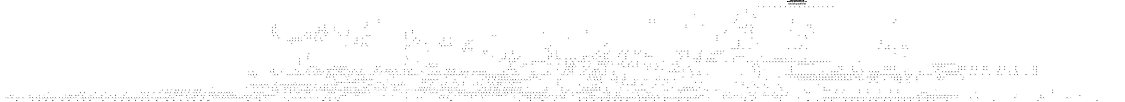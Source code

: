 # Network structure generated by ABC

digraph network {
size = "7.5,10";
center = true;
edge [dir = back];

{
  node [shape = plaintext];
  edge [style = invis];
  LevelTitle1 [label=""];
  LevelTitle2 [label=""];
  Level36 [label = ""];
  Level35 [label = ""];
  Level34 [label = ""];
  Level33 [label = ""];
  Level32 [label = ""];
  Level31 [label = ""];
  Level30 [label = ""];
  Level29 [label = ""];
  Level28 [label = ""];
  Level27 [label = ""];
  Level26 [label = ""];
  Level25 [label = ""];
  Level24 [label = ""];
  Level23 [label = ""];
  Level22 [label = ""];
  Level21 [label = ""];
  Level20 [label = ""];
  Level19 [label = ""];
  Level18 [label = ""];
  Level17 [label = ""];
  Level16 [label = ""];
  Level15 [label = ""];
  Level14 [label = ""];
  Level13 [label = ""];
  Level12 [label = ""];
  Level11 [label = ""];
  Level10 [label = ""];
  Level9 [label = ""];
  Level8 [label = ""];
  Level7 [label = ""];
  Level6 [label = ""];
  Level5 [label = ""];
  Level4 [label = ""];
  Level3 [label = ""];
  Level2 [label = ""];
  Level1 [label = ""];
  Level0 [label = ""];
  LevelTitle1 ->  LevelTitle2 ->  Level36 ->  Level35 ->  Level34 ->  Level33 ->  Level32 ->  Level31 ->  Level30 ->  Level29 ->  Level28 ->  Level27 ->  Level26 ->  Level25 ->  Level24 ->  Level23 ->  Level22 ->  Level21 ->  Level20 ->  Level19 ->  Level18 ->  Level17 ->  Level16 ->  Level15 ->  Level14 ->  Level13 ->  Level12 ->  Level11 ->  Level10 ->  Level9 ->  Level8 ->  Level7 ->  Level6 ->  Level5 ->  Level4 ->  Level3 ->  Level2 ->  Level1 ->  Level0;
}

{
  rank = same;
  LevelTitle1;
  title1 [shape=plaintext,
          fontsize=20,
          fontname = "Times-Roman",
          label="Network structure visualized by ABC\nBenchmark \"top\". Time was Thu Oct  8 20:19:04 2020. "
         ];
}

{
  rank = same;
  LevelTitle2;
  title2 [shape=plaintext,
          fontsize=18,
          fontname = "Times-Roman",
          label="The network contains 1735 logic nodes and 0 latches.\n"
         ];
}

{
  rank = same;
  Level36;
  Node76 [label = "po12", shape = invtriangle, color = coral, fillcolor = coral];
  Node77 [label = "po11", shape = invtriangle, color = coral, fillcolor = coral];
  Node78 [label = "po14", shape = invtriangle, color = coral, fillcolor = coral];
  Node79 [label = "po13", shape = invtriangle, color = coral, fillcolor = coral];
  Node80 [label = "po15", shape = invtriangle, color = coral, fillcolor = coral];
  Node81 [label = "po9", shape = invtriangle, color = coral, fillcolor = coral];
  Node82 [label = "po8", shape = invtriangle, color = coral, fillcolor = coral];
  Node83 [label = "po7", shape = invtriangle, color = coral, fillcolor = coral];
  Node84 [label = "po6", shape = invtriangle, color = coral, fillcolor = coral];
  Node85 [label = "po5", shape = invtriangle, color = coral, fillcolor = coral];
  Node86 [label = "po4", shape = invtriangle, color = coral, fillcolor = coral];
  Node87 [label = "po3", shape = invtriangle, color = coral, fillcolor = coral];
  Node88 [label = "po2", shape = invtriangle, color = coral, fillcolor = coral];
  Node89 [label = "po1", shape = invtriangle, color = coral, fillcolor = coral];
  Node90 [label = "po0", shape = invtriangle, color = coral, fillcolor = coral];
  Node91 [label = "po10", shape = invtriangle, color = coral, fillcolor = coral];
}

{
  rank = same;
  Level35;
  Node1151 [label = "1151\n", shape = ellipse];
}

{
  rank = same;
  Level34;
  Node1150 [label = "1150\n", shape = ellipse];
}

{
  rank = same;
  Level33;
  Node910 [label = "910\n", shape = ellipse];
  Node1037 [label = "1037\n", shape = ellipse];
  Node1149 [label = "1149\n", shape = ellipse];
}

{
  rank = same;
  Level32;
  Node909 [label = "909\n", shape = ellipse];
  Node1036 [label = "1036\n", shape = ellipse];
  Node1147 [label = "1147\n", shape = ellipse];
}

{
  rank = same;
  Level31;
  Node908 [label = "908\n", shape = ellipse];
  Node1035 [label = "1035\n", shape = ellipse];
  Node1083 [label = "1083\n", shape = ellipse];
  Node1146 [label = "1146\n", shape = ellipse];
  Node1358 [label = "1358\n", shape = ellipse];
  Node1826 [label = "1826\n", shape = ellipse];
}

{
  rank = same;
  Level30;
  Node906 [label = "906\n", shape = ellipse];
  Node1033 [label = "1033\n", shape = ellipse];
  Node1082 [label = "1082\n", shape = ellipse];
  Node1144 [label = "1144\n", shape = ellipse];
  Node1145 [label = "1145\n", shape = ellipse];
  Node1357 [label = "1357\n", shape = ellipse];
  Node1825 [label = "1825\n", shape = ellipse];
}

{
  rank = same;
  Level29;
  Node832 [label = "832\n", shape = ellipse];
  Node905 [label = "905\n", shape = ellipse];
  Node1032 [label = "1032\n", shape = ellipse];
  Node1081 [label = "1081\n", shape = ellipse];
  Node1138 [label = "1138\n", shape = ellipse];
  Node1227 [label = "1227\n", shape = ellipse];
  Node1356 [label = "1356\n", shape = ellipse];
  Node1422 [label = "1422\n", shape = ellipse];
  Node1824 [label = "1824\n", shape = ellipse];
}

{
  rank = same;
  Level28;
  Node831 [label = "831\n", shape = ellipse];
  Node903 [label = "903\n", shape = ellipse];
  Node904 [label = "904\n", shape = ellipse];
  Node1026 [label = "1026\n", shape = ellipse];
  Node1031 [label = "1031\n", shape = ellipse];
  Node1079 [label = "1079\n", shape = ellipse];
  Node1135 [label = "1135\n", shape = ellipse];
  Node1143 [label = "1143\n", shape = ellipse];
  Node1226 [label = "1226\n", shape = ellipse];
  Node1354 [label = "1354\n", shape = ellipse];
  Node1421 [label = "1421\n", shape = ellipse];
  Node1822 [label = "1822\n", shape = ellipse];
}

{
  rank = same;
  Level27;
  Node830 [label = "830\n", shape = ellipse];
  Node896 [label = "896\n", shape = ellipse];
  Node1025 [label = "1025\n", shape = ellipse];
  Node1078 [label = "1078\n", shape = ellipse];
  Node1134 [label = "1134\n", shape = ellipse];
  Node1142 [label = "1142\n", shape = ellipse];
  Node1225 [label = "1225\n", shape = ellipse];
  Node1284 [label = "1284\n", shape = ellipse];
  Node1353 [label = "1353\n", shape = ellipse];
  Node1420 [label = "1420\n", shape = ellipse];
  Node1479 [label = "1479\n", shape = ellipse];
  Node1821 [label = "1821\n", shape = ellipse];
}

{
  rank = same;
  Level26;
  Node828 [label = "828\n", shape = ellipse];
  Node829 [label = "829\n", shape = ellipse];
  Node894 [label = "894\n", shape = ellipse];
  Node902 [label = "902\n", shape = ellipse];
  Node1022 [label = "1022\n", shape = ellipse];
  Node1030 [label = "1030\n", shape = ellipse];
  Node1076 [label = "1076\n", shape = ellipse];
  Node1077 [label = "1077\n", shape = ellipse];
  Node1132 [label = "1132\n", shape = ellipse];
  Node1141 [label = "1141\n", shape = ellipse];
  Node1223 [label = "1223\n", shape = ellipse];
  Node1283 [label = "1283\n", shape = ellipse];
  Node1351 [label = "1351\n", shape = ellipse];
  Node1352 [label = "1352\n", shape = ellipse];
  Node1418 [label = "1418\n", shape = ellipse];
  Node1478 [label = "1478\n", shape = ellipse];
  Node1817 [label = "1817\n", shape = ellipse];
  Node1820 [label = "1820\n", shape = ellipse];
}

{
  rank = same;
  Level25;
  Node825 [label = "825\n", shape = ellipse];
  Node827 [label = "827\n", shape = ellipse];
  Node893 [label = "893\n", shape = ellipse];
  Node901 [label = "901\n", shape = ellipse];
  Node1021 [label = "1021\n", shape = ellipse];
  Node1029 [label = "1029\n", shape = ellipse];
  Node1075 [label = "1075\n", shape = ellipse];
  Node1131 [label = "1131\n", shape = ellipse];
  Node1139 [label = "1139\n", shape = ellipse];
  Node1222 [label = "1222\n", shape = ellipse];
  Node1282 [label = "1282\n", shape = ellipse];
  Node1344 [label = "1344\n", shape = ellipse];
  Node1417 [label = "1417\n", shape = ellipse];
  Node1477 [label = "1477\n", shape = ellipse];
  Node1535 [label = "1535\n", shape = ellipse];
  Node1816 [label = "1816\n", shape = ellipse];
}

{
  rank = same;
  Level24;
  Node824 [label = "824\n", shape = ellipse];
  Node892 [label = "892\n", shape = ellipse];
  Node900 [label = "900\n", shape = ellipse];
  Node989 [label = "989\n", shape = ellipse];
  Node1028 [label = "1028\n", shape = ellipse];
  Node1073 [label = "1073\n", shape = ellipse];
  Node1130 [label = "1130\n", shape = ellipse];
  Node1220 [label = "1220\n", shape = ellipse];
  Node1221 [label = "1221\n", shape = ellipse];
  Node1280 [label = "1280\n", shape = ellipse];
  Node1281 [label = "1281\n", shape = ellipse];
  Node1342 [label = "1342\n", shape = ellipse];
  Node1350 [label = "1350\n", shape = ellipse];
  Node1413 [label = "1413\n", shape = ellipse];
  Node1416 [label = "1416\n", shape = ellipse];
  Node1475 [label = "1475\n", shape = ellipse];
  Node1534 [label = "1534\n", shape = ellipse];
  Node1814 [label = "1814\n", shape = ellipse];
  Node1819 [label = "1819\n", shape = ellipse];
}

{
  rank = same;
  Level23;
  Node822 [label = "822\n", shape = ellipse];
  Node823 [label = "823\n", shape = ellipse];
  Node891 [label = "891\n", shape = ellipse];
  Node898 [label = "898\n", shape = ellipse];
  Node987 [label = "987\n", shape = ellipse];
  Node1027 [label = "1027\n", shape = ellipse];
  Node1219 [label = "1219\n", shape = ellipse];
  Node1277 [label = "1277\n", shape = ellipse];
  Node1279 [label = "1279\n", shape = ellipse];
  Node1341 [label = "1341\n", shape = ellipse];
  Node1349 [label = "1349\n", shape = ellipse];
  Node1412 [label = "1412\n", shape = ellipse];
  Node1474 [label = "1474\n", shape = ellipse];
  Node1533 [label = "1533\n", shape = ellipse];
  Node1606 [label = "1606\n", shape = ellipse];
  Node1813 [label = "1813\n", shape = ellipse];
  Node1818 [label = "1818\n", shape = ellipse];
}

{
  rank = same;
  Level22;
  Node788 [label = "788\n", shape = ellipse];
  Node880 [label = "880\n", shape = ellipse];
  Node889 [label = "889\n", shape = ellipse];
  Node897 [label = "897\n", shape = ellipse];
  Node1217 [label = "1217\n", shape = ellipse];
  Node1276 [label = "1276\n", shape = ellipse];
  Node1339 [label = "1339\n", shape = ellipse];
  Node1348 [label = "1348\n", shape = ellipse];
  Node1410 [label = "1410\n", shape = ellipse];
  Node1415 [label = "1415\n", shape = ellipse];
  Node1472 [label = "1472\n", shape = ellipse];
  Node1473 [label = "1473\n", shape = ellipse];
  Node1531 [label = "1531\n", shape = ellipse];
  Node1532 [label = "1532\n", shape = ellipse];
  Node1605 [label = "1605\n", shape = ellipse];
  Node1812 [label = "1812\n", shape = ellipse];
}

{
  rank = same;
  Level21;
  Node787 [label = "787\n", shape = ellipse];
  Node879 [label = "879\n", shape = ellipse];
  Node888 [label = "888\n", shape = ellipse];
  Node1216 [label = "1216\n", shape = ellipse];
  Node1274 [label = "1274\n", shape = ellipse];
  Node1275 [label = "1275\n", shape = ellipse];
  Node1338 [label = "1338\n", shape = ellipse];
  Node1346 [label = "1346\n", shape = ellipse];
  Node1409 [label = "1409\n", shape = ellipse];
  Node1414 [label = "1414\n", shape = ellipse];
  Node1471 [label = "1471\n", shape = ellipse];
  Node1528 [label = "1528\n", shape = ellipse];
  Node1530 [label = "1530\n", shape = ellipse];
  Node1604 [label = "1604\n", shape = ellipse];
  Node1664 [label = "1664\n", shape = ellipse];
  Node1723 [label = "1723\n", shape = ellipse];
  Node1777 [label = "1777\n", shape = ellipse];
}

{
  rank = same;
  Level20;
  Node785 [label = "785\n", shape = ellipse];
  Node877 [label = "877\n", shape = ellipse];
  Node952 [label = "952\n", shape = ellipse];
  Node1069 [label = "1069\n", shape = ellipse];
  Node1212 [label = "1212\n", shape = ellipse];
  Node1270 [label = "1270\n", shape = ellipse];
  Node1330 [label = "1330\n", shape = ellipse];
  Node1337 [label = "1337\n", shape = ellipse];
  Node1345 [label = "1345\n", shape = ellipse];
  Node1403 [label = "1403\n", shape = ellipse];
  Node1408 [label = "1408\n", shape = ellipse];
  Node1465 [label = "1465\n", shape = ellipse];
  Node1469 [label = "1469\n", shape = ellipse];
  Node1521 [label = "1521\n", shape = ellipse];
  Node1527 [label = "1527\n", shape = ellipse];
  Node1579 [label = "1579\n", shape = ellipse];
  Node1602 [label = "1602\n", shape = ellipse];
  Node1650 [label = "1650\n", shape = ellipse];
  Node1663 [label = "1663\n", shape = ellipse];
  Node1707 [label = "1707\n", shape = ellipse];
  Node1765 [label = "1765\n", shape = ellipse];
  Node1808 [label = "1808\n", shape = ellipse];
}

{
  rank = same;
  Level19;
  Node312 [label = "312\n", shape = ellipse];
  Node769 [label = "769\n", shape = ellipse];
  Node876 [label = "876\n", shape = ellipse];
  Node951 [label = "951\n", shape = ellipse];
  Node1068 [label = "1068\n", shape = ellipse];
  Node1211 [label = "1211\n", shape = ellipse];
  Node1269 [label = "1269\n", shape = ellipse];
  Node1329 [label = "1329\n", shape = ellipse];
  Node1336 [label = "1336\n", shape = ellipse];
  Node1402 [label = "1402\n", shape = ellipse];
  Node1407 [label = "1407\n", shape = ellipse];
  Node1464 [label = "1464\n", shape = ellipse];
  Node1520 [label = "1520\n", shape = ellipse];
  Node1525 [label = "1525\n", shape = ellipse];
  Node1526 [label = "1526\n", shape = ellipse];
  Node1578 [label = "1578\n", shape = ellipse];
  Node1601 [label = "1601\n", shape = ellipse];
  Node1649 [label = "1649\n", shape = ellipse];
  Node1662 [label = "1662\n", shape = ellipse];
  Node1706 [label = "1706\n", shape = ellipse];
  Node1764 [label = "1764\n", shape = ellipse];
  Node1807 [label = "1807\n", shape = ellipse];
}

{
  rank = same;
  Level18;
  Node311 [label = "311\n", shape = ellipse];
  Node462 [label = "462\n", shape = ellipse];
  Node768 [label = "768\n", shape = ellipse];
  Node875 [label = "875\n", shape = ellipse];
  Node949 [label = "949\n", shape = ellipse];
  Node1066 [label = "1066\n", shape = ellipse];
  Node1095 [label = "1095\n", shape = ellipse];
  Node1209 [label = "1209\n", shape = ellipse];
  Node1267 [label = "1267\n", shape = ellipse];
  Node1327 [label = "1327\n", shape = ellipse];
  Node1400 [label = "1400\n", shape = ellipse];
  Node1462 [label = "1462\n", shape = ellipse];
  Node1518 [label = "1518\n", shape = ellipse];
  Node1576 [label = "1576\n", shape = ellipse];
  Node1599 [label = "1599\n", shape = ellipse];
  Node1600 [label = "1600\n", shape = ellipse];
  Node1647 [label = "1647\n", shape = ellipse];
  Node1660 [label = "1660\n", shape = ellipse];
  Node1704 [label = "1704\n", shape = ellipse];
  Node1722 [label = "1722\n", shape = ellipse];
  Node1762 [label = "1762\n", shape = ellipse];
  Node1805 [label = "1805\n", shape = ellipse];
}

{
  rank = same;
  Level17;
  Node309 [label = "309\n", shape = ellipse];
  Node460 [label = "460\n", shape = ellipse];
  Node746 [label = "746\n", shape = ellipse];
  Node784 [label = "784\n", shape = ellipse];
  Node873 [label = "873\n", shape = ellipse];
  Node874 [label = "874\n", shape = ellipse];
  Node878 [label = "878\n", shape = ellipse];
  Node907 [label = "907\n", shape = ellipse];
  Node948 [label = "948\n", shape = ellipse];
  Node950 [label = "950\n", shape = ellipse];
  Node1065 [label = "1065\n", shape = ellipse];
  Node1067 [label = "1067\n", shape = ellipse];
  Node1094 [label = "1094\n", shape = ellipse];
  Node1208 [label = "1208\n", shape = ellipse];
  Node1266 [label = "1266\n", shape = ellipse];
  Node1326 [label = "1326\n", shape = ellipse];
  Node1399 [label = "1399\n", shape = ellipse];
  Node1461 [label = "1461\n", shape = ellipse];
  Node1517 [label = "1517\n", shape = ellipse];
  Node1575 [label = "1575\n", shape = ellipse];
  Node1592 [label = "1592\n", shape = ellipse];
  Node1646 [label = "1646\n", shape = ellipse];
  Node1659 [label = "1659\n", shape = ellipse];
  Node1703 [label = "1703\n", shape = ellipse];
  Node1721 [label = "1721\n", shape = ellipse];
  Node1761 [label = "1761\n", shape = ellipse];
  Node1776 [label = "1776\n", shape = ellipse];
  Node1804 [label = "1804\n", shape = ellipse];
}

{
  rank = same;
  Level16;
  Node308 [label = "308\n", shape = ellipse];
  Node310 [label = "310\n", shape = ellipse];
  Node440 [label = "440\n", shape = ellipse];
  Node456 [label = "456\n", shape = ellipse];
  Node745 [label = "745\n", shape = ellipse];
  Node783 [label = "783\n", shape = ellipse];
  Node839 [label = "839\n", shape = ellipse];
  Node872 [label = "872\n", shape = ellipse];
  Node935 [label = "935\n", shape = ellipse];
  Node947 [label = "947\n", shape = ellipse];
  Node1043 [label = "1043\n", shape = ellipse];
  Node1064 [label = "1064\n", shape = ellipse];
  Node1092 [label = "1092\n", shape = ellipse];
  Node1093 [label = "1093\n", shape = ellipse];
  Node1207 [label = "1207\n", shape = ellipse];
  Node1210 [label = "1210\n", shape = ellipse];
  Node1265 [label = "1265\n", shape = ellipse];
  Node1325 [label = "1325\n", shape = ellipse];
  Node1328 [label = "1328\n", shape = ellipse];
  Node1398 [label = "1398\n", shape = ellipse];
  Node1460 [label = "1460\n", shape = ellipse];
  Node1516 [label = "1516\n", shape = ellipse];
  Node1574 [label = "1574\n", shape = ellipse];
  Node1590 [label = "1590\n", shape = ellipse];
  Node1598 [label = "1598\n", shape = ellipse];
  Node1645 [label = "1645\n", shape = ellipse];
  Node1657 [label = "1657\n", shape = ellipse];
  Node1658 [label = "1658\n", shape = ellipse];
  Node1702 [label = "1702\n", shape = ellipse];
  Node1719 [label = "1719\n", shape = ellipse];
  Node1760 [label = "1760\n", shape = ellipse];
  Node1775 [label = "1775\n", shape = ellipse];
  Node1803 [label = "1803\n", shape = ellipse];
  Node1806 [label = "1806\n", shape = ellipse];
}

{
  rank = same;
  Level15;
  Node233 [label = "233\n", shape = ellipse];
  Node307 [label = "307\n", shape = ellipse];
  Node439 [label = "439\n", shape = ellipse];
  Node743 [label = "743\n", shape = ellipse];
  Node781 [label = "781\n", shape = ellipse];
  Node838 [label = "838\n", shape = ellipse];
  Node840 [label = "840\n", shape = ellipse];
  Node871 [label = "871\n", shape = ellipse];
  Node934 [label = "934\n", shape = ellipse];
  Node936 [label = "936\n", shape = ellipse];
  Node945 [label = "945\n", shape = ellipse];
  Node1042 [label = "1042\n", shape = ellipse];
  Node1044 [label = "1044\n", shape = ellipse];
  Node1062 [label = "1062\n", shape = ellipse];
  Node1088 [label = "1088\n", shape = ellipse];
  Node1091 [label = "1091\n", shape = ellipse];
  Node1157 [label = "1157\n", shape = ellipse];
  Node1205 [label = "1205\n", shape = ellipse];
  Node1206 [label = "1206\n", shape = ellipse];
  Node1224 [label = "1224\n", shape = ellipse];
  Node1263 [label = "1263\n", shape = ellipse];
  Node1264 [label = "1264\n", shape = ellipse];
  Node1268 [label = "1268\n", shape = ellipse];
  Node1278 [label = "1278\n", shape = ellipse];
  Node1292 [label = "1292\n", shape = ellipse];
  Node1323 [label = "1323\n", shape = ellipse];
  Node1324 [label = "1324\n", shape = ellipse];
  Node1355 [label = "1355\n", shape = ellipse];
  Node1396 [label = "1396\n", shape = ellipse];
  Node1397 [label = "1397\n", shape = ellipse];
  Node1401 [label = "1401\n", shape = ellipse];
  Node1419 [label = "1419\n", shape = ellipse];
  Node1458 [label = "1458\n", shape = ellipse];
  Node1459 [label = "1459\n", shape = ellipse];
  Node1463 [label = "1463\n", shape = ellipse];
  Node1476 [label = "1476\n", shape = ellipse];
  Node1514 [label = "1514\n", shape = ellipse];
  Node1515 [label = "1515\n", shape = ellipse];
  Node1529 [label = "1529\n", shape = ellipse];
  Node1572 [label = "1572\n", shape = ellipse];
  Node1573 [label = "1573\n", shape = ellipse];
  Node1589 [label = "1589\n", shape = ellipse];
  Node1597 [label = "1597\n", shape = ellipse];
  Node1603 [label = "1603\n", shape = ellipse];
  Node1643 [label = "1643\n", shape = ellipse];
  Node1644 [label = "1644\n", shape = ellipse];
  Node1656 [label = "1656\n", shape = ellipse];
  Node1661 [label = "1661\n", shape = ellipse];
  Node1700 [label = "1700\n", shape = ellipse];
  Node1701 [label = "1701\n", shape = ellipse];
  Node1718 [label = "1718\n", shape = ellipse];
  Node1720 [label = "1720\n", shape = ellipse];
  Node1758 [label = "1758\n", shape = ellipse];
  Node1759 [label = "1759\n", shape = ellipse];
  Node1773 [label = "1773\n", shape = ellipse];
  Node1774 [label = "1774\n", shape = ellipse];
  Node1784 [label = "1784\n", shape = ellipse];
  Node1801 [label = "1801\n", shape = ellipse];
  Node1802 [label = "1802\n", shape = ellipse];
  Node1823 [label = "1823\n", shape = ellipse];
}

{
  rank = same;
  Level14;
  Node231 [label = "231\n", shape = ellipse];
  Node234 [label = "234\n", shape = ellipse];
  Node305 [label = "305\n", shape = ellipse];
  Node306 [label = "306\n", shape = ellipse];
  Node438 [label = "438\n", shape = ellipse];
  Node742 [label = "742\n", shape = ellipse];
  Node767 [label = "767\n", shape = ellipse];
  Node780 [label = "780\n", shape = ellipse];
  Node826 [label = "826\n", shape = ellipse];
  Node837 [label = "837\n", shape = ellipse];
  Node869 [label = "869\n", shape = ellipse];
  Node870 [label = "870\n", shape = ellipse];
  Node933 [label = "933\n", shape = ellipse];
  Node1041 [label = "1041\n", shape = ellipse];
  Node1063 [label = "1063\n", shape = ellipse];
  Node1080 [label = "1080\n", shape = ellipse];
  Node1087 [label = "1087\n", shape = ellipse];
  Node1089 [label = "1089\n", shape = ellipse];
  Node1156 [label = "1156\n", shape = ellipse];
  Node1158 [label = "1158\n", shape = ellipse];
  Node1204 [label = "1204\n", shape = ellipse];
  Node1232 [label = "1232\n", shape = ellipse];
  Node1262 [label = "1262\n", shape = ellipse];
  Node1291 [label = "1291\n", shape = ellipse];
  Node1293 [label = "1293\n", shape = ellipse];
  Node1322 [label = "1322\n", shape = ellipse];
  Node1365 [label = "1365\n", shape = ellipse];
  Node1395 [label = "1395\n", shape = ellipse];
  Node1428 [label = "1428\n", shape = ellipse];
  Node1457 [label = "1457\n", shape = ellipse];
  Node1513 [label = "1513\n", shape = ellipse];
  Node1519 [label = "1519\n", shape = ellipse];
  Node1571 [label = "1571\n", shape = ellipse];
  Node1587 [label = "1587\n", shape = ellipse];
  Node1596 [label = "1596\n", shape = ellipse];
  Node1642 [label = "1642\n", shape = ellipse];
  Node1654 [label = "1654\n", shape = ellipse];
  Node1699 [label = "1699\n", shape = ellipse];
  Node1714 [label = "1714\n", shape = ellipse];
  Node1717 [label = "1717\n", shape = ellipse];
  Node1757 [label = "1757\n", shape = ellipse];
  Node1772 [label = "1772\n", shape = ellipse];
  Node1783 [label = "1783\n", shape = ellipse];
  Node1785 [label = "1785\n", shape = ellipse];
  Node1800 [label = "1800\n", shape = ellipse];
}

{
  rank = same;
  Level13;
  Node230 [label = "230\n", shape = ellipse];
  Node304 [label = "304\n", shape = ellipse];
  Node436 [label = "436\n", shape = ellipse];
  Node611 [label = "611\n", shape = ellipse];
  Node740 [label = "740\n", shape = ellipse];
  Node741 [label = "741\n", shape = ellipse];
  Node761 [label = "761\n", shape = ellipse];
  Node778 [label = "778\n", shape = ellipse];
  Node779 [label = "779\n", shape = ellipse];
  Node786 [label = "786\n", shape = ellipse];
  Node835 [label = "835\n", shape = ellipse];
  Node836 [label = "836\n", shape = ellipse];
  Node865 [label = "865\n", shape = ellipse];
  Node867 [label = "867\n", shape = ellipse];
  Node931 [label = "931\n", shape = ellipse];
  Node932 [label = "932\n", shape = ellipse];
  Node1039 [label = "1039\n", shape = ellipse];
  Node1040 [label = "1040\n", shape = ellipse];
  Node1061 [label = "1061\n", shape = ellipse];
  Node1086 [label = "1086\n", shape = ellipse];
  Node1155 [label = "1155\n", shape = ellipse];
  Node1180 [label = "1180\n", shape = ellipse];
  Node1203 [label = "1203\n", shape = ellipse];
  Node1231 [label = "1231\n", shape = ellipse];
  Node1233 [label = "1233\n", shape = ellipse];
  Node1254 [label = "1254\n", shape = ellipse];
  Node1261 [label = "1261\n", shape = ellipse];
  Node1290 [label = "1290\n", shape = ellipse];
  Node1314 [label = "1314\n", shape = ellipse];
  Node1321 [label = "1321\n", shape = ellipse];
  Node1364 [label = "1364\n", shape = ellipse];
  Node1366 [label = "1366\n", shape = ellipse];
  Node1387 [label = "1387\n", shape = ellipse];
  Node1394 [label = "1394\n", shape = ellipse];
  Node1427 [label = "1427\n", shape = ellipse];
  Node1429 [label = "1429\n", shape = ellipse];
  Node1449 [label = "1449\n", shape = ellipse];
  Node1456 [label = "1456\n", shape = ellipse];
  Node1484 [label = "1484\n", shape = ellipse];
  Node1505 [label = "1505\n", shape = ellipse];
  Node1512 [label = "1512\n", shape = ellipse];
  Node1563 [label = "1563\n", shape = ellipse];
  Node1570 [label = "1570\n", shape = ellipse];
  Node1577 [label = "1577\n", shape = ellipse];
  Node1586 [label = "1586\n", shape = ellipse];
  Node1595 [label = "1595\n", shape = ellipse];
  Node1634 [label = "1634\n", shape = ellipse];
  Node1641 [label = "1641\n", shape = ellipse];
  Node1648 [label = "1648\n", shape = ellipse];
  Node1691 [label = "1691\n", shape = ellipse];
  Node1698 [label = "1698\n", shape = ellipse];
  Node1713 [label = "1713\n", shape = ellipse];
  Node1749 [label = "1749\n", shape = ellipse];
  Node1756 [label = "1756\n", shape = ellipse];
  Node1770 [label = "1770\n", shape = ellipse];
  Node1771 [label = "1771\n", shape = ellipse];
  Node1782 [label = "1782\n", shape = ellipse];
  Node1791 [label = "1791\n", shape = ellipse];
  Node1799 [label = "1799\n", shape = ellipse];
}

{
  rank = same;
  Level12;
  Node228 [label = "228\n", shape = ellipse];
  Node229 [label = "229\n", shape = ellipse];
  Node297 [label = "297\n", shape = ellipse];
  Node435 [label = "435\n", shape = ellipse];
  Node461 [label = "461\n", shape = ellipse];
  Node469 [label = "469\n", shape = ellipse];
  Node476 [label = "476\n", shape = ellipse];
  Node543 [label = "543\n", shape = ellipse];
  Node610 [label = "610\n", shape = ellipse];
  Node739 [label = "739\n", shape = ellipse];
  Node753 [label = "753\n", shape = ellipse];
  Node760 [label = "760\n", shape = ellipse];
  Node777 [label = "777\n", shape = ellipse];
  Node834 [label = "834\n", shape = ellipse];
  Node863 [label = "863\n", shape = ellipse];
  Node895 [label = "895\n", shape = ellipse];
  Node921 [label = "921\n", shape = ellipse];
  Node1024 [label = "1024\n", shape = ellipse];
  Node1038 [label = "1038\n", shape = ellipse];
  Node1060 [label = "1060\n", shape = ellipse];
  Node1074 [label = "1074\n", shape = ellipse];
  Node1084 [label = "1084\n", shape = ellipse];
  Node1137 [label = "1137\n", shape = ellipse];
  Node1153 [label = "1153\n", shape = ellipse];
  Node1154 [label = "1154\n", shape = ellipse];
  Node1179 [label = "1179\n", shape = ellipse];
  Node1202 [label = "1202\n", shape = ellipse];
  Node1218 [label = "1218\n", shape = ellipse];
  Node1230 [label = "1230\n", shape = ellipse];
  Node1253 [label = "1253\n", shape = ellipse];
  Node1260 [label = "1260\n", shape = ellipse];
  Node1288 [label = "1288\n", shape = ellipse];
  Node1289 [label = "1289\n", shape = ellipse];
  Node1313 [label = "1313\n", shape = ellipse];
  Node1320 [label = "1320\n", shape = ellipse];
  Node1343 [label = "1343\n", shape = ellipse];
  Node1363 [label = "1363\n", shape = ellipse];
  Node1386 [label = "1386\n", shape = ellipse];
  Node1393 [label = "1393\n", shape = ellipse];
  Node1411 [label = "1411\n", shape = ellipse];
  Node1426 [label = "1426\n", shape = ellipse];
  Node1448 [label = "1448\n", shape = ellipse];
  Node1455 [label = "1455\n", shape = ellipse];
  Node1470 [label = "1470\n", shape = ellipse];
  Node1483 [label = "1483\n", shape = ellipse];
  Node1485 [label = "1485\n", shape = ellipse];
  Node1504 [label = "1504\n", shape = ellipse];
  Node1511 [label = "1511\n", shape = ellipse];
  Node1542 [label = "1542\n", shape = ellipse];
  Node1562 [label = "1562\n", shape = ellipse];
  Node1569 [label = "1569\n", shape = ellipse];
  Node1585 [label = "1585\n", shape = ellipse];
  Node1591 [label = "1591\n", shape = ellipse];
  Node1594 [label = "1594\n", shape = ellipse];
  Node1613 [label = "1613\n", shape = ellipse];
  Node1633 [label = "1633\n", shape = ellipse];
  Node1640 [label = "1640\n", shape = ellipse];
  Node1655 [label = "1655\n", shape = ellipse];
  Node1690 [label = "1690\n", shape = ellipse];
  Node1697 [label = "1697\n", shape = ellipse];
  Node1705 [label = "1705\n", shape = ellipse];
  Node1711 [label = "1711\n", shape = ellipse];
  Node1712 [label = "1712\n", shape = ellipse];
  Node1716 [label = "1716\n", shape = ellipse];
  Node1748 [label = "1748\n", shape = ellipse];
  Node1755 [label = "1755\n", shape = ellipse];
  Node1769 [label = "1769\n", shape = ellipse];
  Node1780 [label = "1780\n", shape = ellipse];
  Node1781 [label = "1781\n", shape = ellipse];
  Node1790 [label = "1790\n", shape = ellipse];
  Node1798 [label = "1798\n", shape = ellipse];
  Node1815 [label = "1815\n", shape = ellipse];
}

{
  rank = same;
  Level11;
  Node218 [label = "218\n", shape = ellipse];
  Node296 [label = "296\n", shape = ellipse];
  Node303 [label = "303\n", shape = ellipse];
  Node433 [label = "433\n", shape = ellipse];
  Node434 [label = "434\n", shape = ellipse];
  Node458 [label = "458\n", shape = ellipse];
  Node459 [label = "459\n", shape = ellipse];
  Node467 [label = "467\n", shape = ellipse];
  Node468 [label = "468\n", shape = ellipse];
  Node474 [label = "474\n", shape = ellipse];
  Node475 [label = "475\n", shape = ellipse];
  Node541 [label = "541\n", shape = ellipse];
  Node542 [label = "542\n", shape = ellipse];
  Node608 [label = "608\n", shape = ellipse];
  Node609 [label = "609\n", shape = ellipse];
  Node736 [label = "736\n", shape = ellipse];
  Node738 [label = "738\n", shape = ellipse];
  Node751 [label = "751\n", shape = ellipse];
  Node752 [label = "752\n", shape = ellipse];
  Node758 [label = "758\n", shape = ellipse];
  Node759 [label = "759\n", shape = ellipse];
  Node774 [label = "774\n", shape = ellipse];
  Node776 [label = "776\n", shape = ellipse];
  Node821 [label = "821\n", shape = ellipse];
  Node833 [label = "833\n", shape = ellipse];
  Node856 [label = "856\n", shape = ellipse];
  Node861 [label = "861\n", shape = ellipse];
  Node885 [label = "885\n", shape = ellipse];
  Node887 [label = "887\n", shape = ellipse];
  Node899 [label = "899\n", shape = ellipse];
  Node985 [label = "985\n", shape = ellipse];
  Node1058 [label = "1058\n", shape = ellipse];
  Node1059 [label = "1059\n", shape = ellipse];
  Node1072 [label = "1072\n", shape = ellipse];
  Node1128 [label = "1128\n", shape = ellipse];
  Node1129 [label = "1129\n", shape = ellipse];
  Node1140 [label = "1140\n", shape = ellipse];
  Node1152 [label = "1152\n", shape = ellipse];
  Node1178 [label = "1178\n", shape = ellipse];
  Node1201 [label = "1201\n", shape = ellipse];
  Node1215 [label = "1215\n", shape = ellipse];
  Node1228 [label = "1228\n", shape = ellipse];
  Node1229 [label = "1229\n", shape = ellipse];
  Node1252 [label = "1252\n", shape = ellipse];
  Node1259 [label = "1259\n", shape = ellipse];
  Node1273 [label = "1273\n", shape = ellipse];
  Node1287 [label = "1287\n", shape = ellipse];
  Node1312 [label = "1312\n", shape = ellipse];
  Node1319 [label = "1319\n", shape = ellipse];
  Node1333 [label = "1333\n", shape = ellipse];
  Node1335 [label = "1335\n", shape = ellipse];
  Node1347 [label = "1347\n", shape = ellipse];
  Node1361 [label = "1361\n", shape = ellipse];
  Node1362 [label = "1362\n", shape = ellipse];
  Node1385 [label = "1385\n", shape = ellipse];
  Node1392 [label = "1392\n", shape = ellipse];
  Node1406 [label = "1406\n", shape = ellipse];
  Node1424 [label = "1424\n", shape = ellipse];
  Node1425 [label = "1425\n", shape = ellipse];
  Node1447 [label = "1447\n", shape = ellipse];
  Node1454 [label = "1454\n", shape = ellipse];
  Node1468 [label = "1468\n", shape = ellipse];
  Node1482 [label = "1482\n", shape = ellipse];
  Node1503 [label = "1503\n", shape = ellipse];
  Node1510 [label = "1510\n", shape = ellipse];
  Node1524 [label = "1524\n", shape = ellipse];
  Node1541 [label = "1541\n", shape = ellipse];
  Node1543 [label = "1543\n", shape = ellipse];
  Node1561 [label = "1561\n", shape = ellipse];
  Node1568 [label = "1568\n", shape = ellipse];
  Node1582 [label = "1582\n", shape = ellipse];
  Node1584 [label = "1584\n", shape = ellipse];
  Node1593 [label = "1593\n", shape = ellipse];
  Node1612 [label = "1612\n", shape = ellipse];
  Node1614 [label = "1614\n", shape = ellipse];
  Node1632 [label = "1632\n", shape = ellipse];
  Node1639 [label = "1639\n", shape = ellipse];
  Node1653 [label = "1653\n", shape = ellipse];
  Node1670 [label = "1670\n", shape = ellipse];
  Node1689 [label = "1689\n", shape = ellipse];
  Node1696 [label = "1696\n", shape = ellipse];
  Node1710 [label = "1710\n", shape = ellipse];
  Node1715 [label = "1715\n", shape = ellipse];
  Node1747 [label = "1747\n", shape = ellipse];
  Node1754 [label = "1754\n", shape = ellipse];
  Node1763 [label = "1763\n", shape = ellipse];
  Node1768 [label = "1768\n", shape = ellipse];
  Node1779 [label = "1779\n", shape = ellipse];
  Node1789 [label = "1789\n", shape = ellipse];
  Node1797 [label = "1797\n", shape = ellipse];
  Node1811 [label = "1811\n", shape = ellipse];
}

{
  rank = same;
  Level10;
  Node217 [label = "217\n", shape = ellipse];
  Node294 [label = "294\n", shape = ellipse];
  Node295 [label = "295\n", shape = ellipse];
  Node302 [label = "302\n", shape = ellipse];
  Node370 [label = "370\n", shape = ellipse];
  Node401 [label = "401\n", shape = ellipse];
  Node432 [label = "432\n", shape = ellipse];
  Node437 [label = "437\n", shape = ellipse];
  Node457 [label = "457\n", shape = ellipse];
  Node463 [label = "463\n", shape = ellipse];
  Node464 [label = "464\n", shape = ellipse];
  Node465 [label = "465\n", shape = ellipse];
  Node470 [label = "470\n", shape = ellipse];
  Node471 [label = "471\n", shape = ellipse];
  Node472 [label = "472\n", shape = ellipse];
  Node507 [label = "507\n", shape = ellipse];
  Node523 [label = "523\n", shape = ellipse];
  Node539 [label = "539\n", shape = ellipse];
  Node574 [label = "574\n", shape = ellipse];
  Node590 [label = "590\n", shape = ellipse];
  Node606 [label = "606\n", shape = ellipse];
  Node642 [label = "642\n", shape = ellipse];
  Node673 [label = "673\n", shape = ellipse];
  Node704 [label = "704\n", shape = ellipse];
  Node735 [label = "735\n", shape = ellipse];
  Node737 [label = "737\n", shape = ellipse];
  Node744 [label = "744\n", shape = ellipse];
  Node747 [label = "747\n", shape = ellipse];
  Node748 [label = "748\n", shape = ellipse];
  Node749 [label = "749\n", shape = ellipse];
  Node754 [label = "754\n", shape = ellipse];
  Node755 [label = "755\n", shape = ellipse];
  Node756 [label = "756\n", shape = ellipse];
  Node770 [label = "770\n", shape = ellipse];
  Node771 [label = "771\n", shape = ellipse];
  Node772 [label = "772\n", shape = ellipse];
  Node773 [label = "773\n", shape = ellipse];
  Node775 [label = "775\n", shape = ellipse];
  Node782 [label = "782\n", shape = ellipse];
  Node819 [label = "819\n", shape = ellipse];
  Node820 [label = "820\n", shape = ellipse];
  Node855 [label = "855\n", shape = ellipse];
  Node860 [label = "860\n", shape = ellipse];
  Node883 [label = "883\n", shape = ellipse];
  Node884 [label = "884\n", shape = ellipse];
  Node886 [label = "886\n", shape = ellipse];
  Node890 [label = "890\n", shape = ellipse];
  Node946 [label = "946\n", shape = ellipse];
  Node983 [label = "983\n", shape = ellipse];
  Node984 [label = "984\n", shape = ellipse];
  Node986 [label = "986\n", shape = ellipse];
  Node988 [label = "988\n", shape = ellipse];
  Node1020 [label = "1020\n", shape = ellipse];
  Node1023 [label = "1023\n", shape = ellipse];
  Node1034 [label = "1034\n", shape = ellipse];
  Node1055 [label = "1055\n", shape = ellipse];
  Node1057 [label = "1057\n", shape = ellipse];
  Node1070 [label = "1070\n", shape = ellipse];
  Node1071 [label = "1071\n", shape = ellipse];
  Node1126 [label = "1126\n", shape = ellipse];
  Node1127 [label = "1127\n", shape = ellipse];
  Node1133 [label = "1133\n", shape = ellipse];
  Node1136 [label = "1136\n", shape = ellipse];
  Node1173 [label = "1173\n", shape = ellipse];
  Node1176 [label = "1176\n", shape = ellipse];
  Node1177 [label = "1177\n", shape = ellipse];
  Node1195 [label = "1195\n", shape = ellipse];
  Node1199 [label = "1199\n", shape = ellipse];
  Node1200 [label = "1200\n", shape = ellipse];
  Node1213 [label = "1213\n", shape = ellipse];
  Node1214 [label = "1214\n", shape = ellipse];
  Node1248 [label = "1248\n", shape = ellipse];
  Node1250 [label = "1250\n", shape = ellipse];
  Node1251 [label = "1251\n", shape = ellipse];
  Node1257 [label = "1257\n", shape = ellipse];
  Node1258 [label = "1258\n", shape = ellipse];
  Node1271 [label = "1271\n", shape = ellipse];
  Node1272 [label = "1272\n", shape = ellipse];
  Node1286 [label = "1286\n", shape = ellipse];
  Node1308 [label = "1308\n", shape = ellipse];
  Node1310 [label = "1310\n", shape = ellipse];
  Node1311 [label = "1311\n", shape = ellipse];
  Node1317 [label = "1317\n", shape = ellipse];
  Node1318 [label = "1318\n", shape = ellipse];
  Node1331 [label = "1331\n", shape = ellipse];
  Node1332 [label = "1332\n", shape = ellipse];
  Node1334 [label = "1334\n", shape = ellipse];
  Node1340 [label = "1340\n", shape = ellipse];
  Node1360 [label = "1360\n", shape = ellipse];
  Node1381 [label = "1381\n", shape = ellipse];
  Node1383 [label = "1383\n", shape = ellipse];
  Node1384 [label = "1384\n", shape = ellipse];
  Node1390 [label = "1390\n", shape = ellipse];
  Node1391 [label = "1391\n", shape = ellipse];
  Node1404 [label = "1404\n", shape = ellipse];
  Node1405 [label = "1405\n", shape = ellipse];
  Node1423 [label = "1423\n", shape = ellipse];
  Node1443 [label = "1443\n", shape = ellipse];
  Node1445 [label = "1445\n", shape = ellipse];
  Node1446 [label = "1446\n", shape = ellipse];
  Node1452 [label = "1452\n", shape = ellipse];
  Node1453 [label = "1453\n", shape = ellipse];
  Node1466 [label = "1466\n", shape = ellipse];
  Node1467 [label = "1467\n", shape = ellipse];
  Node1480 [label = "1480\n", shape = ellipse];
  Node1481 [label = "1481\n", shape = ellipse];
  Node1499 [label = "1499\n", shape = ellipse];
  Node1501 [label = "1501\n", shape = ellipse];
  Node1502 [label = "1502\n", shape = ellipse];
  Node1508 [label = "1508\n", shape = ellipse];
  Node1509 [label = "1509\n", shape = ellipse];
  Node1522 [label = "1522\n", shape = ellipse];
  Node1523 [label = "1523\n", shape = ellipse];
  Node1540 [label = "1540\n", shape = ellipse];
  Node1557 [label = "1557\n", shape = ellipse];
  Node1559 [label = "1559\n", shape = ellipse];
  Node1560 [label = "1560\n", shape = ellipse];
  Node1566 [label = "1566\n", shape = ellipse];
  Node1567 [label = "1567\n", shape = ellipse];
  Node1580 [label = "1580\n", shape = ellipse];
  Node1581 [label = "1581\n", shape = ellipse];
  Node1583 [label = "1583\n", shape = ellipse];
  Node1588 [label = "1588\n", shape = ellipse];
  Node1611 [label = "1611\n", shape = ellipse];
  Node1628 [label = "1628\n", shape = ellipse];
  Node1630 [label = "1630\n", shape = ellipse];
  Node1631 [label = "1631\n", shape = ellipse];
  Node1637 [label = "1637\n", shape = ellipse];
  Node1638 [label = "1638\n", shape = ellipse];
  Node1651 [label = "1651\n", shape = ellipse];
  Node1652 [label = "1652\n", shape = ellipse];
  Node1669 [label = "1669\n", shape = ellipse];
  Node1671 [label = "1671\n", shape = ellipse];
  Node1685 [label = "1685\n", shape = ellipse];
  Node1687 [label = "1687\n", shape = ellipse];
  Node1688 [label = "1688\n", shape = ellipse];
  Node1694 [label = "1694\n", shape = ellipse];
  Node1695 [label = "1695\n", shape = ellipse];
  Node1708 [label = "1708\n", shape = ellipse];
  Node1709 [label = "1709\n", shape = ellipse];
  Node1728 [label = "1728\n", shape = ellipse];
  Node1743 [label = "1743\n", shape = ellipse];
  Node1745 [label = "1745\n", shape = ellipse];
  Node1746 [label = "1746\n", shape = ellipse];
  Node1752 [label = "1752\n", shape = ellipse];
  Node1753 [label = "1753\n", shape = ellipse];
  Node1766 [label = "1766\n", shape = ellipse];
  Node1767 [label = "1767\n", shape = ellipse];
  Node1787 [label = "1787\n", shape = ellipse];
  Node1788 [label = "1788\n", shape = ellipse];
  Node1792 [label = "1792\n", shape = ellipse];
  Node1795 [label = "1795\n", shape = ellipse];
  Node1796 [label = "1796\n", shape = ellipse];
  Node1809 [label = "1809\n", shape = ellipse];
  Node1810 [label = "1810\n", shape = ellipse];
}

{
  rank = same;
  Level9;
  Node216 [label = "216\n", shape = ellipse];
  Node268 [label = "268\n", shape = ellipse];
  Node293 [label = "293\n", shape = ellipse];
  Node301 [label = "301\n", shape = ellipse];
  Node369 [label = "369\n", shape = ellipse];
  Node400 [label = "400\n", shape = ellipse];
  Node431 [label = "431\n", shape = ellipse];
  Node455 [label = "455\n", shape = ellipse];
  Node491 [label = "491\n", shape = ellipse];
  Node506 [label = "506\n", shape = ellipse];
  Node558 [label = "558\n", shape = ellipse];
  Node573 [label = "573\n", shape = ellipse];
  Node641 [label = "641\n", shape = ellipse];
  Node672 [label = "672\n", shape = ellipse];
  Node703 [label = "703\n", shape = ellipse];
  Node734 [label = "734\n", shape = ellipse];
  Node803 [label = "803\n", shape = ellipse];
  Node842 [label = "842\n", shape = ellipse];
  Node854 [label = "854\n", shape = ellipse];
  Node858 [label = "858\n", shape = ellipse];
  Node859 [label = "859\n", shape = ellipse];
  Node866 [label = "866\n", shape = ellipse];
  Node944 [label = "944\n", shape = ellipse];
  Node967 [label = "967\n", shape = ellipse];
  Node1004 [label = "1004\n", shape = ellipse];
  Node1046 [label = "1046\n", shape = ellipse];
  Node1054 [label = "1054\n", shape = ellipse];
  Node1110 [label = "1110\n", shape = ellipse];
  Node1172 [label = "1172\n", shape = ellipse];
  Node1175 [label = "1175\n", shape = ellipse];
  Node1194 [label = "1194\n", shape = ellipse];
  Node1198 [label = "1198\n", shape = ellipse];
  Node1247 [label = "1247\n", shape = ellipse];
  Node1249 [label = "1249\n", shape = ellipse];
  Node1256 [label = "1256\n", shape = ellipse];
  Node1285 [label = "1285\n", shape = ellipse];
  Node1307 [label = "1307\n", shape = ellipse];
  Node1309 [label = "1309\n", shape = ellipse];
  Node1316 [label = "1316\n", shape = ellipse];
  Node1380 [label = "1380\n", shape = ellipse];
  Node1382 [label = "1382\n", shape = ellipse];
  Node1389 [label = "1389\n", shape = ellipse];
  Node1442 [label = "1442\n", shape = ellipse];
  Node1444 [label = "1444\n", shape = ellipse];
  Node1451 [label = "1451\n", shape = ellipse];
  Node1498 [label = "1498\n", shape = ellipse];
  Node1500 [label = "1500\n", shape = ellipse];
  Node1507 [label = "1507\n", shape = ellipse];
  Node1538 [label = "1538\n", shape = ellipse];
  Node1539 [label = "1539\n", shape = ellipse];
  Node1556 [label = "1556\n", shape = ellipse];
  Node1558 [label = "1558\n", shape = ellipse];
  Node1565 [label = "1565\n", shape = ellipse];
  Node1609 [label = "1609\n", shape = ellipse];
  Node1610 [label = "1610\n", shape = ellipse];
  Node1627 [label = "1627\n", shape = ellipse];
  Node1629 [label = "1629\n", shape = ellipse];
  Node1636 [label = "1636\n", shape = ellipse];
  Node1668 [label = "1668\n", shape = ellipse];
  Node1684 [label = "1684\n", shape = ellipse];
  Node1686 [label = "1686\n", shape = ellipse];
  Node1693 [label = "1693\n", shape = ellipse];
  Node1727 [label = "1727\n", shape = ellipse];
  Node1729 [label = "1729\n", shape = ellipse];
  Node1742 [label = "1742\n", shape = ellipse];
  Node1744 [label = "1744\n", shape = ellipse];
  Node1751 [label = "1751\n", shape = ellipse];
  Node1786 [label = "1786\n", shape = ellipse];
  Node1794 [label = "1794\n", shape = ellipse];
}

{
  rank = same;
  Level8;
  Node137 [label = "137\n", shape = ellipse];
  Node176 [label = "176\n", shape = ellipse];
  Node215 [label = "215\n", shape = ellipse];
  Node253 [label = "253\n", shape = ellipse];
  Node267 [label = "267\n", shape = ellipse];
  Node280 [label = "280\n", shape = ellipse];
  Node292 [label = "292\n", shape = ellipse];
  Node298 [label = "298\n", shape = ellipse];
  Node299 [label = "299\n", shape = ellipse];
  Node300 [label = "300\n", shape = ellipse];
  Node367 [label = "367\n", shape = ellipse];
  Node368 [label = "368\n", shape = ellipse];
  Node398 [label = "398\n", shape = ellipse];
  Node399 [label = "399\n", shape = ellipse];
  Node429 [label = "429\n", shape = ellipse];
  Node430 [label = "430\n", shape = ellipse];
  Node453 [label = "453\n", shape = ellipse];
  Node454 [label = "454\n", shape = ellipse];
  Node489 [label = "489\n", shape = ellipse];
  Node490 [label = "490\n", shape = ellipse];
  Node504 [label = "504\n", shape = ellipse];
  Node505 [label = "505\n", shape = ellipse];
  Node556 [label = "556\n", shape = ellipse];
  Node557 [label = "557\n", shape = ellipse];
  Node571 [label = "571\n", shape = ellipse];
  Node572 [label = "572\n", shape = ellipse];
  Node639 [label = "639\n", shape = ellipse];
  Node640 [label = "640\n", shape = ellipse];
  Node670 [label = "670\n", shape = ellipse];
  Node671 [label = "671\n", shape = ellipse];
  Node701 [label = "701\n", shape = ellipse];
  Node702 [label = "702\n", shape = ellipse];
  Node732 [label = "732\n", shape = ellipse];
  Node733 [label = "733\n", shape = ellipse];
  Node801 [label = "801\n", shape = ellipse];
  Node802 [label = "802\n", shape = ellipse];
  Node841 [label = "841\n", shape = ellipse];
  Node857 [label = "857\n", shape = ellipse];
  Node862 [label = "862\n", shape = ellipse];
  Node864 [label = "864\n", shape = ellipse];
  Node942 [label = "942\n", shape = ellipse];
  Node943 [label = "943\n", shape = ellipse];
  Node965 [label = "965\n", shape = ellipse];
  Node966 [label = "966\n", shape = ellipse];
  Node1002 [label = "1002\n", shape = ellipse];
  Node1003 [label = "1003\n", shape = ellipse];
  Node1052 [label = "1052\n", shape = ellipse];
  Node1053 [label = "1053\n", shape = ellipse];
  Node1056 [label = "1056\n", shape = ellipse];
  Node1090 [label = "1090\n", shape = ellipse];
  Node1108 [label = "1108\n", shape = ellipse];
  Node1109 [label = "1109\n", shape = ellipse];
  Node1148 [label = "1148\n", shape = ellipse];
  Node1159 [label = "1159\n", shape = ellipse];
  Node1171 [label = "1171\n", shape = ellipse];
  Node1174 [label = "1174\n", shape = ellipse];
  Node1181 [label = "1181\n", shape = ellipse];
  Node1193 [label = "1193\n", shape = ellipse];
  Node1196 [label = "1196\n", shape = ellipse];
  Node1197 [label = "1197\n", shape = ellipse];
  Node1234 [label = "1234\n", shape = ellipse];
  Node1246 [label = "1246\n", shape = ellipse];
  Node1255 [label = "1255\n", shape = ellipse];
  Node1294 [label = "1294\n", shape = ellipse];
  Node1306 [label = "1306\n", shape = ellipse];
  Node1315 [label = "1315\n", shape = ellipse];
  Node1367 [label = "1367\n", shape = ellipse];
  Node1379 [label = "1379\n", shape = ellipse];
  Node1388 [label = "1388\n", shape = ellipse];
  Node1441 [label = "1441\n", shape = ellipse];
  Node1450 [label = "1450\n", shape = ellipse];
  Node1497 [label = "1497\n", shape = ellipse];
  Node1506 [label = "1506\n", shape = ellipse];
  Node1537 [label = "1537\n", shape = ellipse];
  Node1555 [label = "1555\n", shape = ellipse];
  Node1564 [label = "1564\n", shape = ellipse];
  Node1608 [label = "1608\n", shape = ellipse];
  Node1626 [label = "1626\n", shape = ellipse];
  Node1635 [label = "1635\n", shape = ellipse];
  Node1666 [label = "1666\n", shape = ellipse];
  Node1667 [label = "1667\n", shape = ellipse];
  Node1683 [label = "1683\n", shape = ellipse];
  Node1692 [label = "1692\n", shape = ellipse];
  Node1726 [label = "1726\n", shape = ellipse];
  Node1741 [label = "1741\n", shape = ellipse];
  Node1750 [label = "1750\n", shape = ellipse];
  Node1793 [label = "1793\n", shape = ellipse];
}

{
  rank = same;
  Level7;
  Node135 [label = "135\n", shape = ellipse];
  Node136 [label = "136\n", shape = ellipse];
  Node174 [label = "174\n", shape = ellipse];
  Node175 [label = "175\n", shape = ellipse];
  Node213 [label = "213\n", shape = ellipse];
  Node214 [label = "214\n", shape = ellipse];
  Node252 [label = "252\n", shape = ellipse];
  Node266 [label = "266\n", shape = ellipse];
  Node279 [label = "279\n", shape = ellipse];
  Node291 [label = "291\n", shape = ellipse];
  Node366 [label = "366\n", shape = ellipse];
  Node397 [label = "397\n", shape = ellipse];
  Node428 [label = "428\n", shape = ellipse];
  Node452 [label = "452\n", shape = ellipse];
  Node466 [label = "466\n", shape = ellipse];
  Node473 [label = "473\n", shape = ellipse];
  Node488 [label = "488\n", shape = ellipse];
  Node503 [label = "503\n", shape = ellipse];
  Node540 [label = "540\n", shape = ellipse];
  Node555 [label = "555\n", shape = ellipse];
  Node570 [label = "570\n", shape = ellipse];
  Node607 [label = "607\n", shape = ellipse];
  Node638 [label = "638\n", shape = ellipse];
  Node669 [label = "669\n", shape = ellipse];
  Node700 [label = "700\n", shape = ellipse];
  Node731 [label = "731\n", shape = ellipse];
  Node750 [label = "750\n", shape = ellipse];
  Node757 [label = "757\n", shape = ellipse];
  Node800 [label = "800\n", shape = ellipse];
  Node853 [label = "853\n", shape = ellipse];
  Node920 [label = "920\n", shape = ellipse];
  Node964 [label = "964\n", shape = ellipse];
  Node1001 [label = "1001\n", shape = ellipse];
  Node1085 [label = "1085\n", shape = ellipse];
  Node1107 [label = "1107\n", shape = ellipse];
  Node1170 [label = "1170\n", shape = ellipse];
  Node1192 [label = "1192\n", shape = ellipse];
  Node1245 [label = "1245\n", shape = ellipse];
  Node1305 [label = "1305\n", shape = ellipse];
  Node1359 [label = "1359\n", shape = ellipse];
  Node1378 [label = "1378\n", shape = ellipse];
  Node1440 [label = "1440\n", shape = ellipse];
  Node1496 [label = "1496\n", shape = ellipse];
  Node1536 [label = "1536\n", shape = ellipse];
  Node1554 [label = "1554\n", shape = ellipse];
  Node1607 [label = "1607\n", shape = ellipse];
  Node1625 [label = "1625\n", shape = ellipse];
  Node1665 [label = "1665\n", shape = ellipse];
  Node1682 [label = "1682\n", shape = ellipse];
  Node1724 [label = "1724\n", shape = ellipse];
  Node1725 [label = "1725\n", shape = ellipse];
  Node1740 [label = "1740\n", shape = ellipse];
  Node1778 [label = "1778\n", shape = ellipse];
}

{
  rank = same;
  Level6;
  Node107 [label = "107\n", shape = ellipse];
  Node116 [label = "116\n", shape = ellipse];
  Node125 [label = "125\n", shape = ellipse];
  Node134 [label = "134\n", shape = ellipse];
  Node146 [label = "146\n", shape = ellipse];
  Node155 [label = "155\n", shape = ellipse];
  Node164 [label = "164\n", shape = ellipse];
  Node173 [label = "173\n", shape = ellipse];
  Node185 [label = "185\n", shape = ellipse];
  Node194 [label = "194\n", shape = ellipse];
  Node203 [label = "203\n", shape = ellipse];
  Node212 [label = "212\n", shape = ellipse];
  Node227 [label = "227\n", shape = ellipse];
  Node248 [label = "248\n", shape = ellipse];
  Node262 [label = "262\n", shape = ellipse];
  Node276 [label = "276\n", shape = ellipse];
  Node288 [label = "288\n", shape = ellipse];
  Node333 [label = "333\n", shape = ellipse];
  Node348 [label = "348\n", shape = ellipse];
  Node361 [label = "361\n", shape = ellipse];
  Node385 [label = "385\n", shape = ellipse];
  Node392 [label = "392\n", shape = ellipse];
  Node416 [label = "416\n", shape = ellipse];
  Node423 [label = "423\n", shape = ellipse];
  Node447 [label = "447\n", shape = ellipse];
  Node483 [label = "483\n", shape = ellipse];
  Node498 [label = "498\n", shape = ellipse];
  Node522 [label = "522\n", shape = ellipse];
  Node538 [label = "538\n", shape = ellipse];
  Node550 [label = "550\n", shape = ellipse];
  Node565 [label = "565\n", shape = ellipse];
  Node589 [label = "589\n", shape = ellipse];
  Node605 [label = "605\n", shape = ellipse];
  Node626 [label = "626\n", shape = ellipse];
  Node633 [label = "633\n", shape = ellipse];
  Node657 [label = "657\n", shape = ellipse];
  Node664 [label = "664\n", shape = ellipse];
  Node688 [label = "688\n", shape = ellipse];
  Node695 [label = "695\n", shape = ellipse];
  Node719 [label = "719\n", shape = ellipse];
  Node726 [label = "726\n", shape = ellipse];
  Node795 [label = "795\n", shape = ellipse];
  Node818 [label = "818\n", shape = ellipse];
  Node850 [label = "850\n", shape = ellipse];
  Node919 [label = "919\n", shape = ellipse];
  Node930 [label = "930\n", shape = ellipse];
  Node959 [label = "959\n", shape = ellipse];
  Node982 [label = "982\n", shape = ellipse];
  Node996 [label = "996\n", shape = ellipse];
  Node1019 [label = "1019\n", shape = ellipse];
  Node1102 [label = "1102\n", shape = ellipse];
  Node1125 [label = "1125\n", shape = ellipse];
  Node1167 [label = "1167\n", shape = ellipse];
  Node1189 [label = "1189\n", shape = ellipse];
  Node1242 [label = "1242\n", shape = ellipse];
  Node1302 [label = "1302\n", shape = ellipse];
  Node1375 [label = "1375\n", shape = ellipse];
  Node1437 [label = "1437\n", shape = ellipse];
  Node1493 [label = "1493\n", shape = ellipse];
  Node1551 [label = "1551\n", shape = ellipse];
  Node1622 [label = "1622\n", shape = ellipse];
  Node1679 [label = "1679\n", shape = ellipse];
  Node1737 [label = "1737\n", shape = ellipse];
}

{
  rank = same;
  Level5;
  Node105 [label = "105\n", shape = ellipse];
  Node106 [label = "106\n", shape = ellipse];
  Node114 [label = "114\n", shape = ellipse];
  Node115 [label = "115\n", shape = ellipse];
  Node123 [label = "123\n", shape = ellipse];
  Node124 [label = "124\n", shape = ellipse];
  Node132 [label = "132\n", shape = ellipse];
  Node133 [label = "133\n", shape = ellipse];
  Node144 [label = "144\n", shape = ellipse];
  Node145 [label = "145\n", shape = ellipse];
  Node153 [label = "153\n", shape = ellipse];
  Node154 [label = "154\n", shape = ellipse];
  Node162 [label = "162\n", shape = ellipse];
  Node163 [label = "163\n", shape = ellipse];
  Node171 [label = "171\n", shape = ellipse];
  Node172 [label = "172\n", shape = ellipse];
  Node183 [label = "183\n", shape = ellipse];
  Node184 [label = "184\n", shape = ellipse];
  Node192 [label = "192\n", shape = ellipse];
  Node193 [label = "193\n", shape = ellipse];
  Node201 [label = "201\n", shape = ellipse];
  Node202 [label = "202\n", shape = ellipse];
  Node210 [label = "210\n", shape = ellipse];
  Node211 [label = "211\n", shape = ellipse];
  Node225 [label = "225\n", shape = ellipse];
  Node226 [label = "226\n", shape = ellipse];
  Node247 [label = "247\n", shape = ellipse];
  Node261 [label = "261\n", shape = ellipse];
  Node275 [label = "275\n", shape = ellipse];
  Node287 [label = "287\n", shape = ellipse];
  Node332 [label = "332\n", shape = ellipse];
  Node347 [label = "347\n", shape = ellipse];
  Node360 [label = "360\n", shape = ellipse];
  Node384 [label = "384\n", shape = ellipse];
  Node391 [label = "391\n", shape = ellipse];
  Node415 [label = "415\n", shape = ellipse];
  Node422 [label = "422\n", shape = ellipse];
  Node446 [label = "446\n", shape = ellipse];
  Node482 [label = "482\n", shape = ellipse];
  Node497 [label = "497\n", shape = ellipse];
  Node521 [label = "521\n", shape = ellipse];
  Node537 [label = "537\n", shape = ellipse];
  Node549 [label = "549\n", shape = ellipse];
  Node564 [label = "564\n", shape = ellipse];
  Node588 [label = "588\n", shape = ellipse];
  Node604 [label = "604\n", shape = ellipse];
  Node625 [label = "625\n", shape = ellipse];
  Node632 [label = "632\n", shape = ellipse];
  Node656 [label = "656\n", shape = ellipse];
  Node663 [label = "663\n", shape = ellipse];
  Node687 [label = "687\n", shape = ellipse];
  Node694 [label = "694\n", shape = ellipse];
  Node718 [label = "718\n", shape = ellipse];
  Node725 [label = "725\n", shape = ellipse];
  Node794 [label = "794\n", shape = ellipse];
  Node817 [label = "817\n", shape = ellipse];
  Node849 [label = "849\n", shape = ellipse];
  Node917 [label = "917\n", shape = ellipse];
  Node918 [label = "918\n", shape = ellipse];
  Node928 [label = "928\n", shape = ellipse];
  Node929 [label = "929\n", shape = ellipse];
  Node958 [label = "958\n", shape = ellipse];
  Node981 [label = "981\n", shape = ellipse];
  Node995 [label = "995\n", shape = ellipse];
  Node1018 [label = "1018\n", shape = ellipse];
  Node1101 [label = "1101\n", shape = ellipse];
  Node1124 [label = "1124\n", shape = ellipse];
  Node1166 [label = "1166\n", shape = ellipse];
  Node1188 [label = "1188\n", shape = ellipse];
  Node1241 [label = "1241\n", shape = ellipse];
  Node1301 [label = "1301\n", shape = ellipse];
  Node1374 [label = "1374\n", shape = ellipse];
  Node1436 [label = "1436\n", shape = ellipse];
  Node1492 [label = "1492\n", shape = ellipse];
  Node1550 [label = "1550\n", shape = ellipse];
  Node1621 [label = "1621\n", shape = ellipse];
  Node1678 [label = "1678\n", shape = ellipse];
  Node1736 [label = "1736\n", shape = ellipse];
}

{
  rank = same;
  Level4;
  Node98 [label = "98\n", shape = ellipse];
  Node104 [label = "104\n", shape = ellipse];
  Node113 [label = "113\n", shape = ellipse];
  Node122 [label = "122\n", shape = ellipse];
  Node131 [label = "131\n", shape = ellipse];
  Node143 [label = "143\n", shape = ellipse];
  Node152 [label = "152\n", shape = ellipse];
  Node161 [label = "161\n", shape = ellipse];
  Node170 [label = "170\n", shape = ellipse];
  Node182 [label = "182\n", shape = ellipse];
  Node191 [label = "191\n", shape = ellipse];
  Node200 [label = "200\n", shape = ellipse];
  Node209 [label = "209\n", shape = ellipse];
  Node224 [label = "224\n", shape = ellipse];
  Node245 [label = "245\n", shape = ellipse];
  Node246 [label = "246\n", shape = ellipse];
  Node259 [label = "259\n", shape = ellipse];
  Node260 [label = "260\n", shape = ellipse];
  Node273 [label = "273\n", shape = ellipse];
  Node274 [label = "274\n", shape = ellipse];
  Node285 [label = "285\n", shape = ellipse];
  Node286 [label = "286\n", shape = ellipse];
  Node324 [label = "324\n", shape = ellipse];
  Node331 [label = "331\n", shape = ellipse];
  Node340 [label = "340\n", shape = ellipse];
  Node346 [label = "346\n", shape = ellipse];
  Node358 [label = "358\n", shape = ellipse];
  Node359 [label = "359\n", shape = ellipse];
  Node365 [label = "365\n", shape = ellipse];
  Node377 [label = "377\n", shape = ellipse];
  Node383 [label = "383\n", shape = ellipse];
  Node389 [label = "389\n", shape = ellipse];
  Node390 [label = "390\n", shape = ellipse];
  Node396 [label = "396\n", shape = ellipse];
  Node408 [label = "408\n", shape = ellipse];
  Node414 [label = "414\n", shape = ellipse];
  Node420 [label = "420\n", shape = ellipse];
  Node421 [label = "421\n", shape = ellipse];
  Node427 [label = "427\n", shape = ellipse];
  Node444 [label = "444\n", shape = ellipse];
  Node445 [label = "445\n", shape = ellipse];
  Node451 [label = "451\n", shape = ellipse];
  Node480 [label = "480\n", shape = ellipse];
  Node481 [label = "481\n", shape = ellipse];
  Node487 [label = "487\n", shape = ellipse];
  Node495 [label = "495\n", shape = ellipse];
  Node496 [label = "496\n", shape = ellipse];
  Node502 [label = "502\n", shape = ellipse];
  Node514 [label = "514\n", shape = ellipse];
  Node520 [label = "520\n", shape = ellipse];
  Node530 [label = "530\n", shape = ellipse];
  Node536 [label = "536\n", shape = ellipse];
  Node547 [label = "547\n", shape = ellipse];
  Node548 [label = "548\n", shape = ellipse];
  Node554 [label = "554\n", shape = ellipse];
  Node562 [label = "562\n", shape = ellipse];
  Node563 [label = "563\n", shape = ellipse];
  Node569 [label = "569\n", shape = ellipse];
  Node581 [label = "581\n", shape = ellipse];
  Node587 [label = "587\n", shape = ellipse];
  Node597 [label = "597\n", shape = ellipse];
  Node603 [label = "603\n", shape = ellipse];
  Node618 [label = "618\n", shape = ellipse];
  Node624 [label = "624\n", shape = ellipse];
  Node630 [label = "630\n", shape = ellipse];
  Node631 [label = "631\n", shape = ellipse];
  Node637 [label = "637\n", shape = ellipse];
  Node649 [label = "649\n", shape = ellipse];
  Node655 [label = "655\n", shape = ellipse];
  Node661 [label = "661\n", shape = ellipse];
  Node662 [label = "662\n", shape = ellipse];
  Node668 [label = "668\n", shape = ellipse];
  Node680 [label = "680\n", shape = ellipse];
  Node686 [label = "686\n", shape = ellipse];
  Node692 [label = "692\n", shape = ellipse];
  Node693 [label = "693\n", shape = ellipse];
  Node699 [label = "699\n", shape = ellipse];
  Node711 [label = "711\n", shape = ellipse];
  Node717 [label = "717\n", shape = ellipse];
  Node723 [label = "723\n", shape = ellipse];
  Node724 [label = "724\n", shape = ellipse];
  Node730 [label = "730\n", shape = ellipse];
  Node766 [label = "766\n", shape = ellipse];
  Node792 [label = "792\n", shape = ellipse];
  Node793 [label = "793\n", shape = ellipse];
  Node799 [label = "799\n", shape = ellipse];
  Node810 [label = "810\n", shape = ellipse];
  Node816 [label = "816\n", shape = ellipse];
  Node847 [label = "847\n", shape = ellipse];
  Node848 [label = "848\n", shape = ellipse];
  Node916 [label = "916\n", shape = ellipse];
  Node927 [label = "927\n", shape = ellipse];
  Node941 [label = "941\n", shape = ellipse];
  Node956 [label = "956\n", shape = ellipse];
  Node957 [label = "957\n", shape = ellipse];
  Node963 [label = "963\n", shape = ellipse];
  Node974 [label = "974\n", shape = ellipse];
  Node980 [label = "980\n", shape = ellipse];
  Node993 [label = "993\n", shape = ellipse];
  Node994 [label = "994\n", shape = ellipse];
  Node1000 [label = "1000\n", shape = ellipse];
  Node1011 [label = "1011\n", shape = ellipse];
  Node1017 [label = "1017\n", shape = ellipse];
  Node1051 [label = "1051\n", shape = ellipse];
  Node1099 [label = "1099\n", shape = ellipse];
  Node1100 [label = "1100\n", shape = ellipse];
  Node1106 [label = "1106\n", shape = ellipse];
  Node1117 [label = "1117\n", shape = ellipse];
  Node1123 [label = "1123\n", shape = ellipse];
  Node1164 [label = "1164\n", shape = ellipse];
  Node1165 [label = "1165\n", shape = ellipse];
  Node1186 [label = "1186\n", shape = ellipse];
  Node1187 [label = "1187\n", shape = ellipse];
  Node1239 [label = "1239\n", shape = ellipse];
  Node1240 [label = "1240\n", shape = ellipse];
  Node1299 [label = "1299\n", shape = ellipse];
  Node1300 [label = "1300\n", shape = ellipse];
  Node1372 [label = "1372\n", shape = ellipse];
  Node1373 [label = "1373\n", shape = ellipse];
  Node1434 [label = "1434\n", shape = ellipse];
  Node1435 [label = "1435\n", shape = ellipse];
  Node1490 [label = "1490\n", shape = ellipse];
  Node1491 [label = "1491\n", shape = ellipse];
  Node1548 [label = "1548\n", shape = ellipse];
  Node1549 [label = "1549\n", shape = ellipse];
  Node1619 [label = "1619\n", shape = ellipse];
  Node1620 [label = "1620\n", shape = ellipse];
  Node1676 [label = "1676\n", shape = ellipse];
  Node1677 [label = "1677\n", shape = ellipse];
  Node1734 [label = "1734\n", shape = ellipse];
  Node1735 [label = "1735\n", shape = ellipse];
}

{
  rank = same;
  Level3;
  Node96 [label = "96\n", shape = ellipse];
  Node103 [label = "103\n", shape = ellipse];
  Node112 [label = "112\n", shape = ellipse];
  Node121 [label = "121\n", shape = ellipse];
  Node130 [label = "130\n", shape = ellipse];
  Node142 [label = "142\n", shape = ellipse];
  Node151 [label = "151\n", shape = ellipse];
  Node160 [label = "160\n", shape = ellipse];
  Node169 [label = "169\n", shape = ellipse];
  Node181 [label = "181\n", shape = ellipse];
  Node190 [label = "190\n", shape = ellipse];
  Node199 [label = "199\n", shape = ellipse];
  Node208 [label = "208\n", shape = ellipse];
  Node223 [label = "223\n", shape = ellipse];
  Node242 [label = "242\n", shape = ellipse];
  Node244 [label = "244\n", shape = ellipse];
  Node251 [label = "251\n", shape = ellipse];
  Node257 [label = "257\n", shape = ellipse];
  Node265 [label = "265\n", shape = ellipse];
  Node271 [label = "271\n", shape = ellipse];
  Node278 [label = "278\n", shape = ellipse];
  Node283 [label = "283\n", shape = ellipse];
  Node290 [label = "290\n", shape = ellipse];
  Node317 [label = "317\n", shape = ellipse];
  Node320 [label = "320\n", shape = ellipse];
  Node323 [label = "323\n", shape = ellipse];
  Node329 [label = "329\n", shape = ellipse];
  Node336 [label = "336\n", shape = ellipse];
  Node339 [label = "339\n", shape = ellipse];
  Node345 [label = "345\n", shape = ellipse];
  Node354 [label = "354\n", shape = ellipse];
  Node356 [label = "356\n", shape = ellipse];
  Node364 [label = "364\n", shape = ellipse];
  Node373 [label = "373\n", shape = ellipse];
  Node376 [label = "376\n", shape = ellipse];
  Node382 [label = "382\n", shape = ellipse];
  Node387 [label = "387\n", shape = ellipse];
  Node395 [label = "395\n", shape = ellipse];
  Node404 [label = "404\n", shape = ellipse];
  Node407 [label = "407\n", shape = ellipse];
  Node413 [label = "413\n", shape = ellipse];
  Node418 [label = "418\n", shape = ellipse];
  Node426 [label = "426\n", shape = ellipse];
  Node442 [label = "442\n", shape = ellipse];
  Node450 [label = "450\n", shape = ellipse];
  Node478 [label = "478\n", shape = ellipse];
  Node486 [label = "486\n", shape = ellipse];
  Node493 [label = "493\n", shape = ellipse];
  Node501 [label = "501\n", shape = ellipse];
  Node510 [label = "510\n", shape = ellipse];
  Node513 [label = "513\n", shape = ellipse];
  Node519 [label = "519\n", shape = ellipse];
  Node526 [label = "526\n", shape = ellipse];
  Node529 [label = "529\n", shape = ellipse];
  Node535 [label = "535\n", shape = ellipse];
  Node545 [label = "545\n", shape = ellipse];
  Node553 [label = "553\n", shape = ellipse];
  Node560 [label = "560\n", shape = ellipse];
  Node568 [label = "568\n", shape = ellipse];
  Node577 [label = "577\n", shape = ellipse];
  Node580 [label = "580\n", shape = ellipse];
  Node586 [label = "586\n", shape = ellipse];
  Node593 [label = "593\n", shape = ellipse];
  Node596 [label = "596\n", shape = ellipse];
  Node602 [label = "602\n", shape = ellipse];
  Node614 [label = "614\n", shape = ellipse];
  Node617 [label = "617\n", shape = ellipse];
  Node623 [label = "623\n", shape = ellipse];
  Node628 [label = "628\n", shape = ellipse];
  Node636 [label = "636\n", shape = ellipse];
  Node645 [label = "645\n", shape = ellipse];
  Node648 [label = "648\n", shape = ellipse];
  Node654 [label = "654\n", shape = ellipse];
  Node659 [label = "659\n", shape = ellipse];
  Node667 [label = "667\n", shape = ellipse];
  Node676 [label = "676\n", shape = ellipse];
  Node679 [label = "679\n", shape = ellipse];
  Node685 [label = "685\n", shape = ellipse];
  Node690 [label = "690\n", shape = ellipse];
  Node698 [label = "698\n", shape = ellipse];
  Node707 [label = "707\n", shape = ellipse];
  Node710 [label = "710\n", shape = ellipse];
  Node716 [label = "716\n", shape = ellipse];
  Node721 [label = "721\n", shape = ellipse];
  Node729 [label = "729\n", shape = ellipse];
  Node765 [label = "765\n", shape = ellipse];
  Node790 [label = "790\n", shape = ellipse];
  Node798 [label = "798\n", shape = ellipse];
  Node806 [label = "806\n", shape = ellipse];
  Node809 [label = "809\n", shape = ellipse];
  Node815 [label = "815\n", shape = ellipse];
  Node845 [label = "845\n", shape = ellipse];
  Node852 [label = "852\n", shape = ellipse];
  Node915 [label = "915\n", shape = ellipse];
  Node926 [label = "926\n", shape = ellipse];
  Node940 [label = "940\n", shape = ellipse];
  Node954 [label = "954\n", shape = ellipse];
  Node962 [label = "962\n", shape = ellipse];
  Node970 [label = "970\n", shape = ellipse];
  Node973 [label = "973\n", shape = ellipse];
  Node979 [label = "979\n", shape = ellipse];
  Node991 [label = "991\n", shape = ellipse];
  Node999 [label = "999\n", shape = ellipse];
  Node1007 [label = "1007\n", shape = ellipse];
  Node1010 [label = "1010\n", shape = ellipse];
  Node1016 [label = "1016\n", shape = ellipse];
  Node1050 [label = "1050\n", shape = ellipse];
  Node1097 [label = "1097\n", shape = ellipse];
  Node1105 [label = "1105\n", shape = ellipse];
  Node1113 [label = "1113\n", shape = ellipse];
  Node1116 [label = "1116\n", shape = ellipse];
  Node1122 [label = "1122\n", shape = ellipse];
  Node1162 [label = "1162\n", shape = ellipse];
  Node1169 [label = "1169\n", shape = ellipse];
  Node1184 [label = "1184\n", shape = ellipse];
  Node1191 [label = "1191\n", shape = ellipse];
  Node1237 [label = "1237\n", shape = ellipse];
  Node1244 [label = "1244\n", shape = ellipse];
  Node1297 [label = "1297\n", shape = ellipse];
  Node1304 [label = "1304\n", shape = ellipse];
  Node1370 [label = "1370\n", shape = ellipse];
  Node1377 [label = "1377\n", shape = ellipse];
  Node1432 [label = "1432\n", shape = ellipse];
  Node1439 [label = "1439\n", shape = ellipse];
  Node1488 [label = "1488\n", shape = ellipse];
  Node1495 [label = "1495\n", shape = ellipse];
  Node1546 [label = "1546\n", shape = ellipse];
  Node1553 [label = "1553\n", shape = ellipse];
  Node1617 [label = "1617\n", shape = ellipse];
  Node1624 [label = "1624\n", shape = ellipse];
  Node1674 [label = "1674\n", shape = ellipse];
  Node1681 [label = "1681\n", shape = ellipse];
  Node1732 [label = "1732\n", shape = ellipse];
  Node1739 [label = "1739\n", shape = ellipse];
}

{
  rank = same;
  Level2;
  Node93 [label = "93\n", shape = ellipse];
  Node95 [label = "95\n", shape = ellipse];
  Node100 [label = "100\n", shape = ellipse];
  Node102 [label = "102\n", shape = ellipse];
  Node109 [label = "109\n", shape = ellipse];
  Node111 [label = "111\n", shape = ellipse];
  Node118 [label = "118\n", shape = ellipse];
  Node120 [label = "120\n", shape = ellipse];
  Node127 [label = "127\n", shape = ellipse];
  Node129 [label = "129\n", shape = ellipse];
  Node139 [label = "139\n", shape = ellipse];
  Node141 [label = "141\n", shape = ellipse];
  Node148 [label = "148\n", shape = ellipse];
  Node150 [label = "150\n", shape = ellipse];
  Node157 [label = "157\n", shape = ellipse];
  Node159 [label = "159\n", shape = ellipse];
  Node166 [label = "166\n", shape = ellipse];
  Node168 [label = "168\n", shape = ellipse];
  Node178 [label = "178\n", shape = ellipse];
  Node180 [label = "180\n", shape = ellipse];
  Node187 [label = "187\n", shape = ellipse];
  Node189 [label = "189\n", shape = ellipse];
  Node196 [label = "196\n", shape = ellipse];
  Node198 [label = "198\n", shape = ellipse];
  Node205 [label = "205\n", shape = ellipse];
  Node207 [label = "207\n", shape = ellipse];
  Node220 [label = "220\n", shape = ellipse];
  Node222 [label = "222\n", shape = ellipse];
  Node238 [label = "238\n", shape = ellipse];
  Node241 [label = "241\n", shape = ellipse];
  Node250 [label = "250\n", shape = ellipse];
  Node256 [label = "256\n", shape = ellipse];
  Node264 [label = "264\n", shape = ellipse];
  Node270 [label = "270\n", shape = ellipse];
  Node282 [label = "282\n", shape = ellipse];
  Node316 [label = "316\n", shape = ellipse];
  Node319 [label = "319\n", shape = ellipse];
  Node322 [label = "322\n", shape = ellipse];
  Node328 [label = "328\n", shape = ellipse];
  Node335 [label = "335\n", shape = ellipse];
  Node338 [label = "338\n", shape = ellipse];
  Node344 [label = "344\n", shape = ellipse];
  Node352 [label = "352\n", shape = ellipse];
  Node353 [label = "353\n", shape = ellipse];
  Node355 [label = "355\n", shape = ellipse];
  Node363 [label = "363\n", shape = ellipse];
  Node372 [label = "372\n", shape = ellipse];
  Node375 [label = "375\n", shape = ellipse];
  Node381 [label = "381\n", shape = ellipse];
  Node386 [label = "386\n", shape = ellipse];
  Node394 [label = "394\n", shape = ellipse];
  Node403 [label = "403\n", shape = ellipse];
  Node406 [label = "406\n", shape = ellipse];
  Node412 [label = "412\n", shape = ellipse];
  Node417 [label = "417\n", shape = ellipse];
  Node425 [label = "425\n", shape = ellipse];
  Node441 [label = "441\n", shape = ellipse];
  Node449 [label = "449\n", shape = ellipse];
  Node477 [label = "477\n", shape = ellipse];
  Node485 [label = "485\n", shape = ellipse];
  Node492 [label = "492\n", shape = ellipse];
  Node500 [label = "500\n", shape = ellipse];
  Node509 [label = "509\n", shape = ellipse];
  Node512 [label = "512\n", shape = ellipse];
  Node518 [label = "518\n", shape = ellipse];
  Node525 [label = "525\n", shape = ellipse];
  Node528 [label = "528\n", shape = ellipse];
  Node534 [label = "534\n", shape = ellipse];
  Node544 [label = "544\n", shape = ellipse];
  Node552 [label = "552\n", shape = ellipse];
  Node559 [label = "559\n", shape = ellipse];
  Node567 [label = "567\n", shape = ellipse];
  Node576 [label = "576\n", shape = ellipse];
  Node579 [label = "579\n", shape = ellipse];
  Node585 [label = "585\n", shape = ellipse];
  Node592 [label = "592\n", shape = ellipse];
  Node595 [label = "595\n", shape = ellipse];
  Node601 [label = "601\n", shape = ellipse];
  Node613 [label = "613\n", shape = ellipse];
  Node616 [label = "616\n", shape = ellipse];
  Node622 [label = "622\n", shape = ellipse];
  Node627 [label = "627\n", shape = ellipse];
  Node635 [label = "635\n", shape = ellipse];
  Node644 [label = "644\n", shape = ellipse];
  Node647 [label = "647\n", shape = ellipse];
  Node653 [label = "653\n", shape = ellipse];
  Node658 [label = "658\n", shape = ellipse];
  Node666 [label = "666\n", shape = ellipse];
  Node675 [label = "675\n", shape = ellipse];
  Node678 [label = "678\n", shape = ellipse];
  Node684 [label = "684\n", shape = ellipse];
  Node689 [label = "689\n", shape = ellipse];
  Node697 [label = "697\n", shape = ellipse];
  Node706 [label = "706\n", shape = ellipse];
  Node709 [label = "709\n", shape = ellipse];
  Node715 [label = "715\n", shape = ellipse];
  Node720 [label = "720\n", shape = ellipse];
  Node728 [label = "728\n", shape = ellipse];
  Node763 [label = "763\n", shape = ellipse];
  Node764 [label = "764\n", shape = ellipse];
  Node789 [label = "789\n", shape = ellipse];
  Node797 [label = "797\n", shape = ellipse];
  Node805 [label = "805\n", shape = ellipse];
  Node808 [label = "808\n", shape = ellipse];
  Node814 [label = "814\n", shape = ellipse];
  Node844 [label = "844\n", shape = ellipse];
  Node868 [label = "868\n", shape = ellipse];
  Node882 [label = "882\n", shape = ellipse];
  Node912 [label = "912\n", shape = ellipse];
  Node914 [label = "914\n", shape = ellipse];
  Node923 [label = "923\n", shape = ellipse];
  Node925 [label = "925\n", shape = ellipse];
  Node939 [label = "939\n", shape = ellipse];
  Node953 [label = "953\n", shape = ellipse];
  Node961 [label = "961\n", shape = ellipse];
  Node969 [label = "969\n", shape = ellipse];
  Node972 [label = "972\n", shape = ellipse];
  Node978 [label = "978\n", shape = ellipse];
  Node990 [label = "990\n", shape = ellipse];
  Node998 [label = "998\n", shape = ellipse];
  Node1006 [label = "1006\n", shape = ellipse];
  Node1009 [label = "1009\n", shape = ellipse];
  Node1015 [label = "1015\n", shape = ellipse];
  Node1049 [label = "1049\n", shape = ellipse];
  Node1096 [label = "1096\n", shape = ellipse];
  Node1104 [label = "1104\n", shape = ellipse];
  Node1112 [label = "1112\n", shape = ellipse];
  Node1115 [label = "1115\n", shape = ellipse];
  Node1121 [label = "1121\n", shape = ellipse];
  Node1161 [label = "1161\n", shape = ellipse];
  Node1183 [label = "1183\n", shape = ellipse];
  Node1236 [label = "1236\n", shape = ellipse];
  Node1296 [label = "1296\n", shape = ellipse];
  Node1369 [label = "1369\n", shape = ellipse];
  Node1431 [label = "1431\n", shape = ellipse];
  Node1487 [label = "1487\n", shape = ellipse];
  Node1545 [label = "1545\n", shape = ellipse];
  Node1616 [label = "1616\n", shape = ellipse];
  Node1673 [label = "1673\n", shape = ellipse];
  Node1731 [label = "1731\n", shape = ellipse];
}

{
  rank = same;
  Level1;
  Node92 [label = "92\n", shape = ellipse];
  Node94 [label = "94\n", shape = ellipse];
  Node97 [label = "97\n", shape = ellipse];
  Node99 [label = "99\n", shape = ellipse];
  Node101 [label = "101\n", shape = ellipse];
  Node108 [label = "108\n", shape = ellipse];
  Node110 [label = "110\n", shape = ellipse];
  Node117 [label = "117\n", shape = ellipse];
  Node119 [label = "119\n", shape = ellipse];
  Node126 [label = "126\n", shape = ellipse];
  Node128 [label = "128\n", shape = ellipse];
  Node138 [label = "138\n", shape = ellipse];
  Node140 [label = "140\n", shape = ellipse];
  Node147 [label = "147\n", shape = ellipse];
  Node149 [label = "149\n", shape = ellipse];
  Node156 [label = "156\n", shape = ellipse];
  Node158 [label = "158\n", shape = ellipse];
  Node165 [label = "165\n", shape = ellipse];
  Node167 [label = "167\n", shape = ellipse];
  Node177 [label = "177\n", shape = ellipse];
  Node179 [label = "179\n", shape = ellipse];
  Node186 [label = "186\n", shape = ellipse];
  Node188 [label = "188\n", shape = ellipse];
  Node195 [label = "195\n", shape = ellipse];
  Node197 [label = "197\n", shape = ellipse];
  Node204 [label = "204\n", shape = ellipse];
  Node206 [label = "206\n", shape = ellipse];
  Node219 [label = "219\n", shape = ellipse];
  Node221 [label = "221\n", shape = ellipse];
  Node232 [label = "232\n", shape = ellipse];
  Node235 [label = "235\n", shape = ellipse];
  Node236 [label = "236\n", shape = ellipse];
  Node237 [label = "237\n", shape = ellipse];
  Node239 [label = "239\n", shape = ellipse];
  Node240 [label = "240\n", shape = ellipse];
  Node243 [label = "243\n", shape = ellipse];
  Node249 [label = "249\n", shape = ellipse];
  Node254 [label = "254\n", shape = ellipse];
  Node255 [label = "255\n", shape = ellipse];
  Node258 [label = "258\n", shape = ellipse];
  Node263 [label = "263\n", shape = ellipse];
  Node269 [label = "269\n", shape = ellipse];
  Node272 [label = "272\n", shape = ellipse];
  Node277 [label = "277\n", shape = ellipse];
  Node281 [label = "281\n", shape = ellipse];
  Node284 [label = "284\n", shape = ellipse];
  Node289 [label = "289\n", shape = ellipse];
  Node313 [label = "313\n", shape = ellipse];
  Node314 [label = "314\n", shape = ellipse];
  Node315 [label = "315\n", shape = ellipse];
  Node318 [label = "318\n", shape = ellipse];
  Node321 [label = "321\n", shape = ellipse];
  Node325 [label = "325\n", shape = ellipse];
  Node326 [label = "326\n", shape = ellipse];
  Node327 [label = "327\n", shape = ellipse];
  Node330 [label = "330\n", shape = ellipse];
  Node334 [label = "334\n", shape = ellipse];
  Node337 [label = "337\n", shape = ellipse];
  Node341 [label = "341\n", shape = ellipse];
  Node342 [label = "342\n", shape = ellipse];
  Node343 [label = "343\n", shape = ellipse];
  Node349 [label = "349\n", shape = ellipse];
  Node350 [label = "350\n", shape = ellipse];
  Node351 [label = "351\n", shape = ellipse];
  Node357 [label = "357\n", shape = ellipse];
  Node362 [label = "362\n", shape = ellipse];
  Node371 [label = "371\n", shape = ellipse];
  Node374 [label = "374\n", shape = ellipse];
  Node378 [label = "378\n", shape = ellipse];
  Node379 [label = "379\n", shape = ellipse];
  Node380 [label = "380\n", shape = ellipse];
  Node388 [label = "388\n", shape = ellipse];
  Node393 [label = "393\n", shape = ellipse];
  Node402 [label = "402\n", shape = ellipse];
  Node405 [label = "405\n", shape = ellipse];
  Node409 [label = "409\n", shape = ellipse];
  Node410 [label = "410\n", shape = ellipse];
  Node411 [label = "411\n", shape = ellipse];
  Node419 [label = "419\n", shape = ellipse];
  Node424 [label = "424\n", shape = ellipse];
  Node443 [label = "443\n", shape = ellipse];
  Node448 [label = "448\n", shape = ellipse];
  Node479 [label = "479\n", shape = ellipse];
  Node484 [label = "484\n", shape = ellipse];
  Node494 [label = "494\n", shape = ellipse];
  Node499 [label = "499\n", shape = ellipse];
  Node508 [label = "508\n", shape = ellipse];
  Node511 [label = "511\n", shape = ellipse];
  Node515 [label = "515\n", shape = ellipse];
  Node516 [label = "516\n", shape = ellipse];
  Node517 [label = "517\n", shape = ellipse];
  Node524 [label = "524\n", shape = ellipse];
  Node527 [label = "527\n", shape = ellipse];
  Node531 [label = "531\n", shape = ellipse];
  Node532 [label = "532\n", shape = ellipse];
  Node533 [label = "533\n", shape = ellipse];
  Node546 [label = "546\n", shape = ellipse];
  Node551 [label = "551\n", shape = ellipse];
  Node561 [label = "561\n", shape = ellipse];
  Node566 [label = "566\n", shape = ellipse];
  Node575 [label = "575\n", shape = ellipse];
  Node578 [label = "578\n", shape = ellipse];
  Node582 [label = "582\n", shape = ellipse];
  Node583 [label = "583\n", shape = ellipse];
  Node584 [label = "584\n", shape = ellipse];
  Node591 [label = "591\n", shape = ellipse];
  Node594 [label = "594\n", shape = ellipse];
  Node598 [label = "598\n", shape = ellipse];
  Node599 [label = "599\n", shape = ellipse];
  Node600 [label = "600\n", shape = ellipse];
  Node612 [label = "612\n", shape = ellipse];
  Node615 [label = "615\n", shape = ellipse];
  Node619 [label = "619\n", shape = ellipse];
  Node620 [label = "620\n", shape = ellipse];
  Node621 [label = "621\n", shape = ellipse];
  Node629 [label = "629\n", shape = ellipse];
  Node634 [label = "634\n", shape = ellipse];
  Node643 [label = "643\n", shape = ellipse];
  Node646 [label = "646\n", shape = ellipse];
  Node650 [label = "650\n", shape = ellipse];
  Node651 [label = "651\n", shape = ellipse];
  Node652 [label = "652\n", shape = ellipse];
  Node660 [label = "660\n", shape = ellipse];
  Node665 [label = "665\n", shape = ellipse];
  Node674 [label = "674\n", shape = ellipse];
  Node677 [label = "677\n", shape = ellipse];
  Node681 [label = "681\n", shape = ellipse];
  Node682 [label = "682\n", shape = ellipse];
  Node683 [label = "683\n", shape = ellipse];
  Node691 [label = "691\n", shape = ellipse];
  Node696 [label = "696\n", shape = ellipse];
  Node705 [label = "705\n", shape = ellipse];
  Node708 [label = "708\n", shape = ellipse];
  Node712 [label = "712\n", shape = ellipse];
  Node713 [label = "713\n", shape = ellipse];
  Node714 [label = "714\n", shape = ellipse];
  Node722 [label = "722\n", shape = ellipse];
  Node727 [label = "727\n", shape = ellipse];
  Node762 [label = "762\n", shape = ellipse];
  Node791 [label = "791\n", shape = ellipse];
  Node796 [label = "796\n", shape = ellipse];
  Node804 [label = "804\n", shape = ellipse];
  Node807 [label = "807\n", shape = ellipse];
  Node811 [label = "811\n", shape = ellipse];
  Node812 [label = "812\n", shape = ellipse];
  Node813 [label = "813\n", shape = ellipse];
  Node843 [label = "843\n", shape = ellipse];
  Node846 [label = "846\n", shape = ellipse];
  Node851 [label = "851\n", shape = ellipse];
  Node881 [label = "881\n", shape = ellipse];
  Node911 [label = "911\n", shape = ellipse];
  Node913 [label = "913\n", shape = ellipse];
  Node922 [label = "922\n", shape = ellipse];
  Node924 [label = "924\n", shape = ellipse];
  Node937 [label = "937\n", shape = ellipse];
  Node938 [label = "938\n", shape = ellipse];
  Node955 [label = "955\n", shape = ellipse];
  Node960 [label = "960\n", shape = ellipse];
  Node968 [label = "968\n", shape = ellipse];
  Node971 [label = "971\n", shape = ellipse];
  Node975 [label = "975\n", shape = ellipse];
  Node976 [label = "976\n", shape = ellipse];
  Node977 [label = "977\n", shape = ellipse];
  Node992 [label = "992\n", shape = ellipse];
  Node997 [label = "997\n", shape = ellipse];
  Node1005 [label = "1005\n", shape = ellipse];
  Node1008 [label = "1008\n", shape = ellipse];
  Node1012 [label = "1012\n", shape = ellipse];
  Node1013 [label = "1013\n", shape = ellipse];
  Node1014 [label = "1014\n", shape = ellipse];
  Node1045 [label = "1045\n", shape = ellipse];
  Node1047 [label = "1047\n", shape = ellipse];
  Node1048 [label = "1048\n", shape = ellipse];
  Node1098 [label = "1098\n", shape = ellipse];
  Node1103 [label = "1103\n", shape = ellipse];
  Node1111 [label = "1111\n", shape = ellipse];
  Node1114 [label = "1114\n", shape = ellipse];
  Node1118 [label = "1118\n", shape = ellipse];
  Node1119 [label = "1119\n", shape = ellipse];
  Node1120 [label = "1120\n", shape = ellipse];
  Node1160 [label = "1160\n", shape = ellipse];
  Node1163 [label = "1163\n", shape = ellipse];
  Node1168 [label = "1168\n", shape = ellipse];
  Node1182 [label = "1182\n", shape = ellipse];
  Node1185 [label = "1185\n", shape = ellipse];
  Node1190 [label = "1190\n", shape = ellipse];
  Node1235 [label = "1235\n", shape = ellipse];
  Node1238 [label = "1238\n", shape = ellipse];
  Node1243 [label = "1243\n", shape = ellipse];
  Node1295 [label = "1295\n", shape = ellipse];
  Node1298 [label = "1298\n", shape = ellipse];
  Node1303 [label = "1303\n", shape = ellipse];
  Node1368 [label = "1368\n", shape = ellipse];
  Node1371 [label = "1371\n", shape = ellipse];
  Node1376 [label = "1376\n", shape = ellipse];
  Node1430 [label = "1430\n", shape = ellipse];
  Node1433 [label = "1433\n", shape = ellipse];
  Node1438 [label = "1438\n", shape = ellipse];
  Node1486 [label = "1486\n", shape = ellipse];
  Node1489 [label = "1489\n", shape = ellipse];
  Node1494 [label = "1494\n", shape = ellipse];
  Node1544 [label = "1544\n", shape = ellipse];
  Node1547 [label = "1547\n", shape = ellipse];
  Node1552 [label = "1552\n", shape = ellipse];
  Node1615 [label = "1615\n", shape = ellipse];
  Node1618 [label = "1618\n", shape = ellipse];
  Node1623 [label = "1623\n", shape = ellipse];
  Node1672 [label = "1672\n", shape = ellipse];
  Node1675 [label = "1675\n", shape = ellipse];
  Node1680 [label = "1680\n", shape = ellipse];
  Node1730 [label = "1730\n", shape = ellipse];
  Node1733 [label = "1733\n", shape = ellipse];
  Node1738 [label = "1738\n", shape = ellipse];
}

{
  rank = same;
  Level0;
  Node1 [label = "pina0", shape = triangle, color = coral, fillcolor = coral];
  Node2 [label = "pinb1", shape = triangle, color = coral, fillcolor = coral];
  Node3 [label = "pinc2", shape = triangle, color = coral, fillcolor = coral];
  Node4 [label = "pind3", shape = triangle, color = coral, fillcolor = coral];
  Node5 [label = "pina1", shape = triangle, color = coral, fillcolor = coral];
  Node6 [label = "pinb0", shape = triangle, color = coral, fillcolor = coral];
  Node7 [label = "pinc3", shape = triangle, color = coral, fillcolor = coral];
  Node8 [label = "pind2", shape = triangle, color = coral, fillcolor = coral];
  Node9 [label = "pmusel1", shape = triangle, color = coral, fillcolor = coral];
  Node10 [label = "pinc4", shape = triangle, color = coral, fillcolor = coral];
  Node11 [label = "pind5", shape = triangle, color = coral, fillcolor = coral];
  Node12 [label = "pmusel2", shape = triangle, color = coral, fillcolor = coral];
  Node13 [label = "pinc5", shape = triangle, color = coral, fillcolor = coral];
  Node14 [label = "pind4", shape = triangle, color = coral, fillcolor = coral];
  Node15 [label = "pmusel3", shape = triangle, color = coral, fillcolor = coral];
  Node16 [label = "pina4", shape = triangle, color = coral, fillcolor = coral];
  Node17 [label = "pinb5", shape = triangle, color = coral, fillcolor = coral];
  Node18 [label = "pina5", shape = triangle, color = coral, fillcolor = coral];
  Node19 [label = "pinb4", shape = triangle, color = coral, fillcolor = coral];
  Node20 [label = "pina2", shape = triangle, color = coral, fillcolor = coral];
  Node21 [label = "pinb3", shape = triangle, color = coral, fillcolor = coral];
  Node22 [label = "pinc0", shape = triangle, color = coral, fillcolor = coral];
  Node23 [label = "pind1", shape = triangle, color = coral, fillcolor = coral];
  Node24 [label = "pina3", shape = triangle, color = coral, fillcolor = coral];
  Node25 [label = "pinb2", shape = triangle, color = coral, fillcolor = coral];
  Node26 [label = "pinc1", shape = triangle, color = coral, fillcolor = coral];
  Node27 [label = "pind0", shape = triangle, color = coral, fillcolor = coral];
  Node28 [label = "pind15", shape = triangle, color = coral, fillcolor = coral];
  Node29 [label = "pinc15", shape = triangle, color = coral, fillcolor = coral];
  Node30 [label = "pind14", shape = triangle, color = coral, fillcolor = coral];
  Node31 [label = "pinb15", shape = triangle, color = coral, fillcolor = coral];
  Node32 [label = "pinc14", shape = triangle, color = coral, fillcolor = coral];
  Node33 [label = "pind13", shape = triangle, color = coral, fillcolor = coral];
  Node34 [label = "popsel3", shape = triangle, color = coral, fillcolor = coral];
  Node35 [label = "popsel1", shape = triangle, color = coral, fillcolor = coral];
  Node36 [label = "popsel2", shape = triangle, color = coral, fillcolor = coral];
  Node37 [label = "pina11", shape = triangle, color = coral, fillcolor = coral];
  Node38 [label = "pinb10", shape = triangle, color = coral, fillcolor = coral];
  Node39 [label = "pina10", shape = triangle, color = coral, fillcolor = coral];
  Node40 [label = "popsel0", shape = triangle, color = coral, fillcolor = coral];
  Node41 [label = "pina15", shape = triangle, color = coral, fillcolor = coral];
  Node42 [label = "pinb14", shape = triangle, color = coral, fillcolor = coral];
  Node43 [label = "pinc13", shape = triangle, color = coral, fillcolor = coral];
  Node44 [label = "pind12", shape = triangle, color = coral, fillcolor = coral];
  Node45 [label = "pina14", shape = triangle, color = coral, fillcolor = coral];
  Node46 [label = "pinb13", shape = triangle, color = coral, fillcolor = coral];
  Node47 [label = "pinc12", shape = triangle, color = coral, fillcolor = coral];
  Node48 [label = "pind11", shape = triangle, color = coral, fillcolor = coral];
  Node49 [label = "pina13", shape = triangle, color = coral, fillcolor = coral];
  Node50 [label = "pinb12", shape = triangle, color = coral, fillcolor = coral];
  Node51 [label = "pinc11", shape = triangle, color = coral, fillcolor = coral];
  Node52 [label = "pind10", shape = triangle, color = coral, fillcolor = coral];
  Node53 [label = "pina12", shape = triangle, color = coral, fillcolor = coral];
  Node54 [label = "pinb11", shape = triangle, color = coral, fillcolor = coral];
  Node55 [label = "pinc10", shape = triangle, color = coral, fillcolor = coral];
  Node56 [label = "pina8", shape = triangle, color = coral, fillcolor = coral];
  Node57 [label = "pinb9", shape = triangle, color = coral, fillcolor = coral];
  Node58 [label = "pina9", shape = triangle, color = coral, fillcolor = coral];
  Node59 [label = "pinb8", shape = triangle, color = coral, fillcolor = coral];
  Node60 [label = "pina6", shape = triangle, color = coral, fillcolor = coral];
  Node61 [label = "pinb7", shape = triangle, color = coral, fillcolor = coral];
  Node62 [label = "pina7", shape = triangle, color = coral, fillcolor = coral];
  Node63 [label = "pinb6", shape = triangle, color = coral, fillcolor = coral];
  Node64 [label = "psh0", shape = triangle, color = coral, fillcolor = coral];
  Node65 [label = "pinc6", shape = triangle, color = coral, fillcolor = coral];
  Node66 [label = "pind7", shape = triangle, color = coral, fillcolor = coral];
  Node67 [label = "pmusel4", shape = triangle, color = coral, fillcolor = coral];
  Node68 [label = "psh1", shape = triangle, color = coral, fillcolor = coral];
  Node69 [label = "pinc7", shape = triangle, color = coral, fillcolor = coral];
  Node70 [label = "pind6", shape = triangle, color = coral, fillcolor = coral];
  Node71 [label = "psh2", shape = triangle, color = coral, fillcolor = coral];
  Node72 [label = "pinc8", shape = triangle, color = coral, fillcolor = coral];
  Node73 [label = "pind9", shape = triangle, color = coral, fillcolor = coral];
  Node74 [label = "pinc9", shape = triangle, color = coral, fillcolor = coral];
  Node75 [label = "pind8", shape = triangle, color = coral, fillcolor = coral];
}

title1 -> title2 [style = invis];
title2 -> Node76 [style = invis];
title2 -> Node77 [style = invis];
title2 -> Node78 [style = invis];
title2 -> Node79 [style = invis];
title2 -> Node80 [style = invis];
title2 -> Node81 [style = invis];
title2 -> Node82 [style = invis];
title2 -> Node83 [style = invis];
title2 -> Node84 [style = invis];
title2 -> Node85 [style = invis];
title2 -> Node86 [style = invis];
title2 -> Node87 [style = invis];
title2 -> Node88 [style = invis];
title2 -> Node89 [style = invis];
title2 -> Node90 [style = invis];
title2 -> Node91 [style = invis];
Node76 -> Node77 [style = invis];
Node77 -> Node78 [style = invis];
Node78 -> Node79 [style = invis];
Node79 -> Node80 [style = invis];
Node80 -> Node81 [style = invis];
Node81 -> Node82 [style = invis];
Node82 -> Node83 [style = invis];
Node83 -> Node84 [style = invis];
Node84 -> Node85 [style = invis];
Node85 -> Node86 [style = invis];
Node86 -> Node87 [style = invis];
Node87 -> Node88 [style = invis];
Node88 -> Node89 [style = invis];
Node89 -> Node90 [style = invis];
Node90 -> Node91 [style = invis];
Node76 -> Node832 [style = solid];
Node77 -> Node910 [style = solid];
Node78 -> Node1037 [style = solid];
Node79 -> Node1083 [style = solid];
Node80 -> Node1151 [style = solid];
Node81 -> Node1227 [style = solid];
Node82 -> Node1284 [style = solid];
Node83 -> Node1358 [style = solid];
Node84 -> Node1422 [style = solid];
Node85 -> Node1479 [style = solid];
Node86 -> Node1535 [style = solid];
Node87 -> Node1606 [style = solid];
Node88 -> Node1664 [style = solid];
Node89 -> Node1723 [style = solid];
Node90 -> Node1777 [style = solid];
Node91 -> Node1826 [style = solid];
Node92 -> Node12 [style = solid];
Node92 -> Node22 [style = solid];
Node93 -> Node9 [style = solid];
Node93 -> Node92 [style = solid];
Node94 -> Node1 [style = solid];
Node94 -> Node12 [style = solid];
Node95 -> Node9 [style = solid];
Node95 -> Node94 [style = solid];
Node96 -> Node93 [style = solid];
Node96 -> Node95 [style = solid];
Node97 -> Node15 [style = solid];
Node97 -> Node67 [style = solid];
Node98 -> Node96 [style = solid];
Node98 -> Node97 [style = solid];
Node99 -> Node12 [style = solid];
Node99 -> Node29 [style = solid];
Node100 -> Node9 [style = solid];
Node100 -> Node99 [style = solid];
Node101 -> Node12 [style = solid];
Node101 -> Node41 [style = solid];
Node102 -> Node9 [style = solid];
Node102 -> Node101 [style = solid];
Node103 -> Node100 [style = solid];
Node103 -> Node102 [style = solid];
Node104 -> Node97 [style = solid];
Node104 -> Node103 [style = solid];
Node105 -> Node98 [style = solid];
Node105 -> Node104 [style = solid];
Node106 -> Node98 [style = solid];
Node106 -> Node104 [style = solid];
Node107 -> Node105 [style = solid];
Node107 -> Node106 [style = solid];
Node108 -> Node3 [style = solid];
Node108 -> Node12 [style = solid];
Node109 -> Node9 [style = solid];
Node109 -> Node108 [style = solid];
Node110 -> Node12 [style = solid];
Node110 -> Node20 [style = solid];
Node111 -> Node9 [style = solid];
Node111 -> Node110 [style = solid];
Node112 -> Node109 [style = solid];
Node112 -> Node111 [style = solid];
Node113 -> Node97 [style = solid];
Node113 -> Node112 [style = solid];
Node114 -> Node104 [style = solid];
Node114 -> Node113 [style = solid];
Node115 -> Node104 [style = solid];
Node115 -> Node113 [style = solid];
Node116 -> Node114 [style = solid];
Node116 -> Node115 [style = solid];
Node117 -> Node12 [style = solid];
Node117 -> Node26 [style = solid];
Node118 -> Node9 [style = solid];
Node118 -> Node117 [style = solid];
Node119 -> Node5 [style = solid];
Node119 -> Node12 [style = solid];
Node120 -> Node9 [style = solid];
Node120 -> Node119 [style = solid];
Node121 -> Node118 [style = solid];
Node121 -> Node120 [style = solid];
Node122 -> Node97 [style = solid];
Node122 -> Node121 [style = solid];
Node123 -> Node104 [style = solid];
Node123 -> Node122 [style = solid];
Node124 -> Node104 [style = solid];
Node124 -> Node122 [style = solid];
Node125 -> Node123 [style = solid];
Node125 -> Node124 [style = solid];
Node126 -> Node7 [style = solid];
Node126 -> Node12 [style = solid];
Node127 -> Node9 [style = solid];
Node127 -> Node126 [style = solid];
Node128 -> Node12 [style = solid];
Node128 -> Node24 [style = solid];
Node129 -> Node9 [style = solid];
Node129 -> Node128 [style = solid];
Node130 -> Node127 [style = solid];
Node130 -> Node129 [style = solid];
Node131 -> Node97 [style = solid];
Node131 -> Node130 [style = solid];
Node132 -> Node104 [style = solid];
Node132 -> Node131 [style = solid];
Node133 -> Node104 [style = solid];
Node133 -> Node131 [style = solid];
Node134 -> Node132 [style = solid];
Node134 -> Node133 [style = solid];
Node135 -> Node107 [style = solid];
Node135 -> Node116 [style = solid];
Node136 -> Node125 [style = solid];
Node136 -> Node134 [style = solid];
Node137 -> Node135 [style = solid];
Node137 -> Node136 [style = solid];
Node138 -> Node12 [style = solid];
Node138 -> Node72 [style = solid];
Node139 -> Node9 [style = solid];
Node139 -> Node138 [style = solid];
Node140 -> Node12 [style = solid];
Node140 -> Node56 [style = solid];
Node141 -> Node9 [style = solid];
Node141 -> Node140 [style = solid];
Node142 -> Node139 [style = solid];
Node142 -> Node141 [style = solid];
Node143 -> Node97 [style = solid];
Node143 -> Node142 [style = solid];
Node144 -> Node104 [style = solid];
Node144 -> Node143 [style = solid];
Node145 -> Node104 [style = solid];
Node145 -> Node143 [style = solid];
Node146 -> Node144 [style = solid];
Node146 -> Node145 [style = solid];
Node147 -> Node12 [style = solid];
Node147 -> Node55 [style = solid];
Node148 -> Node9 [style = solid];
Node148 -> Node147 [style = solid];
Node149 -> Node12 [style = solid];
Node149 -> Node39 [style = solid];
Node150 -> Node9 [style = solid];
Node150 -> Node149 [style = solid];
Node151 -> Node148 [style = solid];
Node151 -> Node150 [style = solid];
Node152 -> Node97 [style = solid];
Node152 -> Node151 [style = solid];
Node153 -> Node104 [style = solid];
Node153 -> Node152 [style = solid];
Node154 -> Node104 [style = solid];
Node154 -> Node152 [style = solid];
Node155 -> Node153 [style = solid];
Node155 -> Node154 [style = solid];
Node156 -> Node12 [style = solid];
Node156 -> Node74 [style = solid];
Node157 -> Node9 [style = solid];
Node157 -> Node156 [style = solid];
Node158 -> Node12 [style = solid];
Node158 -> Node58 [style = solid];
Node159 -> Node9 [style = solid];
Node159 -> Node158 [style = solid];
Node160 -> Node157 [style = solid];
Node160 -> Node159 [style = solid];
Node161 -> Node97 [style = solid];
Node161 -> Node160 [style = solid];
Node162 -> Node104 [style = solid];
Node162 -> Node161 [style = solid];
Node163 -> Node104 [style = solid];
Node163 -> Node161 [style = solid];
Node164 -> Node162 [style = solid];
Node164 -> Node163 [style = solid];
Node165 -> Node12 [style = solid];
Node165 -> Node51 [style = solid];
Node166 -> Node9 [style = solid];
Node166 -> Node165 [style = solid];
Node167 -> Node12 [style = solid];
Node167 -> Node37 [style = solid];
Node168 -> Node9 [style = solid];
Node168 -> Node167 [style = solid];
Node169 -> Node166 [style = solid];
Node169 -> Node168 [style = solid];
Node170 -> Node97 [style = solid];
Node170 -> Node169 [style = solid];
Node171 -> Node104 [style = solid];
Node171 -> Node170 [style = solid];
Node172 -> Node104 [style = solid];
Node172 -> Node170 [style = solid];
Node173 -> Node171 [style = solid];
Node173 -> Node172 [style = solid];
Node174 -> Node146 [style = solid];
Node174 -> Node155 [style = solid];
Node175 -> Node164 [style = solid];
Node175 -> Node173 [style = solid];
Node176 -> Node174 [style = solid];
Node176 -> Node175 [style = solid];
Node177 -> Node10 [style = solid];
Node177 -> Node12 [style = solid];
Node178 -> Node9 [style = solid];
Node178 -> Node177 [style = solid];
Node179 -> Node12 [style = solid];
Node179 -> Node16 [style = solid];
Node180 -> Node9 [style = solid];
Node180 -> Node179 [style = solid];
Node181 -> Node178 [style = solid];
Node181 -> Node180 [style = solid];
Node182 -> Node97 [style = solid];
Node182 -> Node181 [style = solid];
Node183 -> Node104 [style = solid];
Node183 -> Node182 [style = solid];
Node184 -> Node104 [style = solid];
Node184 -> Node182 [style = solid];
Node185 -> Node183 [style = solid];
Node185 -> Node184 [style = solid];
Node186 -> Node12 [style = solid];
Node186 -> Node65 [style = solid];
Node187 -> Node9 [style = solid];
Node187 -> Node186 [style = solid];
Node188 -> Node12 [style = solid];
Node188 -> Node60 [style = solid];
Node189 -> Node9 [style = solid];
Node189 -> Node188 [style = solid];
Node190 -> Node187 [style = solid];
Node190 -> Node189 [style = solid];
Node191 -> Node97 [style = solid];
Node191 -> Node190 [style = solid];
Node192 -> Node104 [style = solid];
Node192 -> Node191 [style = solid];
Node193 -> Node104 [style = solid];
Node193 -> Node191 [style = solid];
Node194 -> Node192 [style = solid];
Node194 -> Node193 [style = solid];
Node195 -> Node12 [style = solid];
Node195 -> Node13 [style = solid];
Node196 -> Node9 [style = solid];
Node196 -> Node195 [style = solid];
Node197 -> Node12 [style = solid];
Node197 -> Node18 [style = solid];
Node198 -> Node9 [style = solid];
Node198 -> Node197 [style = solid];
Node199 -> Node196 [style = solid];
Node199 -> Node198 [style = solid];
Node200 -> Node97 [style = solid];
Node200 -> Node199 [style = solid];
Node201 -> Node104 [style = solid];
Node201 -> Node200 [style = solid];
Node202 -> Node104 [style = solid];
Node202 -> Node200 [style = solid];
Node203 -> Node201 [style = solid];
Node203 -> Node202 [style = solid];
Node204 -> Node12 [style = solid];
Node204 -> Node69 [style = solid];
Node205 -> Node9 [style = solid];
Node205 -> Node204 [style = solid];
Node206 -> Node12 [style = solid];
Node206 -> Node62 [style = solid];
Node207 -> Node9 [style = solid];
Node207 -> Node206 [style = solid];
Node208 -> Node205 [style = solid];
Node208 -> Node207 [style = solid];
Node209 -> Node97 [style = solid];
Node209 -> Node208 [style = solid];
Node210 -> Node104 [style = solid];
Node210 -> Node209 [style = solid];
Node211 -> Node104 [style = solid];
Node211 -> Node209 [style = solid];
Node212 -> Node210 [style = solid];
Node212 -> Node211 [style = solid];
Node213 -> Node185 [style = solid];
Node213 -> Node194 [style = solid];
Node214 -> Node203 [style = solid];
Node214 -> Node212 [style = solid];
Node215 -> Node213 [style = solid];
Node215 -> Node214 [style = solid];
Node216 -> Node137 [style = solid];
Node216 -> Node176 [style = solid];
Node217 -> Node104 [style = solid];
Node217 -> Node216 [style = solid];
Node218 -> Node215 [style = solid];
Node218 -> Node217 [style = solid];
Node219 -> Node12 [style = solid];
Node219 -> Node47 [style = solid];
Node220 -> Node9 [style = solid];
Node220 -> Node219 [style = solid];
Node221 -> Node12 [style = solid];
Node221 -> Node53 [style = solid];
Node222 -> Node9 [style = solid];
Node222 -> Node221 [style = solid];
Node223 -> Node220 [style = solid];
Node223 -> Node222 [style = solid];
Node224 -> Node97 [style = solid];
Node224 -> Node223 [style = solid];
Node225 -> Node104 [style = solid];
Node225 -> Node224 [style = solid];
Node226 -> Node104 [style = solid];
Node226 -> Node224 [style = solid];
Node227 -> Node225 [style = solid];
Node227 -> Node226 [style = solid];
Node228 -> Node218 [style = solid];
Node228 -> Node227 [style = solid];
Node229 -> Node218 [style = solid];
Node229 -> Node227 [style = solid];
Node230 -> Node228 [style = solid];
Node230 -> Node229 [style = solid];
Node231 -> Node36 [style = solid];
Node231 -> Node230 [style = solid];
Node232 -> Node35 [style = solid];
Node232 -> Node40 [style = solid];
Node233 -> Node231 [style = solid];
Node233 -> Node232 [style = solid];
Node234 -> Node36 [style = solid];
Node234 -> Node230 [style = solid];
Node235 -> Node64 [style = solid];
Node235 -> Node68 [style = solid];
Node236 -> Node15 [style = solid];
Node236 -> Node67 [style = solid];
Node237 -> Node12 [style = solid];
Node237 -> Node28 [style = solid];
Node238 -> Node31 [style = solid];
Node238 -> Node237 [style = solid];
Node239 -> Node9 [style = solid];
Node239 -> Node12 [style = solid];
Node240 -> Node9 [style = solid];
Node240 -> Node12 [style = solid];
Node241 -> Node239 [style = solid];
Node241 -> Node240 [style = solid];
Node242 -> Node237 [style = solid];
Node242 -> Node241 [style = solid];
Node243 -> Node9 [style = solid];
Node243 -> Node31 [style = solid];
Node244 -> Node9 [style = solid];
Node244 -> Node241 [style = solid];
Node245 -> Node238 [style = solid];
Node245 -> Node242 [style = solid];
Node246 -> Node243 [style = solid];
Node246 -> Node244 [style = solid];
Node247 -> Node245 [style = solid];
Node247 -> Node246 [style = solid];
Node248 -> Node236 [style = solid];
Node248 -> Node247 [style = solid];
Node249 -> Node9 [style = solid];
Node249 -> Node12 [style = solid];
Node250 -> Node28 [style = solid];
Node250 -> Node249 [style = solid];
Node251 -> Node97 [style = solid];
Node251 -> Node250 [style = solid];
Node252 -> Node248 [style = solid];
Node252 -> Node251 [style = solid];
Node253 -> Node235 [style = solid];
Node253 -> Node252 [style = solid];
Node254 -> Node64 [style = solid];
Node254 -> Node68 [style = solid];
Node255 -> Node12 [style = solid];
Node255 -> Node33 [style = solid];
Node256 -> Node46 [style = solid];
Node256 -> Node255 [style = solid];
Node257 -> Node241 [style = solid];
Node257 -> Node255 [style = solid];
Node258 -> Node9 [style = solid];
Node258 -> Node46 [style = solid];
Node259 -> Node256 [style = solid];
Node259 -> Node257 [style = solid];
Node260 -> Node244 [style = solid];
Node260 -> Node258 [style = solid];
Node261 -> Node259 [style = solid];
Node261 -> Node260 [style = solid];
Node262 -> Node236 [style = solid];
Node262 -> Node261 [style = solid];
Node263 -> Node15 [style = solid];
Node263 -> Node33 [style = solid];
Node264 -> Node67 [style = solid];
Node264 -> Node249 [style = solid];
Node265 -> Node263 [style = solid];
Node265 -> Node264 [style = solid];
Node266 -> Node262 [style = solid];
Node266 -> Node265 [style = solid];
Node267 -> Node254 [style = solid];
Node267 -> Node266 [style = solid];
Node268 -> Node253 [style = solid];
Node268 -> Node267 [style = solid];
Node269 -> Node12 [style = solid];
Node269 -> Node30 [style = solid];
Node270 -> Node42 [style = solid];
Node270 -> Node269 [style = solid];
Node271 -> Node241 [style = solid];
Node271 -> Node269 [style = solid];
Node272 -> Node9 [style = solid];
Node272 -> Node42 [style = solid];
Node273 -> Node270 [style = solid];
Node273 -> Node271 [style = solid];
Node274 -> Node244 [style = solid];
Node274 -> Node272 [style = solid];
Node275 -> Node273 [style = solid];
Node275 -> Node274 [style = solid];
Node276 -> Node236 [style = solid];
Node276 -> Node275 [style = solid];
Node277 -> Node15 [style = solid];
Node277 -> Node30 [style = solid];
Node278 -> Node264 [style = solid];
Node278 -> Node277 [style = solid];
Node279 -> Node276 [style = solid];
Node279 -> Node278 [style = solid];
Node280 -> Node68 [style = solid];
Node280 -> Node279 [style = solid];
Node281 -> Node12 [style = solid];
Node281 -> Node44 [style = solid];
Node282 -> Node50 [style = solid];
Node282 -> Node281 [style = solid];
Node283 -> Node241 [style = solid];
Node283 -> Node281 [style = solid];
Node284 -> Node9 [style = solid];
Node284 -> Node50 [style = solid];
Node285 -> Node282 [style = solid];
Node285 -> Node283 [style = solid];
Node286 -> Node244 [style = solid];
Node286 -> Node284 [style = solid];
Node287 -> Node285 [style = solid];
Node287 -> Node286 [style = solid];
Node288 -> Node236 [style = solid];
Node288 -> Node287 [style = solid];
Node289 -> Node15 [style = solid];
Node289 -> Node44 [style = solid];
Node290 -> Node264 [style = solid];
Node290 -> Node289 [style = solid];
Node291 -> Node288 [style = solid];
Node291 -> Node290 [style = solid];
Node292 -> Node68 [style = solid];
Node292 -> Node291 [style = solid];
Node293 -> Node280 [style = solid];
Node293 -> Node292 [style = solid];
Node294 -> Node268 [style = solid];
Node294 -> Node293 [style = solid];
Node295 -> Node64 [style = solid];
Node295 -> Node268 [style = solid];
Node296 -> Node294 [style = solid];
Node296 -> Node295 [style = solid];
Node297 -> Node71 [style = solid];
Node297 -> Node296 [style = solid];
Node298 -> Node235 [style = solid];
Node298 -> Node252 [style = solid];
Node299 -> Node235 [style = solid];
Node299 -> Node291 [style = solid];
Node300 -> Node252 [style = solid];
Node300 -> Node291 [style = solid];
Node301 -> Node299 [style = solid];
Node301 -> Node300 [style = solid];
Node302 -> Node298 [style = solid];
Node302 -> Node301 [style = solid];
Node303 -> Node71 [style = solid];
Node303 -> Node302 [style = solid];
Node304 -> Node297 [style = solid];
Node304 -> Node303 [style = solid];
Node305 -> Node230 [style = solid];
Node305 -> Node304 [style = solid];
Node306 -> Node36 [style = solid];
Node306 -> Node304 [style = solid];
Node307 -> Node305 [style = solid];
Node307 -> Node306 [style = solid];
Node308 -> Node234 [style = solid];
Node308 -> Node307 [style = solid];
Node309 -> Node233 [style = solid];
Node309 -> Node308 [style = solid];
Node310 -> Node232 [style = solid];
Node310 -> Node233 [style = solid];
Node311 -> Node309 [style = solid];
Node311 -> Node310 [style = solid];
Node312 -> Node34 [style = solid];
Node312 -> Node311 [style = solid];
Node313 -> Node34 [style = solid];
Node313 -> Node36 [style = solid];
Node314 -> Node35 [style = solid];
Node314 -> Node40 [style = solid];
Node315 -> Node35 [style = solid];
Node315 -> Node40 [style = solid];
Node316 -> Node314 [style = solid];
Node316 -> Node315 [style = solid];
Node317 -> Node232 [style = solid];
Node317 -> Node316 [style = solid];
Node318 -> Node15 [style = solid];
Node318 -> Node54 [style = solid];
Node319 -> Node12 [style = solid];
Node319 -> Node318 [style = solid];
Node320 -> Node9 [style = solid];
Node320 -> Node319 [style = solid];
Node321 -> Node15 [style = solid];
Node321 -> Node48 [style = solid];
Node322 -> Node12 [style = solid];
Node322 -> Node321 [style = solid];
Node323 -> Node9 [style = solid];
Node323 -> Node322 [style = solid];
Node324 -> Node320 [style = solid];
Node324 -> Node323 [style = solid];
Node325 -> Node37 [style = solid];
Node325 -> Node51 [style = solid];
Node326 -> Node12 [style = solid];
Node326 -> Node51 [style = solid];
Node327 -> Node12 [style = solid];
Node327 -> Node37 [style = solid];
Node328 -> Node325 [style = solid];
Node328 -> Node326 [style = solid];
Node329 -> Node327 [style = solid];
Node329 -> Node328 [style = solid];
Node330 -> Node9 [style = solid];
Node330 -> Node15 [style = solid];
Node331 -> Node329 [style = solid];
Node331 -> Node330 [style = solid];
Node332 -> Node324 [style = solid];
Node332 -> Node331 [style = solid];
Node333 -> Node67 [style = solid];
Node333 -> Node332 [style = solid];
Node334 -> Node15 [style = solid];
Node334 -> Node38 [style = solid];
Node335 -> Node12 [style = solid];
Node335 -> Node334 [style = solid];
Node336 -> Node9 [style = solid];
Node336 -> Node335 [style = solid];
Node337 -> Node15 [style = solid];
Node337 -> Node52 [style = solid];
Node338 -> Node12 [style = solid];
Node338 -> Node337 [style = solid];
Node339 -> Node9 [style = solid];
Node339 -> Node338 [style = solid];
Node340 -> Node336 [style = solid];
Node340 -> Node339 [style = solid];
Node341 -> Node39 [style = solid];
Node341 -> Node55 [style = solid];
Node342 -> Node12 [style = solid];
Node342 -> Node55 [style = solid];
Node343 -> Node12 [style = solid];
Node343 -> Node39 [style = solid];
Node344 -> Node341 [style = solid];
Node344 -> Node342 [style = solid];
Node345 -> Node343 [style = solid];
Node345 -> Node344 [style = solid];
Node346 -> Node330 [style = solid];
Node346 -> Node345 [style = solid];
Node347 -> Node340 [style = solid];
Node347 -> Node346 [style = solid];
Node348 -> Node67 [style = solid];
Node348 -> Node347 [style = solid];
Node349 -> Node34 [style = solid];
Node349 -> Node36 [style = solid];
Node350 -> Node35 [style = solid];
Node350 -> Node36 [style = solid];
Node351 -> Node34 [style = solid];
Node351 -> Node35 [style = solid];
Node352 -> Node350 [style = solid];
Node352 -> Node351 [style = solid];
Node353 -> Node40 [style = solid];
Node353 -> Node349 [style = solid];
Node354 -> Node352 [style = solid];
Node354 -> Node353 [style = solid];
Node355 -> Node39 [style = solid];
Node355 -> Node147 [style = solid];
Node356 -> Node147 [style = solid];
Node356 -> Node241 [style = solid];
Node357 -> Node9 [style = solid];
Node357 -> Node39 [style = solid];
Node358 -> Node355 [style = solid];
Node358 -> Node356 [style = solid];
Node359 -> Node244 [style = solid];
Node359 -> Node357 [style = solid];
Node360 -> Node358 [style = solid];
Node360 -> Node359 [style = solid];
Node361 -> Node236 [style = solid];
Node361 -> Node360 [style = solid];
Node362 -> Node55 [style = solid];
Node362 -> Node67 [style = solid];
Node363 -> Node9 [style = solid];
Node363 -> Node362 [style = solid];
Node364 -> Node12 [style = solid];
Node364 -> Node363 [style = solid];
Node365 -> Node15 [style = solid];
Node365 -> Node364 [style = solid];
Node366 -> Node361 [style = solid];
Node366 -> Node365 [style = solid];
Node367 -> Node354 [style = solid];
Node367 -> Node366 [style = solid];
Node368 -> Node354 [style = solid];
Node368 -> Node366 [style = solid];
Node369 -> Node367 [style = solid];
Node369 -> Node368 [style = solid];
Node370 -> Node348 [style = solid];
Node370 -> Node369 [style = solid];
Node371 -> Node15 [style = solid];
Node371 -> Node57 [style = solid];
Node372 -> Node12 [style = solid];
Node372 -> Node371 [style = solid];
Node373 -> Node9 [style = solid];
Node373 -> Node372 [style = solid];
Node374 -> Node15 [style = solid];
Node374 -> Node73 [style = solid];
Node375 -> Node12 [style = solid];
Node375 -> Node374 [style = solid];
Node376 -> Node9 [style = solid];
Node376 -> Node375 [style = solid];
Node377 -> Node373 [style = solid];
Node377 -> Node376 [style = solid];
Node378 -> Node58 [style = solid];
Node378 -> Node74 [style = solid];
Node379 -> Node12 [style = solid];
Node379 -> Node74 [style = solid];
Node380 -> Node12 [style = solid];
Node380 -> Node58 [style = solid];
Node381 -> Node378 [style = solid];
Node381 -> Node379 [style = solid];
Node382 -> Node380 [style = solid];
Node382 -> Node381 [style = solid];
Node383 -> Node330 [style = solid];
Node383 -> Node382 [style = solid];
Node384 -> Node377 [style = solid];
Node384 -> Node383 [style = solid];
Node385 -> Node67 [style = solid];
Node385 -> Node384 [style = solid];
Node386 -> Node58 [style = solid];
Node386 -> Node156 [style = solid];
Node387 -> Node156 [style = solid];
Node387 -> Node241 [style = solid];
Node388 -> Node9 [style = solid];
Node388 -> Node58 [style = solid];
Node389 -> Node386 [style = solid];
Node389 -> Node387 [style = solid];
Node390 -> Node244 [style = solid];
Node390 -> Node388 [style = solid];
Node391 -> Node389 [style = solid];
Node391 -> Node390 [style = solid];
Node392 -> Node236 [style = solid];
Node392 -> Node391 [style = solid];
Node393 -> Node67 [style = solid];
Node393 -> Node74 [style = solid];
Node394 -> Node9 [style = solid];
Node394 -> Node393 [style = solid];
Node395 -> Node12 [style = solid];
Node395 -> Node394 [style = solid];
Node396 -> Node15 [style = solid];
Node396 -> Node395 [style = solid];
Node397 -> Node392 [style = solid];
Node397 -> Node396 [style = solid];
Node398 -> Node354 [style = solid];
Node398 -> Node397 [style = solid];
Node399 -> Node354 [style = solid];
Node399 -> Node397 [style = solid];
Node400 -> Node398 [style = solid];
Node400 -> Node399 [style = solid];
Node401 -> Node385 [style = solid];
Node401 -> Node400 [style = solid];
Node402 -> Node15 [style = solid];
Node402 -> Node59 [style = solid];
Node403 -> Node12 [style = solid];
Node403 -> Node402 [style = solid];
Node404 -> Node9 [style = solid];
Node404 -> Node403 [style = solid];
Node405 -> Node15 [style = solid];
Node405 -> Node75 [style = solid];
Node406 -> Node12 [style = solid];
Node406 -> Node405 [style = solid];
Node407 -> Node9 [style = solid];
Node407 -> Node406 [style = solid];
Node408 -> Node404 [style = solid];
Node408 -> Node407 [style = solid];
Node409 -> Node56 [style = solid];
Node409 -> Node72 [style = solid];
Node410 -> Node12 [style = solid];
Node410 -> Node72 [style = solid];
Node411 -> Node12 [style = solid];
Node411 -> Node56 [style = solid];
Node412 -> Node409 [style = solid];
Node412 -> Node410 [style = solid];
Node413 -> Node411 [style = solid];
Node413 -> Node412 [style = solid];
Node414 -> Node330 [style = solid];
Node414 -> Node413 [style = solid];
Node415 -> Node408 [style = solid];
Node415 -> Node414 [style = solid];
Node416 -> Node67 [style = solid];
Node416 -> Node415 [style = solid];
Node417 -> Node56 [style = solid];
Node417 -> Node138 [style = solid];
Node418 -> Node138 [style = solid];
Node418 -> Node241 [style = solid];
Node419 -> Node9 [style = solid];
Node419 -> Node56 [style = solid];
Node420 -> Node417 [style = solid];
Node420 -> Node418 [style = solid];
Node421 -> Node244 [style = solid];
Node421 -> Node419 [style = solid];
Node422 -> Node420 [style = solid];
Node422 -> Node421 [style = solid];
Node423 -> Node236 [style = solid];
Node423 -> Node422 [style = solid];
Node424 -> Node67 [style = solid];
Node424 -> Node72 [style = solid];
Node425 -> Node9 [style = solid];
Node425 -> Node424 [style = solid];
Node426 -> Node12 [style = solid];
Node426 -> Node425 [style = solid];
Node427 -> Node15 [style = solid];
Node427 -> Node426 [style = solid];
Node428 -> Node423 [style = solid];
Node428 -> Node427 [style = solid];
Node429 -> Node354 [style = solid];
Node429 -> Node428 [style = solid];
Node430 -> Node354 [style = solid];
Node430 -> Node428 [style = solid];
Node431 -> Node429 [style = solid];
Node431 -> Node430 [style = solid];
Node432 -> Node416 [style = solid];
Node432 -> Node431 [style = solid];
Node433 -> Node400 [style = solid];
Node433 -> Node432 [style = solid];
Node434 -> Node385 [style = solid];
Node434 -> Node432 [style = solid];
Node435 -> Node433 [style = solid];
Node435 -> Node434 [style = solid];
Node436 -> Node401 [style = solid];
Node436 -> Node435 [style = solid];
Node437 -> Node348 [style = solid];
Node437 -> Node369 [style = solid];
Node438 -> Node436 [style = solid];
Node438 -> Node437 [style = solid];
Node439 -> Node370 [style = solid];
Node439 -> Node438 [style = solid];
Node440 -> Node333 [style = solid];
Node440 -> Node439 [style = solid];
Node441 -> Node37 [style = solid];
Node441 -> Node165 [style = solid];
Node442 -> Node165 [style = solid];
Node442 -> Node241 [style = solid];
Node443 -> Node9 [style = solid];
Node443 -> Node37 [style = solid];
Node444 -> Node441 [style = solid];
Node444 -> Node442 [style = solid];
Node445 -> Node244 [style = solid];
Node445 -> Node443 [style = solid];
Node446 -> Node444 [style = solid];
Node446 -> Node445 [style = solid];
Node447 -> Node236 [style = solid];
Node447 -> Node446 [style = solid];
Node448 -> Node51 [style = solid];
Node448 -> Node67 [style = solid];
Node449 -> Node9 [style = solid];
Node449 -> Node448 [style = solid];
Node450 -> Node12 [style = solid];
Node450 -> Node449 [style = solid];
Node451 -> Node15 [style = solid];
Node451 -> Node450 [style = solid];
Node452 -> Node447 [style = solid];
Node452 -> Node451 [style = solid];
Node453 -> Node354 [style = solid];
Node453 -> Node452 [style = solid];
Node454 -> Node354 [style = solid];
Node454 -> Node452 [style = solid];
Node455 -> Node453 [style = solid];
Node455 -> Node454 [style = solid];
Node456 -> Node439 [style = solid];
Node456 -> Node455 [style = solid];
Node457 -> Node333 [style = solid];
Node457 -> Node455 [style = solid];
Node458 -> Node333 [style = solid];
Node458 -> Node457 [style = solid];
Node459 -> Node455 [style = solid];
Node459 -> Node457 [style = solid];
Node460 -> Node440 [style = solid];
Node460 -> Node456 [style = solid];
Node461 -> Node458 [style = solid];
Node461 -> Node459 [style = solid];
Node462 -> Node460 [style = solid];
Node462 -> Node461 [style = solid];
Node463 -> Node369 [style = solid];
Node463 -> Node455 [style = solid];
Node464 -> Node348 [style = solid];
Node464 -> Node455 [style = solid];
Node465 -> Node333 [style = solid];
Node465 -> Node369 [style = solid];
Node466 -> Node333 [style = solid];
Node466 -> Node348 [style = solid];
Node467 -> Node463 [style = solid];
Node467 -> Node464 [style = solid];
Node468 -> Node465 [style = solid];
Node468 -> Node466 [style = solid];
Node469 -> Node467 [style = solid];
Node469 -> Node468 [style = solid];
Node470 -> Node400 [style = solid];
Node470 -> Node431 [style = solid];
Node471 -> Node400 [style = solid];
Node471 -> Node416 [style = solid];
Node472 -> Node385 [style = solid];
Node472 -> Node431 [style = solid];
Node473 -> Node385 [style = solid];
Node473 -> Node416 [style = solid];
Node474 -> Node470 [style = solid];
Node474 -> Node471 [style = solid];
Node475 -> Node472 [style = solid];
Node475 -> Node473 [style = solid];
Node476 -> Node474 [style = solid];
Node476 -> Node475 [style = solid];
Node477 -> Node16 [style = solid];
Node477 -> Node177 [style = solid];
Node478 -> Node177 [style = solid];
Node478 -> Node241 [style = solid];
Node479 -> Node9 [style = solid];
Node479 -> Node16 [style = solid];
Node480 -> Node477 [style = solid];
Node480 -> Node478 [style = solid];
Node481 -> Node244 [style = solid];
Node481 -> Node479 [style = solid];
Node482 -> Node480 [style = solid];
Node482 -> Node481 [style = solid];
Node483 -> Node236 [style = solid];
Node483 -> Node482 [style = solid];
Node484 -> Node10 [style = solid];
Node484 -> Node67 [style = solid];
Node485 -> Node9 [style = solid];
Node485 -> Node484 [style = solid];
Node486 -> Node12 [style = solid];
Node486 -> Node485 [style = solid];
Node487 -> Node15 [style = solid];
Node487 -> Node486 [style = solid];
Node488 -> Node483 [style = solid];
Node488 -> Node487 [style = solid];
Node489 -> Node354 [style = solid];
Node489 -> Node488 [style = solid];
Node490 -> Node354 [style = solid];
Node490 -> Node488 [style = solid];
Node491 -> Node489 [style = solid];
Node491 -> Node490 [style = solid];
Node492 -> Node18 [style = solid];
Node492 -> Node195 [style = solid];
Node493 -> Node195 [style = solid];
Node493 -> Node241 [style = solid];
Node494 -> Node9 [style = solid];
Node494 -> Node18 [style = solid];
Node495 -> Node492 [style = solid];
Node495 -> Node493 [style = solid];
Node496 -> Node244 [style = solid];
Node496 -> Node494 [style = solid];
Node497 -> Node495 [style = solid];
Node497 -> Node496 [style = solid];
Node498 -> Node236 [style = solid];
Node498 -> Node497 [style = solid];
Node499 -> Node13 [style = solid];
Node499 -> Node67 [style = solid];
Node500 -> Node9 [style = solid];
Node500 -> Node499 [style = solid];
Node501 -> Node12 [style = solid];
Node501 -> Node500 [style = solid];
Node502 -> Node15 [style = solid];
Node502 -> Node501 [style = solid];
Node503 -> Node498 [style = solid];
Node503 -> Node502 [style = solid];
Node504 -> Node354 [style = solid];
Node504 -> Node503 [style = solid];
Node505 -> Node354 [style = solid];
Node505 -> Node503 [style = solid];
Node506 -> Node504 [style = solid];
Node506 -> Node505 [style = solid];
Node507 -> Node491 [style = solid];
Node507 -> Node506 [style = solid];
Node508 -> Node15 [style = solid];
Node508 -> Node19 [style = solid];
Node509 -> Node12 [style = solid];
Node509 -> Node508 [style = solid];
Node510 -> Node9 [style = solid];
Node510 -> Node509 [style = solid];
Node511 -> Node14 [style = solid];
Node511 -> Node15 [style = solid];
Node512 -> Node12 [style = solid];
Node512 -> Node511 [style = solid];
Node513 -> Node9 [style = solid];
Node513 -> Node512 [style = solid];
Node514 -> Node510 [style = solid];
Node514 -> Node513 [style = solid];
Node515 -> Node10 [style = solid];
Node515 -> Node16 [style = solid];
Node516 -> Node10 [style = solid];
Node516 -> Node12 [style = solid];
Node517 -> Node12 [style = solid];
Node517 -> Node16 [style = solid];
Node518 -> Node515 [style = solid];
Node518 -> Node516 [style = solid];
Node519 -> Node517 [style = solid];
Node519 -> Node518 [style = solid];
Node520 -> Node330 [style = solid];
Node520 -> Node519 [style = solid];
Node521 -> Node514 [style = solid];
Node521 -> Node520 [style = solid];
Node522 -> Node67 [style = solid];
Node522 -> Node521 [style = solid];
Node523 -> Node506 [style = solid];
Node523 -> Node522 [style = solid];
Node524 -> Node15 [style = solid];
Node524 -> Node17 [style = solid];
Node525 -> Node12 [style = solid];
Node525 -> Node524 [style = solid];
Node526 -> Node9 [style = solid];
Node526 -> Node525 [style = solid];
Node527 -> Node11 [style = solid];
Node527 -> Node15 [style = solid];
Node528 -> Node12 [style = solid];
Node528 -> Node527 [style = solid];
Node529 -> Node9 [style = solid];
Node529 -> Node528 [style = solid];
Node530 -> Node526 [style = solid];
Node530 -> Node529 [style = solid];
Node531 -> Node13 [style = solid];
Node531 -> Node18 [style = solid];
Node532 -> Node12 [style = solid];
Node532 -> Node13 [style = solid];
Node533 -> Node12 [style = solid];
Node533 -> Node18 [style = solid];
Node534 -> Node531 [style = solid];
Node534 -> Node532 [style = solid];
Node535 -> Node533 [style = solid];
Node535 -> Node534 [style = solid];
Node536 -> Node330 [style = solid];
Node536 -> Node535 [style = solid];
Node537 -> Node530 [style = solid];
Node537 -> Node536 [style = solid];
Node538 -> Node67 [style = solid];
Node538 -> Node537 [style = solid];
Node539 -> Node491 [style = solid];
Node539 -> Node538 [style = solid];
Node540 -> Node522 [style = solid];
Node540 -> Node538 [style = solid];
Node541 -> Node507 [style = solid];
Node541 -> Node523 [style = solid];
Node542 -> Node539 [style = solid];
Node542 -> Node540 [style = solid];
Node543 -> Node541 [style = solid];
Node543 -> Node542 [style = solid];
Node544 -> Node60 [style = solid];
Node544 -> Node186 [style = solid];
Node545 -> Node186 [style = solid];
Node545 -> Node241 [style = solid];
Node546 -> Node9 [style = solid];
Node546 -> Node60 [style = solid];
Node547 -> Node544 [style = solid];
Node547 -> Node545 [style = solid];
Node548 -> Node244 [style = solid];
Node548 -> Node546 [style = solid];
Node549 -> Node547 [style = solid];
Node549 -> Node548 [style = solid];
Node550 -> Node236 [style = solid];
Node550 -> Node549 [style = solid];
Node551 -> Node65 [style = solid];
Node551 -> Node67 [style = solid];
Node552 -> Node9 [style = solid];
Node552 -> Node551 [style = solid];
Node553 -> Node12 [style = solid];
Node553 -> Node552 [style = solid];
Node554 -> Node15 [style = solid];
Node554 -> Node553 [style = solid];
Node555 -> Node550 [style = solid];
Node555 -> Node554 [style = solid];
Node556 -> Node354 [style = solid];
Node556 -> Node555 [style = solid];
Node557 -> Node354 [style = solid];
Node557 -> Node555 [style = solid];
Node558 -> Node556 [style = solid];
Node558 -> Node557 [style = solid];
Node559 -> Node62 [style = solid];
Node559 -> Node204 [style = solid];
Node560 -> Node204 [style = solid];
Node560 -> Node241 [style = solid];
Node561 -> Node9 [style = solid];
Node561 -> Node62 [style = solid];
Node562 -> Node559 [style = solid];
Node562 -> Node560 [style = solid];
Node563 -> Node244 [style = solid];
Node563 -> Node561 [style = solid];
Node564 -> Node562 [style = solid];
Node564 -> Node563 [style = solid];
Node565 -> Node236 [style = solid];
Node565 -> Node564 [style = solid];
Node566 -> Node67 [style = solid];
Node566 -> Node69 [style = solid];
Node567 -> Node9 [style = solid];
Node567 -> Node566 [style = solid];
Node568 -> Node12 [style = solid];
Node568 -> Node567 [style = solid];
Node569 -> Node15 [style = solid];
Node569 -> Node568 [style = solid];
Node570 -> Node565 [style = solid];
Node570 -> Node569 [style = solid];
Node571 -> Node354 [style = solid];
Node571 -> Node570 [style = solid];
Node572 -> Node354 [style = solid];
Node572 -> Node570 [style = solid];
Node573 -> Node571 [style = solid];
Node573 -> Node572 [style = solid];
Node574 -> Node558 [style = solid];
Node574 -> Node573 [style = solid];
Node575 -> Node15 [style = solid];
Node575 -> Node63 [style = solid];
Node576 -> Node12 [style = solid];
Node576 -> Node575 [style = solid];
Node577 -> Node9 [style = solid];
Node577 -> Node576 [style = solid];
Node578 -> Node15 [style = solid];
Node578 -> Node70 [style = solid];
Node579 -> Node12 [style = solid];
Node579 -> Node578 [style = solid];
Node580 -> Node9 [style = solid];
Node580 -> Node579 [style = solid];
Node581 -> Node577 [style = solid];
Node581 -> Node580 [style = solid];
Node582 -> Node60 [style = solid];
Node582 -> Node65 [style = solid];
Node583 -> Node12 [style = solid];
Node583 -> Node65 [style = solid];
Node584 -> Node12 [style = solid];
Node584 -> Node60 [style = solid];
Node585 -> Node582 [style = solid];
Node585 -> Node583 [style = solid];
Node586 -> Node584 [style = solid];
Node586 -> Node585 [style = solid];
Node587 -> Node330 [style = solid];
Node587 -> Node586 [style = solid];
Node588 -> Node581 [style = solid];
Node588 -> Node587 [style = solid];
Node589 -> Node67 [style = solid];
Node589 -> Node588 [style = solid];
Node590 -> Node573 [style = solid];
Node590 -> Node589 [style = solid];
Node591 -> Node15 [style = solid];
Node591 -> Node61 [style = solid];
Node592 -> Node12 [style = solid];
Node592 -> Node591 [style = solid];
Node593 -> Node9 [style = solid];
Node593 -> Node592 [style = solid];
Node594 -> Node15 [style = solid];
Node594 -> Node66 [style = solid];
Node595 -> Node12 [style = solid];
Node595 -> Node594 [style = solid];
Node596 -> Node9 [style = solid];
Node596 -> Node595 [style = solid];
Node597 -> Node593 [style = solid];
Node597 -> Node596 [style = solid];
Node598 -> Node62 [style = solid];
Node598 -> Node69 [style = solid];
Node599 -> Node12 [style = solid];
Node599 -> Node69 [style = solid];
Node600 -> Node12 [style = solid];
Node600 -> Node62 [style = solid];
Node601 -> Node598 [style = solid];
Node601 -> Node599 [style = solid];
Node602 -> Node600 [style = solid];
Node602 -> Node601 [style = solid];
Node603 -> Node330 [style = solid];
Node603 -> Node602 [style = solid];
Node604 -> Node597 [style = solid];
Node604 -> Node603 [style = solid];
Node605 -> Node67 [style = solid];
Node605 -> Node604 [style = solid];
Node606 -> Node558 [style = solid];
Node606 -> Node605 [style = solid];
Node607 -> Node589 [style = solid];
Node607 -> Node605 [style = solid];
Node608 -> Node574 [style = solid];
Node608 -> Node590 [style = solid];
Node609 -> Node606 [style = solid];
Node609 -> Node607 [style = solid];
Node610 -> Node608 [style = solid];
Node610 -> Node609 [style = solid];
Node611 -> Node543 [style = solid];
Node611 -> Node610 [style = solid];
Node612 -> Node15 [style = solid];
Node612 -> Node21 [style = solid];
Node613 -> Node12 [style = solid];
Node613 -> Node612 [style = solid];
Node614 -> Node9 [style = solid];
Node614 -> Node613 [style = solid];
Node615 -> Node4 [style = solid];
Node615 -> Node15 [style = solid];
Node616 -> Node12 [style = solid];
Node616 -> Node615 [style = solid];
Node617 -> Node9 [style = solid];
Node617 -> Node616 [style = solid];
Node618 -> Node614 [style = solid];
Node618 -> Node617 [style = solid];
Node619 -> Node7 [style = solid];
Node619 -> Node24 [style = solid];
Node620 -> Node7 [style = solid];
Node620 -> Node12 [style = solid];
Node621 -> Node12 [style = solid];
Node621 -> Node24 [style = solid];
Node622 -> Node619 [style = solid];
Node622 -> Node620 [style = solid];
Node623 -> Node621 [style = solid];
Node623 -> Node622 [style = solid];
Node624 -> Node330 [style = solid];
Node624 -> Node623 [style = solid];
Node625 -> Node618 [style = solid];
Node625 -> Node624 [style = solid];
Node626 -> Node67 [style = solid];
Node626 -> Node625 [style = solid];
Node627 -> Node24 [style = solid];
Node627 -> Node126 [style = solid];
Node628 -> Node126 [style = solid];
Node628 -> Node241 [style = solid];
Node629 -> Node9 [style = solid];
Node629 -> Node24 [style = solid];
Node630 -> Node627 [style = solid];
Node630 -> Node628 [style = solid];
Node631 -> Node244 [style = solid];
Node631 -> Node629 [style = solid];
Node632 -> Node630 [style = solid];
Node632 -> Node631 [style = solid];
Node633 -> Node236 [style = solid];
Node633 -> Node632 [style = solid];
Node634 -> Node7 [style = solid];
Node634 -> Node67 [style = solid];
Node635 -> Node9 [style = solid];
Node635 -> Node634 [style = solid];
Node636 -> Node12 [style = solid];
Node636 -> Node635 [style = solid];
Node637 -> Node15 [style = solid];
Node637 -> Node636 [style = solid];
Node638 -> Node633 [style = solid];
Node638 -> Node637 [style = solid];
Node639 -> Node354 [style = solid];
Node639 -> Node638 [style = solid];
Node640 -> Node354 [style = solid];
Node640 -> Node638 [style = solid];
Node641 -> Node639 [style = solid];
Node641 -> Node640 [style = solid];
Node642 -> Node626 [style = solid];
Node642 -> Node641 [style = solid];
Node643 -> Node15 [style = solid];
Node643 -> Node25 [style = solid];
Node644 -> Node12 [style = solid];
Node644 -> Node643 [style = solid];
Node645 -> Node9 [style = solid];
Node645 -> Node644 [style = solid];
Node646 -> Node8 [style = solid];
Node646 -> Node15 [style = solid];
Node647 -> Node12 [style = solid];
Node647 -> Node646 [style = solid];
Node648 -> Node9 [style = solid];
Node648 -> Node647 [style = solid];
Node649 -> Node645 [style = solid];
Node649 -> Node648 [style = solid];
Node650 -> Node3 [style = solid];
Node650 -> Node20 [style = solid];
Node651 -> Node3 [style = solid];
Node651 -> Node12 [style = solid];
Node652 -> Node12 [style = solid];
Node652 -> Node20 [style = solid];
Node653 -> Node650 [style = solid];
Node653 -> Node651 [style = solid];
Node654 -> Node652 [style = solid];
Node654 -> Node653 [style = solid];
Node655 -> Node330 [style = solid];
Node655 -> Node654 [style = solid];
Node656 -> Node649 [style = solid];
Node656 -> Node655 [style = solid];
Node657 -> Node67 [style = solid];
Node657 -> Node656 [style = solid];
Node658 -> Node20 [style = solid];
Node658 -> Node108 [style = solid];
Node659 -> Node108 [style = solid];
Node659 -> Node241 [style = solid];
Node660 -> Node9 [style = solid];
Node660 -> Node20 [style = solid];
Node661 -> Node658 [style = solid];
Node661 -> Node659 [style = solid];
Node662 -> Node244 [style = solid];
Node662 -> Node660 [style = solid];
Node663 -> Node661 [style = solid];
Node663 -> Node662 [style = solid];
Node664 -> Node236 [style = solid];
Node664 -> Node663 [style = solid];
Node665 -> Node3 [style = solid];
Node665 -> Node67 [style = solid];
Node666 -> Node9 [style = solid];
Node666 -> Node665 [style = solid];
Node667 -> Node12 [style = solid];
Node667 -> Node666 [style = solid];
Node668 -> Node15 [style = solid];
Node668 -> Node667 [style = solid];
Node669 -> Node664 [style = solid];
Node669 -> Node668 [style = solid];
Node670 -> Node354 [style = solid];
Node670 -> Node669 [style = solid];
Node671 -> Node354 [style = solid];
Node671 -> Node669 [style = solid];
Node672 -> Node670 [style = solid];
Node672 -> Node671 [style = solid];
Node673 -> Node657 [style = solid];
Node673 -> Node672 [style = solid];
Node674 -> Node2 [style = solid];
Node674 -> Node15 [style = solid];
Node675 -> Node12 [style = solid];
Node675 -> Node674 [style = solid];
Node676 -> Node9 [style = solid];
Node676 -> Node675 [style = solid];
Node677 -> Node15 [style = solid];
Node677 -> Node23 [style = solid];
Node678 -> Node12 [style = solid];
Node678 -> Node677 [style = solid];
Node679 -> Node9 [style = solid];
Node679 -> Node678 [style = solid];
Node680 -> Node676 [style = solid];
Node680 -> Node679 [style = solid];
Node681 -> Node5 [style = solid];
Node681 -> Node26 [style = solid];
Node682 -> Node12 [style = solid];
Node682 -> Node26 [style = solid];
Node683 -> Node5 [style = solid];
Node683 -> Node12 [style = solid];
Node684 -> Node681 [style = solid];
Node684 -> Node682 [style = solid];
Node685 -> Node683 [style = solid];
Node685 -> Node684 [style = solid];
Node686 -> Node330 [style = solid];
Node686 -> Node685 [style = solid];
Node687 -> Node680 [style = solid];
Node687 -> Node686 [style = solid];
Node688 -> Node67 [style = solid];
Node688 -> Node687 [style = solid];
Node689 -> Node5 [style = solid];
Node689 -> Node117 [style = solid];
Node690 -> Node117 [style = solid];
Node690 -> Node241 [style = solid];
Node691 -> Node5 [style = solid];
Node691 -> Node9 [style = solid];
Node692 -> Node689 [style = solid];
Node692 -> Node690 [style = solid];
Node693 -> Node244 [style = solid];
Node693 -> Node691 [style = solid];
Node694 -> Node692 [style = solid];
Node694 -> Node693 [style = solid];
Node695 -> Node236 [style = solid];
Node695 -> Node694 [style = solid];
Node696 -> Node26 [style = solid];
Node696 -> Node67 [style = solid];
Node697 -> Node9 [style = solid];
Node697 -> Node696 [style = solid];
Node698 -> Node12 [style = solid];
Node698 -> Node697 [style = solid];
Node699 -> Node15 [style = solid];
Node699 -> Node698 [style = solid];
Node700 -> Node695 [style = solid];
Node700 -> Node699 [style = solid];
Node701 -> Node354 [style = solid];
Node701 -> Node700 [style = solid];
Node702 -> Node354 [style = solid];
Node702 -> Node700 [style = solid];
Node703 -> Node701 [style = solid];
Node703 -> Node702 [style = solid];
Node704 -> Node688 [style = solid];
Node704 -> Node703 [style = solid];
Node705 -> Node6 [style = solid];
Node705 -> Node15 [style = solid];
Node706 -> Node12 [style = solid];
Node706 -> Node705 [style = solid];
Node707 -> Node9 [style = solid];
Node707 -> Node706 [style = solid];
Node708 -> Node15 [style = solid];
Node708 -> Node27 [style = solid];
Node709 -> Node12 [style = solid];
Node709 -> Node708 [style = solid];
Node710 -> Node9 [style = solid];
Node710 -> Node709 [style = solid];
Node711 -> Node707 [style = solid];
Node711 -> Node710 [style = solid];
Node712 -> Node1 [style = solid];
Node712 -> Node22 [style = solid];
Node713 -> Node12 [style = solid];
Node713 -> Node22 [style = solid];
Node714 -> Node1 [style = solid];
Node714 -> Node12 [style = solid];
Node715 -> Node712 [style = solid];
Node715 -> Node713 [style = solid];
Node716 -> Node714 [style = solid];
Node716 -> Node715 [style = solid];
Node717 -> Node330 [style = solid];
Node717 -> Node716 [style = solid];
Node718 -> Node711 [style = solid];
Node718 -> Node717 [style = solid];
Node719 -> Node67 [style = solid];
Node719 -> Node718 [style = solid];
Node720 -> Node1 [style = solid];
Node720 -> Node92 [style = solid];
Node721 -> Node92 [style = solid];
Node721 -> Node241 [style = solid];
Node722 -> Node1 [style = solid];
Node722 -> Node9 [style = solid];
Node723 -> Node720 [style = solid];
Node723 -> Node721 [style = solid];
Node724 -> Node244 [style = solid];
Node724 -> Node722 [style = solid];
Node725 -> Node723 [style = solid];
Node725 -> Node724 [style = solid];
Node726 -> Node236 [style = solid];
Node726 -> Node725 [style = solid];
Node727 -> Node22 [style = solid];
Node727 -> Node67 [style = solid];
Node728 -> Node9 [style = solid];
Node728 -> Node727 [style = solid];
Node729 -> Node12 [style = solid];
Node729 -> Node728 [style = solid];
Node730 -> Node15 [style = solid];
Node730 -> Node729 [style = solid];
Node731 -> Node726 [style = solid];
Node731 -> Node730 [style = solid];
Node732 -> Node354 [style = solid];
Node732 -> Node731 [style = solid];
Node733 -> Node354 [style = solid];
Node733 -> Node731 [style = solid];
Node734 -> Node732 [style = solid];
Node734 -> Node733 [style = solid];
Node735 -> Node719 [style = solid];
Node735 -> Node734 [style = solid];
Node736 -> Node704 [style = solid];
Node736 -> Node735 [style = solid];
Node737 -> Node688 [style = solid];
Node737 -> Node703 [style = solid];
Node738 -> Node704 [style = solid];
Node738 -> Node737 [style = solid];
Node739 -> Node736 [style = solid];
Node739 -> Node738 [style = solid];
Node740 -> Node672 [style = solid];
Node740 -> Node739 [style = solid];
Node741 -> Node657 [style = solid];
Node741 -> Node739 [style = solid];
Node742 -> Node740 [style = solid];
Node742 -> Node741 [style = solid];
Node743 -> Node673 [style = solid];
Node743 -> Node742 [style = solid];
Node744 -> Node626 [style = solid];
Node744 -> Node641 [style = solid];
Node745 -> Node743 [style = solid];
Node745 -> Node744 [style = solid];
Node746 -> Node642 [style = solid];
Node746 -> Node745 [style = solid];
Node747 -> Node703 [style = solid];
Node747 -> Node734 [style = solid];
Node748 -> Node703 [style = solid];
Node748 -> Node719 [style = solid];
Node749 -> Node688 [style = solid];
Node749 -> Node734 [style = solid];
Node750 -> Node688 [style = solid];
Node750 -> Node719 [style = solid];
Node751 -> Node747 [style = solid];
Node751 -> Node748 [style = solid];
Node752 -> Node749 [style = solid];
Node752 -> Node750 [style = solid];
Node753 -> Node751 [style = solid];
Node753 -> Node752 [style = solid];
Node754 -> Node641 [style = solid];
Node754 -> Node672 [style = solid];
Node755 -> Node641 [style = solid];
Node755 -> Node657 [style = solid];
Node756 -> Node626 [style = solid];
Node756 -> Node672 [style = solid];
Node757 -> Node626 [style = solid];
Node757 -> Node657 [style = solid];
Node758 -> Node754 [style = solid];
Node758 -> Node755 [style = solid];
Node759 -> Node756 [style = solid];
Node759 -> Node757 [style = solid];
Node760 -> Node758 [style = solid];
Node760 -> Node759 [style = solid];
Node761 -> Node753 [style = solid];
Node761 -> Node760 [style = solid];
Node762 -> Node34 [style = solid];
Node762 -> Node36 [style = solid];
Node763 -> Node35 [style = solid];
Node763 -> Node762 [style = solid];
Node764 -> Node35 [style = solid];
Node764 -> Node313 [style = solid];
Node765 -> Node763 [style = solid];
Node765 -> Node764 [style = solid];
Node766 -> Node40 [style = solid];
Node766 -> Node765 [style = solid];
Node767 -> Node761 [style = solid];
Node767 -> Node766 [style = solid];
Node768 -> Node746 [style = solid];
Node768 -> Node767 [style = solid];
Node769 -> Node611 [style = solid];
Node769 -> Node768 [style = solid];
Node770 -> Node573 [style = solid];
Node770 -> Node605 [style = solid];
Node771 -> Node558 [style = solid];
Node771 -> Node589 [style = solid];
Node772 -> Node506 [style = solid];
Node772 -> Node538 [style = solid];
Node773 -> Node491 [style = solid];
Node773 -> Node522 [style = solid];
Node774 -> Node772 [style = solid];
Node774 -> Node773 [style = solid];
Node775 -> Node506 [style = solid];
Node775 -> Node538 [style = solid];
Node776 -> Node772 [style = solid];
Node776 -> Node775 [style = solid];
Node777 -> Node774 [style = solid];
Node777 -> Node776 [style = solid];
Node778 -> Node558 [style = solid];
Node778 -> Node777 [style = solid];
Node779 -> Node589 [style = solid];
Node779 -> Node777 [style = solid];
Node780 -> Node778 [style = solid];
Node780 -> Node779 [style = solid];
Node781 -> Node771 [style = solid];
Node781 -> Node780 [style = solid];
Node782 -> Node573 [style = solid];
Node782 -> Node605 [style = solid];
Node783 -> Node781 [style = solid];
Node783 -> Node782 [style = solid];
Node784 -> Node770 [style = solid];
Node784 -> Node783 [style = solid];
Node785 -> Node769 [style = solid];
Node785 -> Node784 [style = solid];
Node786 -> Node469 [style = solid];
Node786 -> Node476 [style = solid];
Node787 -> Node785 [style = solid];
Node787 -> Node786 [style = solid];
Node788 -> Node462 [style = solid];
Node788 -> Node787 [style = solid];
Node789 -> Node53 [style = solid];
Node789 -> Node219 [style = solid];
Node790 -> Node219 [style = solid];
Node790 -> Node241 [style = solid];
Node791 -> Node9 [style = solid];
Node791 -> Node53 [style = solid];
Node792 -> Node789 [style = solid];
Node792 -> Node790 [style = solid];
Node793 -> Node244 [style = solid];
Node793 -> Node791 [style = solid];
Node794 -> Node792 [style = solid];
Node794 -> Node793 [style = solid];
Node795 -> Node236 [style = solid];
Node795 -> Node794 [style = solid];
Node796 -> Node47 [style = solid];
Node796 -> Node67 [style = solid];
Node797 -> Node9 [style = solid];
Node797 -> Node796 [style = solid];
Node798 -> Node12 [style = solid];
Node798 -> Node797 [style = solid];
Node799 -> Node15 [style = solid];
Node799 -> Node798 [style = solid];
Node800 -> Node795 [style = solid];
Node800 -> Node799 [style = solid];
Node801 -> Node354 [style = solid];
Node801 -> Node800 [style = solid];
Node802 -> Node354 [style = solid];
Node802 -> Node800 [style = solid];
Node803 -> Node801 [style = solid];
Node803 -> Node802 [style = solid];
Node804 -> Node15 [style = solid];
Node804 -> Node50 [style = solid];
Node805 -> Node12 [style = solid];
Node805 -> Node804 [style = solid];
Node806 -> Node9 [style = solid];
Node806 -> Node805 [style = solid];
Node807 -> Node15 [style = solid];
Node807 -> Node44 [style = solid];
Node808 -> Node12 [style = solid];
Node808 -> Node807 [style = solid];
Node809 -> Node9 [style = solid];
Node809 -> Node808 [style = solid];
Node810 -> Node806 [style = solid];
Node810 -> Node809 [style = solid];
Node811 -> Node47 [style = solid];
Node811 -> Node53 [style = solid];
Node812 -> Node12 [style = solid];
Node812 -> Node47 [style = solid];
Node813 -> Node12 [style = solid];
Node813 -> Node53 [style = solid];
Node814 -> Node811 [style = solid];
Node814 -> Node812 [style = solid];
Node815 -> Node813 [style = solid];
Node815 -> Node814 [style = solid];
Node816 -> Node330 [style = solid];
Node816 -> Node815 [style = solid];
Node817 -> Node810 [style = solid];
Node817 -> Node816 [style = solid];
Node818 -> Node67 [style = solid];
Node818 -> Node817 [style = solid];
Node819 -> Node803 [style = solid];
Node819 -> Node818 [style = solid];
Node820 -> Node803 [style = solid];
Node820 -> Node818 [style = solid];
Node821 -> Node819 [style = solid];
Node821 -> Node820 [style = solid];
Node822 -> Node788 [style = solid];
Node822 -> Node821 [style = solid];
Node823 -> Node788 [style = solid];
Node823 -> Node821 [style = solid];
Node824 -> Node822 [style = solid];
Node824 -> Node823 [style = solid];
Node825 -> Node232 [style = solid];
Node825 -> Node824 [style = solid];
Node826 -> Node304 [style = solid];
Node826 -> Node316 [style = solid];
Node827 -> Node304 [style = solid];
Node827 -> Node824 [style = solid];
Node828 -> Node317 [style = solid];
Node828 -> Node825 [style = solid];
Node829 -> Node826 [style = solid];
Node829 -> Node827 [style = solid];
Node830 -> Node828 [style = solid];
Node830 -> Node829 [style = solid];
Node831 -> Node313 [style = solid];
Node831 -> Node830 [style = solid];
Node832 -> Node312 [style = solid];
Node832 -> Node831 [style = solid];
Node833 -> Node164 [style = solid];
Node833 -> Node217 [style = solid];
Node834 -> Node174 [style = solid];
Node834 -> Node833 [style = solid];
Node835 -> Node173 [style = solid];
Node835 -> Node834 [style = solid];
Node836 -> Node173 [style = solid];
Node836 -> Node834 [style = solid];
Node837 -> Node835 [style = solid];
Node837 -> Node836 [style = solid];
Node838 -> Node36 [style = solid];
Node838 -> Node837 [style = solid];
Node839 -> Node232 [style = solid];
Node839 -> Node838 [style = solid];
Node840 -> Node36 [style = solid];
Node840 -> Node837 [style = solid];
Node841 -> Node71 [style = solid];
Node841 -> Node279 [style = solid];
Node842 -> Node71 [style = solid];
Node842 -> Node841 [style = solid];
Node843 -> Node12 [style = solid];
Node843 -> Node48 [style = solid];
Node844 -> Node54 [style = solid];
Node844 -> Node843 [style = solid];
Node845 -> Node241 [style = solid];
Node845 -> Node843 [style = solid];
Node846 -> Node9 [style = solid];
Node846 -> Node54 [style = solid];
Node847 -> Node844 [style = solid];
Node847 -> Node845 [style = solid];
Node848 -> Node244 [style = solid];
Node848 -> Node846 [style = solid];
Node849 -> Node847 [style = solid];
Node849 -> Node848 [style = solid];
Node850 -> Node236 [style = solid];
Node850 -> Node849 [style = solid];
Node851 -> Node15 [style = solid];
Node851 -> Node48 [style = solid];
Node852 -> Node264 [style = solid];
Node852 -> Node851 [style = solid];
Node853 -> Node850 [style = solid];
Node853 -> Node852 [style = solid];
Node854 -> Node841 [style = solid];
Node854 -> Node853 [style = solid];
Node855 -> Node842 [style = solid];
Node855 -> Node854 [style = solid];
Node856 -> Node235 [style = solid];
Node856 -> Node855 [style = solid];
Node857 -> Node68 [style = solid];
Node857 -> Node266 [style = solid];
Node858 -> Node853 [style = solid];
Node858 -> Node857 [style = solid];
Node859 -> Node68 [style = solid];
Node859 -> Node857 [style = solid];
Node860 -> Node858 [style = solid];
Node860 -> Node859 [style = solid];
Node861 -> Node64 [style = solid];
Node861 -> Node860 [style = solid];
Node862 -> Node254 [style = solid];
Node862 -> Node291 [style = solid];
Node863 -> Node861 [style = solid];
Node863 -> Node862 [style = solid];
Node864 -> Node71 [style = solid];
Node864 -> Node252 [style = solid];
Node865 -> Node863 [style = solid];
Node865 -> Node864 [style = solid];
Node866 -> Node71 [style = solid];
Node866 -> Node864 [style = solid];
Node867 -> Node235 [style = solid];
Node867 -> Node863 [style = solid];
Node868 -> Node71 [style = solid];
Node868 -> Node235 [style = solid];
Node869 -> Node865 [style = solid];
Node869 -> Node866 [style = solid];
Node870 -> Node867 [style = solid];
Node870 -> Node868 [style = solid];
Node871 -> Node869 [style = solid];
Node871 -> Node870 [style = solid];
Node872 -> Node856 [style = solid];
Node872 -> Node871 [style = solid];
Node873 -> Node837 [style = solid];
Node873 -> Node872 [style = solid];
Node874 -> Node36 [style = solid];
Node874 -> Node872 [style = solid];
Node875 -> Node873 [style = solid];
Node875 -> Node874 [style = solid];
Node876 -> Node840 [style = solid];
Node876 -> Node875 [style = solid];
Node877 -> Node839 [style = solid];
Node877 -> Node876 [style = solid];
Node878 -> Node232 [style = solid];
Node878 -> Node839 [style = solid];
Node879 -> Node877 [style = solid];
Node879 -> Node878 [style = solid];
Node880 -> Node34 [style = solid];
Node880 -> Node879 [style = solid];
Node881 -> Node35 [style = solid];
Node881 -> Node40 [style = solid];
Node882 -> Node232 [style = solid];
Node882 -> Node881 [style = solid];
Node883 -> Node333 [style = solid];
Node883 -> Node455 [style = solid];
Node884 -> Node333 [style = solid];
Node884 -> Node455 [style = solid];
Node885 -> Node883 [style = solid];
Node885 -> Node884 [style = solid];
Node886 -> Node416 [style = solid];
Node886 -> Node431 [style = solid];
Node887 -> Node432 [style = solid];
Node887 -> Node886 [style = solid];
Node888 -> Node432 [style = solid];
Node888 -> Node785 [style = solid];
Node889 -> Node887 [style = solid];
Node889 -> Node888 [style = solid];
Node890 -> Node385 [style = solid];
Node890 -> Node400 [style = solid];
Node891 -> Node889 [style = solid];
Node891 -> Node890 [style = solid];
Node892 -> Node401 [style = solid];
Node892 -> Node891 [style = solid];
Node893 -> Node437 [style = solid];
Node893 -> Node892 [style = solid];
Node894 -> Node885 [style = solid];
Node894 -> Node893 [style = solid];
Node895 -> Node370 [style = solid];
Node895 -> Node885 [style = solid];
Node896 -> Node894 [style = solid];
Node896 -> Node895 [style = solid];
Node897 -> Node886 [style = solid];
Node897 -> Node888 [style = solid];
Node898 -> Node890 [style = solid];
Node898 -> Node897 [style = solid];
Node899 -> Node401 [style = solid];
Node899 -> Node890 [style = solid];
Node900 -> Node898 [style = solid];
Node900 -> Node899 [style = solid];
Node901 -> Node370 [style = solid];
Node901 -> Node900 [style = solid];
Node902 -> Node437 [style = solid];
Node902 -> Node901 [style = solid];
Node903 -> Node896 [style = solid];
Node903 -> Node902 [style = solid];
Node904 -> Node885 [style = solid];
Node904 -> Node896 [style = solid];
Node905 -> Node903 [style = solid];
Node905 -> Node904 [style = solid];
Node906 -> Node882 [style = solid];
Node906 -> Node905 [style = solid];
Node907 -> Node232 [style = solid];
Node907 -> Node872 [style = solid];
Node908 -> Node906 [style = solid];
Node908 -> Node907 [style = solid];
Node909 -> Node313 [style = solid];
Node909 -> Node908 [style = solid];
Node910 -> Node880 [style = solid];
Node910 -> Node909 [style = solid];
Node911 -> Node12 [style = solid];
Node911 -> Node43 [style = solid];
Node912 -> Node9 [style = solid];
Node912 -> Node911 [style = solid];
Node913 -> Node12 [style = solid];
Node913 -> Node49 [style = solid];
Node914 -> Node9 [style = solid];
Node914 -> Node913 [style = solid];
Node915 -> Node912 [style = solid];
Node915 -> Node914 [style = solid];
Node916 -> Node97 [style = solid];
Node916 -> Node915 [style = solid];
Node917 -> Node104 [style = solid];
Node917 -> Node916 [style = solid];
Node918 -> Node104 [style = solid];
Node918 -> Node916 [style = solid];
Node919 -> Node917 [style = solid];
Node919 -> Node918 [style = solid];
Node920 -> Node227 [style = solid];
Node920 -> Node919 [style = solid];
Node921 -> Node218 [style = solid];
Node921 -> Node920 [style = solid];
Node922 -> Node12 [style = solid];
Node922 -> Node32 [style = solid];
Node923 -> Node9 [style = solid];
Node923 -> Node922 [style = solid];
Node924 -> Node12 [style = solid];
Node924 -> Node45 [style = solid];
Node925 -> Node9 [style = solid];
Node925 -> Node924 [style = solid];
Node926 -> Node923 [style = solid];
Node926 -> Node925 [style = solid];
Node927 -> Node97 [style = solid];
Node927 -> Node926 [style = solid];
Node928 -> Node104 [style = solid];
Node928 -> Node927 [style = solid];
Node929 -> Node104 [style = solid];
Node929 -> Node927 [style = solid];
Node930 -> Node928 [style = solid];
Node930 -> Node929 [style = solid];
Node931 -> Node921 [style = solid];
Node931 -> Node930 [style = solid];
Node932 -> Node921 [style = solid];
Node932 -> Node930 [style = solid];
Node933 -> Node931 [style = solid];
Node933 -> Node932 [style = solid];
Node934 -> Node36 [style = solid];
Node934 -> Node933 [style = solid];
Node935 -> Node232 [style = solid];
Node935 -> Node934 [style = solid];
Node936 -> Node36 [style = solid];
Node936 -> Node933 [style = solid];
Node937 -> Node68 [style = solid];
Node937 -> Node71 [style = solid];
Node938 -> Node64 [style = solid];
Node938 -> Node71 [style = solid];
Node939 -> Node937 [style = solid];
Node939 -> Node938 [style = solid];
Node940 -> Node235 [style = solid];
Node940 -> Node939 [style = solid];
Node941 -> Node937 [style = solid];
Node941 -> Node940 [style = solid];
Node942 -> Node279 [style = solid];
Node942 -> Node941 [style = solid];
Node943 -> Node252 [style = solid];
Node943 -> Node941 [style = solid];
Node944 -> Node942 [style = solid];
Node944 -> Node943 [style = solid];
Node945 -> Node933 [style = solid];
Node945 -> Node944 [style = solid];
Node946 -> Node36 [style = solid];
Node946 -> Node944 [style = solid];
Node947 -> Node945 [style = solid];
Node947 -> Node946 [style = solid];
Node948 -> Node936 [style = solid];
Node948 -> Node947 [style = solid];
Node949 -> Node935 [style = solid];
Node949 -> Node948 [style = solid];
Node950 -> Node232 [style = solid];
Node950 -> Node935 [style = solid];
Node951 -> Node949 [style = solid];
Node951 -> Node950 [style = solid];
Node952 -> Node34 [style = solid];
Node952 -> Node951 [style = solid];
Node953 -> Node45 [style = solid];
Node953 -> Node922 [style = solid];
Node954 -> Node241 [style = solid];
Node954 -> Node922 [style = solid];
Node955 -> Node9 [style = solid];
Node955 -> Node45 [style = solid];
Node956 -> Node953 [style = solid];
Node956 -> Node954 [style = solid];
Node957 -> Node244 [style = solid];
Node957 -> Node955 [style = solid];
Node958 -> Node956 [style = solid];
Node958 -> Node957 [style = solid];
Node959 -> Node236 [style = solid];
Node959 -> Node958 [style = solid];
Node960 -> Node32 [style = solid];
Node960 -> Node67 [style = solid];
Node961 -> Node9 [style = solid];
Node961 -> Node960 [style = solid];
Node962 -> Node12 [style = solid];
Node962 -> Node961 [style = solid];
Node963 -> Node15 [style = solid];
Node963 -> Node962 [style = solid];
Node964 -> Node959 [style = solid];
Node964 -> Node963 [style = solid];
Node965 -> Node354 [style = solid];
Node965 -> Node964 [style = solid];
Node966 -> Node354 [style = solid];
Node966 -> Node964 [style = solid];
Node967 -> Node965 [style = solid];
Node967 -> Node966 [style = solid];
Node968 -> Node15 [style = solid];
Node968 -> Node42 [style = solid];
Node969 -> Node12 [style = solid];
Node969 -> Node968 [style = solid];
Node970 -> Node9 [style = solid];
Node970 -> Node969 [style = solid];
Node971 -> Node15 [style = solid];
Node971 -> Node30 [style = solid];
Node972 -> Node12 [style = solid];
Node972 -> Node971 [style = solid];
Node973 -> Node9 [style = solid];
Node973 -> Node972 [style = solid];
Node974 -> Node970 [style = solid];
Node974 -> Node973 [style = solid];
Node975 -> Node32 [style = solid];
Node975 -> Node45 [style = solid];
Node976 -> Node12 [style = solid];
Node976 -> Node32 [style = solid];
Node977 -> Node12 [style = solid];
Node977 -> Node45 [style = solid];
Node978 -> Node975 [style = solid];
Node978 -> Node976 [style = solid];
Node979 -> Node977 [style = solid];
Node979 -> Node978 [style = solid];
Node980 -> Node330 [style = solid];
Node980 -> Node979 [style = solid];
Node981 -> Node974 [style = solid];
Node981 -> Node980 [style = solid];
Node982 -> Node67 [style = solid];
Node982 -> Node981 [style = solid];
Node983 -> Node967 [style = solid];
Node983 -> Node982 [style = solid];
Node984 -> Node967 [style = solid];
Node984 -> Node982 [style = solid];
Node985 -> Node983 [style = solid];
Node985 -> Node984 [style = solid];
Node986 -> Node803 [style = solid];
Node986 -> Node818 [style = solid];
Node987 -> Node788 [style = solid];
Node987 -> Node986 [style = solid];
Node988 -> Node803 [style = solid];
Node988 -> Node818 [style = solid];
Node989 -> Node987 [style = solid];
Node989 -> Node988 [style = solid];
Node990 -> Node49 [style = solid];
Node990 -> Node911 [style = solid];
Node991 -> Node241 [style = solid];
Node991 -> Node911 [style = solid];
Node992 -> Node9 [style = solid];
Node992 -> Node49 [style = solid];
Node993 -> Node990 [style = solid];
Node993 -> Node991 [style = solid];
Node994 -> Node244 [style = solid];
Node994 -> Node992 [style = solid];
Node995 -> Node993 [style = solid];
Node995 -> Node994 [style = solid];
Node996 -> Node236 [style = solid];
Node996 -> Node995 [style = solid];
Node997 -> Node43 [style = solid];
Node997 -> Node67 [style = solid];
Node998 -> Node9 [style = solid];
Node998 -> Node997 [style = solid];
Node999 -> Node12 [style = solid];
Node999 -> Node998 [style = solid];
Node1000 -> Node15 [style = solid];
Node1000 -> Node999 [style = solid];
Node1001 -> Node996 [style = solid];
Node1001 -> Node1000 [style = solid];
Node1002 -> Node354 [style = solid];
Node1002 -> Node1001 [style = solid];
Node1003 -> Node354 [style = solid];
Node1003 -> Node1001 [style = solid];
Node1004 -> Node1002 [style = solid];
Node1004 -> Node1003 [style = solid];
Node1005 -> Node15 [style = solid];
Node1005 -> Node46 [style = solid];
Node1006 -> Node12 [style = solid];
Node1006 -> Node1005 [style = solid];
Node1007 -> Node9 [style = solid];
Node1007 -> Node1006 [style = solid];
Node1008 -> Node15 [style = solid];
Node1008 -> Node33 [style = solid];
Node1009 -> Node12 [style = solid];
Node1009 -> Node1008 [style = solid];
Node1010 -> Node9 [style = solid];
Node1010 -> Node1009 [style = solid];
Node1011 -> Node1007 [style = solid];
Node1011 -> Node1010 [style = solid];
Node1012 -> Node43 [style = solid];
Node1012 -> Node49 [style = solid];
Node1013 -> Node12 [style = solid];
Node1013 -> Node43 [style = solid];
Node1014 -> Node12 [style = solid];
Node1014 -> Node49 [style = solid];
Node1015 -> Node1012 [style = solid];
Node1015 -> Node1013 [style = solid];
Node1016 -> Node1014 [style = solid];
Node1016 -> Node1015 [style = solid];
Node1017 -> Node330 [style = solid];
Node1017 -> Node1016 [style = solid];
Node1018 -> Node1011 [style = solid];
Node1018 -> Node1017 [style = solid];
Node1019 -> Node67 [style = solid];
Node1019 -> Node1018 [style = solid];
Node1020 -> Node1004 [style = solid];
Node1020 -> Node1019 [style = solid];
Node1021 -> Node989 [style = solid];
Node1021 -> Node1020 [style = solid];
Node1022 -> Node985 [style = solid];
Node1022 -> Node1021 [style = solid];
Node1023 -> Node1004 [style = solid];
Node1023 -> Node1019 [style = solid];
Node1024 -> Node985 [style = solid];
Node1024 -> Node1023 [style = solid];
Node1025 -> Node1022 [style = solid];
Node1025 -> Node1024 [style = solid];
Node1026 -> Node985 [style = solid];
Node1026 -> Node1025 [style = solid];
Node1027 -> Node788 [style = solid];
Node1027 -> Node988 [style = solid];
Node1028 -> Node986 [style = solid];
Node1028 -> Node1027 [style = solid];
Node1029 -> Node1023 [style = solid];
Node1029 -> Node1028 [style = solid];
Node1030 -> Node1020 [style = solid];
Node1030 -> Node1029 [style = solid];
Node1031 -> Node1025 [style = solid];
Node1031 -> Node1030 [style = solid];
Node1032 -> Node1026 [style = solid];
Node1032 -> Node1031 [style = solid];
Node1033 -> Node882 [style = solid];
Node1033 -> Node1032 [style = solid];
Node1034 -> Node232 [style = solid];
Node1034 -> Node944 [style = solid];
Node1035 -> Node1033 [style = solid];
Node1035 -> Node1034 [style = solid];
Node1036 -> Node313 [style = solid];
Node1036 -> Node1035 [style = solid];
Node1037 -> Node952 [style = solid];
Node1037 -> Node1036 [style = solid];
Node1038 -> Node218 [style = solid];
Node1038 -> Node227 [style = solid];
Node1039 -> Node919 [style = solid];
Node1039 -> Node1038 [style = solid];
Node1040 -> Node919 [style = solid];
Node1040 -> Node1038 [style = solid];
Node1041 -> Node1039 [style = solid];
Node1041 -> Node1040 [style = solid];
Node1042 -> Node36 [style = solid];
Node1042 -> Node1041 [style = solid];
Node1043 -> Node232 [style = solid];
Node1043 -> Node1042 [style = solid];
Node1044 -> Node36 [style = solid];
Node1044 -> Node1041 [style = solid];
Node1045 -> Node64 [style = solid];
Node1045 -> Node71 [style = solid];
Node1046 -> Node857 [style = solid];
Node1046 -> Node1045 [style = solid];
Node1047 -> Node68 [style = solid];
Node1047 -> Node71 [style = solid];
Node1048 -> Node68 [style = solid];
Node1048 -> Node71 [style = solid];
Node1049 -> Node68 [style = solid];
Node1049 -> Node1045 [style = solid];
Node1050 -> Node1048 [style = solid];
Node1050 -> Node1049 [style = solid];
Node1051 -> Node1047 [style = solid];
Node1051 -> Node1050 [style = solid];
Node1052 -> Node64 [style = solid];
Node1052 -> Node279 [style = solid];
Node1053 -> Node64 [style = solid];
Node1053 -> Node266 [style = solid];
Node1054 -> Node1052 [style = solid];
Node1054 -> Node1053 [style = solid];
Node1055 -> Node1050 [style = solid];
Node1055 -> Node1054 [style = solid];
Node1056 -> Node252 [style = solid];
Node1056 -> Node1047 [style = solid];
Node1057 -> Node252 [style = solid];
Node1057 -> Node1054 [style = solid];
Node1058 -> Node1051 [style = solid];
Node1058 -> Node1055 [style = solid];
Node1059 -> Node1056 [style = solid];
Node1059 -> Node1057 [style = solid];
Node1060 -> Node1058 [style = solid];
Node1060 -> Node1059 [style = solid];
Node1061 -> Node1046 [style = solid];
Node1061 -> Node1060 [style = solid];
Node1062 -> Node1041 [style = solid];
Node1062 -> Node1061 [style = solid];
Node1063 -> Node36 [style = solid];
Node1063 -> Node1061 [style = solid];
Node1064 -> Node1062 [style = solid];
Node1064 -> Node1063 [style = solid];
Node1065 -> Node1044 [style = solid];
Node1065 -> Node1064 [style = solid];
Node1066 -> Node1043 [style = solid];
Node1066 -> Node1065 [style = solid];
Node1067 -> Node232 [style = solid];
Node1067 -> Node1043 [style = solid];
Node1068 -> Node1066 [style = solid];
Node1068 -> Node1067 [style = solid];
Node1069 -> Node34 [style = solid];
Node1069 -> Node1068 [style = solid];
Node1070 -> Node1004 [style = solid];
Node1070 -> Node1019 [style = solid];
Node1071 -> Node1004 [style = solid];
Node1071 -> Node1019 [style = solid];
Node1072 -> Node1070 [style = solid];
Node1072 -> Node1071 [style = solid];
Node1073 -> Node987 [style = solid];
Node1073 -> Node1072 [style = solid];
Node1074 -> Node988 [style = solid];
Node1074 -> Node1072 [style = solid];
Node1075 -> Node1073 [style = solid];
Node1075 -> Node1074 [style = solid];
Node1076 -> Node1072 [style = solid];
Node1076 -> Node1075 [style = solid];
Node1077 -> Node1028 [style = solid];
Node1077 -> Node1075 [style = solid];
Node1078 -> Node1076 [style = solid];
Node1078 -> Node1077 [style = solid];
Node1079 -> Node882 [style = solid];
Node1079 -> Node1078 [style = solid];
Node1080 -> Node232 [style = solid];
Node1080 -> Node1061 [style = solid];
Node1081 -> Node1079 [style = solid];
Node1081 -> Node1080 [style = solid];
Node1082 -> Node313 [style = solid];
Node1082 -> Node1081 [style = solid];
Node1083 -> Node1069 [style = solid];
Node1083 -> Node1082 [style = solid];
Node1084 -> Node218 [style = solid];
Node1084 -> Node919 [style = solid];
Node1085 -> Node227 [style = solid];
Node1085 -> Node930 [style = solid];
Node1086 -> Node1084 [style = solid];
Node1086 -> Node1085 [style = solid];
Node1087 -> Node36 [style = solid];
Node1087 -> Node1086 [style = solid];
Node1088 -> Node232 [style = solid];
Node1088 -> Node1087 [style = solid];
Node1089 -> Node36 [style = solid];
Node1089 -> Node1086 [style = solid];
Node1090 -> Node36 [style = solid];
Node1090 -> Node252 [style = solid];
Node1091 -> Node1089 [style = solid];
Node1091 -> Node1090 [style = solid];
Node1092 -> Node1088 [style = solid];
Node1092 -> Node1091 [style = solid];
Node1093 -> Node232 [style = solid];
Node1093 -> Node1088 [style = solid];
Node1094 -> Node1092 [style = solid];
Node1094 -> Node1093 [style = solid];
Node1095 -> Node34 [style = solid];
Node1095 -> Node1094 [style = solid];
Node1096 -> Node41 [style = solid];
Node1096 -> Node99 [style = solid];
Node1097 -> Node99 [style = solid];
Node1097 -> Node241 [style = solid];
Node1098 -> Node9 [style = solid];
Node1098 -> Node41 [style = solid];
Node1099 -> Node1096 [style = solid];
Node1099 -> Node1097 [style = solid];
Node1100 -> Node244 [style = solid];
Node1100 -> Node1098 [style = solid];
Node1101 -> Node1099 [style = solid];
Node1101 -> Node1100 [style = solid];
Node1102 -> Node236 [style = solid];
Node1102 -> Node1101 [style = solid];
Node1103 -> Node29 [style = solid];
Node1103 -> Node67 [style = solid];
Node1104 -> Node9 [style = solid];
Node1104 -> Node1103 [style = solid];
Node1105 -> Node12 [style = solid];
Node1105 -> Node1104 [style = solid];
Node1106 -> Node15 [style = solid];
Node1106 -> Node1105 [style = solid];
Node1107 -> Node1102 [style = solid];
Node1107 -> Node1106 [style = solid];
Node1108 -> Node354 [style = solid];
Node1108 -> Node1107 [style = solid];
Node1109 -> Node354 [style = solid];
Node1109 -> Node1107 [style = solid];
Node1110 -> Node1108 [style = solid];
Node1110 -> Node1109 [style = solid];
Node1111 -> Node15 [style = solid];
Node1111 -> Node31 [style = solid];
Node1112 -> Node12 [style = solid];
Node1112 -> Node1111 [style = solid];
Node1113 -> Node9 [style = solid];
Node1113 -> Node1112 [style = solid];
Node1114 -> Node15 [style = solid];
Node1114 -> Node28 [style = solid];
Node1115 -> Node12 [style = solid];
Node1115 -> Node1114 [style = solid];
Node1116 -> Node9 [style = solid];
Node1116 -> Node1115 [style = solid];
Node1117 -> Node1113 [style = solid];
Node1117 -> Node1116 [style = solid];
Node1118 -> Node29 [style = solid];
Node1118 -> Node41 [style = solid];
Node1119 -> Node12 [style = solid];
Node1119 -> Node29 [style = solid];
Node1120 -> Node12 [style = solid];
Node1120 -> Node41 [style = solid];
Node1121 -> Node1118 [style = solid];
Node1121 -> Node1119 [style = solid];
Node1122 -> Node1120 [style = solid];
Node1122 -> Node1121 [style = solid];
Node1123 -> Node330 [style = solid];
Node1123 -> Node1122 [style = solid];
Node1124 -> Node1117 [style = solid];
Node1124 -> Node1123 [style = solid];
Node1125 -> Node67 [style = solid];
Node1125 -> Node1124 [style = solid];
Node1126 -> Node1110 [style = solid];
Node1126 -> Node1125 [style = solid];
Node1127 -> Node1110 [style = solid];
Node1127 -> Node1125 [style = solid];
Node1128 -> Node1126 [style = solid];
Node1128 -> Node1127 [style = solid];
Node1129 -> Node986 [style = solid];
Node1129 -> Node988 [style = solid];
Node1130 -> Node1027 [style = solid];
Node1130 -> Node1129 [style = solid];
Node1131 -> Node1020 [style = solid];
Node1131 -> Node1130 [style = solid];
Node1132 -> Node1023 [style = solid];
Node1132 -> Node1131 [style = solid];
Node1133 -> Node967 [style = solid];
Node1133 -> Node982 [style = solid];
Node1134 -> Node1132 [style = solid];
Node1134 -> Node1133 [style = solid];
Node1135 -> Node1128 [style = solid];
Node1135 -> Node1134 [style = solid];
Node1136 -> Node967 [style = solid];
Node1136 -> Node982 [style = solid];
Node1137 -> Node1128 [style = solid];
Node1137 -> Node1136 [style = solid];
Node1138 -> Node1135 [style = solid];
Node1138 -> Node1137 [style = solid];
Node1139 -> Node1020 [style = solid];
Node1139 -> Node1028 [style = solid];
Node1140 -> Node1020 [style = solid];
Node1140 -> Node1023 [style = solid];
Node1141 -> Node1139 [style = solid];
Node1141 -> Node1140 [style = solid];
Node1142 -> Node1136 [style = solid];
Node1142 -> Node1141 [style = solid];
Node1143 -> Node1133 [style = solid];
Node1143 -> Node1142 [style = solid];
Node1144 -> Node1138 [style = solid];
Node1144 -> Node1143 [style = solid];
Node1145 -> Node1128 [style = solid];
Node1145 -> Node1138 [style = solid];
Node1146 -> Node1144 [style = solid];
Node1146 -> Node1145 [style = solid];
Node1147 -> Node882 [style = solid];
Node1147 -> Node1146 [style = solid];
Node1148 -> Node232 [style = solid];
Node1148 -> Node252 [style = solid];
Node1149 -> Node1147 [style = solid];
Node1149 -> Node1148 [style = solid];
Node1150 -> Node313 [style = solid];
Node1150 -> Node1149 [style = solid];
Node1151 -> Node1095 [style = solid];
Node1151 -> Node1150 [style = solid];
Node1152 -> Node146 [style = solid];
Node1152 -> Node217 [style = solid];
Node1153 -> Node164 [style = solid];
Node1153 -> Node1152 [style = solid];
Node1154 -> Node164 [style = solid];
Node1154 -> Node1152 [style = solid];
Node1155 -> Node1153 [style = solid];
Node1155 -> Node1154 [style = solid];
Node1156 -> Node36 [style = solid];
Node1156 -> Node1155 [style = solid];
Node1157 -> Node232 [style = solid];
Node1157 -> Node1156 [style = solid];
Node1158 -> Node36 [style = solid];
Node1158 -> Node1155 [style = solid];
Node1159 -> Node71 [style = solid];
Node1159 -> Node266 [style = solid];
Node1160 -> Node12 [style = solid];
Node1160 -> Node73 [style = solid];
Node1161 -> Node57 [style = solid];
Node1161 -> Node1160 [style = solid];
Node1162 -> Node241 [style = solid];
Node1162 -> Node1160 [style = solid];
Node1163 -> Node9 [style = solid];
Node1163 -> Node57 [style = solid];
Node1164 -> Node1161 [style = solid];
Node1164 -> Node1162 [style = solid];
Node1165 -> Node244 [style = solid];
Node1165 -> Node1163 [style = solid];
Node1166 -> Node1164 [style = solid];
Node1166 -> Node1165 [style = solid];
Node1167 -> Node236 [style = solid];
Node1167 -> Node1166 [style = solid];
Node1168 -> Node15 [style = solid];
Node1168 -> Node73 [style = solid];
Node1169 -> Node264 [style = solid];
Node1169 -> Node1168 [style = solid];
Node1170 -> Node1167 [style = solid];
Node1170 -> Node1169 [style = solid];
Node1171 -> Node71 [style = solid];
Node1171 -> Node1170 [style = solid];
Node1172 -> Node1159 [style = solid];
Node1172 -> Node1171 [style = solid];
Node1173 -> Node68 [style = solid];
Node1173 -> Node1172 [style = solid];
Node1174 -> Node71 [style = solid];
Node1174 -> Node853 [style = solid];
Node1175 -> Node864 [style = solid];
Node1175 -> Node1174 [style = solid];
Node1176 -> Node1172 [style = solid];
Node1176 -> Node1175 [style = solid];
Node1177 -> Node68 [style = solid];
Node1177 -> Node1175 [style = solid];
Node1178 -> Node1176 [style = solid];
Node1178 -> Node1177 [style = solid];
Node1179 -> Node1173 [style = solid];
Node1179 -> Node1178 [style = solid];
Node1180 -> Node64 [style = solid];
Node1180 -> Node1179 [style = solid];
Node1181 -> Node71 [style = solid];
Node1181 -> Node279 [style = solid];
Node1182 -> Node12 [style = solid];
Node1182 -> Node52 [style = solid];
Node1183 -> Node38 [style = solid];
Node1183 -> Node1182 [style = solid];
Node1184 -> Node241 [style = solid];
Node1184 -> Node1182 [style = solid];
Node1185 -> Node9 [style = solid];
Node1185 -> Node38 [style = solid];
Node1186 -> Node1183 [style = solid];
Node1186 -> Node1184 [style = solid];
Node1187 -> Node244 [style = solid];
Node1187 -> Node1185 [style = solid];
Node1188 -> Node1186 [style = solid];
Node1188 -> Node1187 [style = solid];
Node1189 -> Node236 [style = solid];
Node1189 -> Node1188 [style = solid];
Node1190 -> Node15 [style = solid];
Node1190 -> Node52 [style = solid];
Node1191 -> Node264 [style = solid];
Node1191 -> Node1190 [style = solid];
Node1192 -> Node1189 [style = solid];
Node1192 -> Node1191 [style = solid];
Node1193 -> Node71 [style = solid];
Node1193 -> Node1192 [style = solid];
Node1194 -> Node1181 [style = solid];
Node1194 -> Node1193 [style = solid];
Node1195 -> Node68 [style = solid];
Node1195 -> Node1194 [style = solid];
Node1196 -> Node71 [style = solid];
Node1196 -> Node291 [style = solid];
Node1197 -> Node71 [style = solid];
Node1197 -> Node1170 [style = solid];
Node1198 -> Node1196 [style = solid];
Node1198 -> Node1197 [style = solid];
Node1199 -> Node1194 [style = solid];
Node1199 -> Node1198 [style = solid];
Node1200 -> Node68 [style = solid];
Node1200 -> Node1198 [style = solid];
Node1201 -> Node1199 [style = solid];
Node1201 -> Node1200 [style = solid];
Node1202 -> Node1195 [style = solid];
Node1202 -> Node1201 [style = solid];
Node1203 -> Node64 [style = solid];
Node1203 -> Node1202 [style = solid];
Node1204 -> Node1180 [style = solid];
Node1204 -> Node1203 [style = solid];
Node1205 -> Node1155 [style = solid];
Node1205 -> Node1204 [style = solid];
Node1206 -> Node36 [style = solid];
Node1206 -> Node1204 [style = solid];
Node1207 -> Node1205 [style = solid];
Node1207 -> Node1206 [style = solid];
Node1208 -> Node1158 [style = solid];
Node1208 -> Node1207 [style = solid];
Node1209 -> Node1157 [style = solid];
Node1209 -> Node1208 [style = solid];
Node1210 -> Node232 [style = solid];
Node1210 -> Node1157 [style = solid];
Node1211 -> Node1209 [style = solid];
Node1211 -> Node1210 [style = solid];
Node1212 -> Node34 [style = solid];
Node1212 -> Node1211 [style = solid];
Node1213 -> Node385 [style = solid];
Node1213 -> Node400 [style = solid];
Node1214 -> Node385 [style = solid];
Node1214 -> Node400 [style = solid];
Node1215 -> Node1213 [style = solid];
Node1215 -> Node1214 [style = solid];
Node1216 -> Node785 [style = solid];
Node1216 -> Node886 [style = solid];
Node1217 -> Node1215 [style = solid];
Node1217 -> Node1216 [style = solid];
Node1218 -> Node432 [style = solid];
Node1218 -> Node1215 [style = solid];
Node1219 -> Node1217 [style = solid];
Node1219 -> Node1218 [style = solid];
Node1220 -> Node1215 [style = solid];
Node1220 -> Node1219 [style = solid];
Node1221 -> Node897 [style = solid];
Node1221 -> Node1219 [style = solid];
Node1222 -> Node1220 [style = solid];
Node1222 -> Node1221 [style = solid];
Node1223 -> Node882 [style = solid];
Node1223 -> Node1222 [style = solid];
Node1224 -> Node232 [style = solid];
Node1224 -> Node1204 [style = solid];
Node1225 -> Node1223 [style = solid];
Node1225 -> Node1224 [style = solid];
Node1226 -> Node313 [style = solid];
Node1226 -> Node1225 [style = solid];
Node1227 -> Node1212 [style = solid];
Node1227 -> Node1226 [style = solid];
Node1228 -> Node146 [style = solid];
Node1228 -> Node217 [style = solid];
Node1229 -> Node146 [style = solid];
Node1229 -> Node217 [style = solid];
Node1230 -> Node1228 [style = solid];
Node1230 -> Node1229 [style = solid];
Node1231 -> Node36 [style = solid];
Node1231 -> Node1230 [style = solid];
Node1232 -> Node232 [style = solid];
Node1232 -> Node1231 [style = solid];
Node1233 -> Node36 [style = solid];
Node1233 -> Node1230 [style = solid];
Node1234 -> Node71 [style = solid];
Node1234 -> Node291 [style = solid];
Node1235 -> Node12 [style = solid];
Node1235 -> Node75 [style = solid];
Node1236 -> Node59 [style = solid];
Node1236 -> Node1235 [style = solid];
Node1237 -> Node241 [style = solid];
Node1237 -> Node1235 [style = solid];
Node1238 -> Node9 [style = solid];
Node1238 -> Node59 [style = solid];
Node1239 -> Node1236 [style = solid];
Node1239 -> Node1237 [style = solid];
Node1240 -> Node244 [style = solid];
Node1240 -> Node1238 [style = solid];
Node1241 -> Node1239 [style = solid];
Node1241 -> Node1240 [style = solid];
Node1242 -> Node236 [style = solid];
Node1242 -> Node1241 [style = solid];
Node1243 -> Node15 [style = solid];
Node1243 -> Node75 [style = solid];
Node1244 -> Node264 [style = solid];
Node1244 -> Node1243 [style = solid];
Node1245 -> Node1242 [style = solid];
Node1245 -> Node1244 [style = solid];
Node1246 -> Node71 [style = solid];
Node1246 -> Node1245 [style = solid];
Node1247 -> Node1234 [style = solid];
Node1247 -> Node1246 [style = solid];
Node1248 -> Node68 [style = solid];
Node1248 -> Node1247 [style = solid];
Node1249 -> Node864 [style = solid];
Node1249 -> Node1193 [style = solid];
Node1250 -> Node1247 [style = solid];
Node1250 -> Node1249 [style = solid];
Node1251 -> Node68 [style = solid];
Node1251 -> Node1249 [style = solid];
Node1252 -> Node1250 [style = solid];
Node1252 -> Node1251 [style = solid];
Node1253 -> Node1248 [style = solid];
Node1253 -> Node1252 [style = solid];
Node1254 -> Node64 [style = solid];
Node1254 -> Node1253 [style = solid];
Node1255 -> Node71 [style = solid];
Node1255 -> Node1245 [style = solid];
Node1256 -> Node1174 [style = solid];
Node1256 -> Node1255 [style = solid];
Node1257 -> Node1172 [style = solid];
Node1257 -> Node1256 [style = solid];
Node1258 -> Node68 [style = solid];
Node1258 -> Node1256 [style = solid];
Node1259 -> Node1257 [style = solid];
Node1259 -> Node1258 [style = solid];
Node1260 -> Node1173 [style = solid];
Node1260 -> Node1259 [style = solid];
Node1261 -> Node64 [style = solid];
Node1261 -> Node1260 [style = solid];
Node1262 -> Node1254 [style = solid];
Node1262 -> Node1261 [style = solid];
Node1263 -> Node1230 [style = solid];
Node1263 -> Node1262 [style = solid];
Node1264 -> Node36 [style = solid];
Node1264 -> Node1262 [style = solid];
Node1265 -> Node1263 [style = solid];
Node1265 -> Node1264 [style = solid];
Node1266 -> Node1233 [style = solid];
Node1266 -> Node1265 [style = solid];
Node1267 -> Node1232 [style = solid];
Node1267 -> Node1266 [style = solid];
Node1268 -> Node232 [style = solid];
Node1268 -> Node1232 [style = solid];
Node1269 -> Node1267 [style = solid];
Node1269 -> Node1268 [style = solid];
Node1270 -> Node34 [style = solid];
Node1270 -> Node1269 [style = solid];
Node1271 -> Node416 [style = solid];
Node1271 -> Node431 [style = solid];
Node1272 -> Node416 [style = solid];
Node1272 -> Node431 [style = solid];
Node1273 -> Node1271 [style = solid];
Node1273 -> Node1272 [style = solid];
Node1274 -> Node785 [style = solid];
Node1274 -> Node1273 [style = solid];
Node1275 -> Node785 [style = solid];
Node1275 -> Node1273 [style = solid];
Node1276 -> Node1274 [style = solid];
Node1276 -> Node1275 [style = solid];
Node1277 -> Node232 [style = solid];
Node1277 -> Node1276 [style = solid];
Node1278 -> Node316 [style = solid];
Node1278 -> Node1262 [style = solid];
Node1279 -> Node1262 [style = solid];
Node1279 -> Node1276 [style = solid];
Node1280 -> Node317 [style = solid];
Node1280 -> Node1277 [style = solid];
Node1281 -> Node1278 [style = solid];
Node1281 -> Node1279 [style = solid];
Node1282 -> Node1280 [style = solid];
Node1282 -> Node1281 [style = solid];
Node1283 -> Node313 [style = solid];
Node1283 -> Node1282 [style = solid];
Node1284 -> Node1270 [style = solid];
Node1284 -> Node1283 [style = solid];
Node1285 -> Node104 [style = solid];
Node1285 -> Node137 [style = solid];
Node1286 -> Node203 [style = solid];
Node1286 -> Node1285 [style = solid];
Node1287 -> Node213 [style = solid];
Node1287 -> Node1286 [style = solid];
Node1288 -> Node212 [style = solid];
Node1288 -> Node1287 [style = solid];
Node1289 -> Node212 [style = solid];
Node1289 -> Node1287 [style = solid];
Node1290 -> Node1288 [style = solid];
Node1290 -> Node1289 [style = solid];
Node1291 -> Node36 [style = solid];
Node1291 -> Node1290 [style = solid];
Node1292 -> Node232 [style = solid];
Node1292 -> Node1291 [style = solid];
Node1293 -> Node36 [style = solid];
Node1293 -> Node1290 [style = solid];
Node1294 -> Node71 [style = solid];
Node1294 -> Node853 [style = solid];
Node1295 -> Node12 [style = solid];
Node1295 -> Node66 [style = solid];
Node1296 -> Node61 [style = solid];
Node1296 -> Node1295 [style = solid];
Node1297 -> Node241 [style = solid];
Node1297 -> Node1295 [style = solid];
Node1298 -> Node9 [style = solid];
Node1298 -> Node61 [style = solid];
Node1299 -> Node1296 [style = solid];
Node1299 -> Node1297 [style = solid];
Node1300 -> Node244 [style = solid];
Node1300 -> Node1298 [style = solid];
Node1301 -> Node1299 [style = solid];
Node1301 -> Node1300 [style = solid];
Node1302 -> Node236 [style = solid];
Node1302 -> Node1301 [style = solid];
Node1303 -> Node15 [style = solid];
Node1303 -> Node66 [style = solid];
Node1304 -> Node264 [style = solid];
Node1304 -> Node1303 [style = solid];
Node1305 -> Node1302 [style = solid];
Node1305 -> Node1304 [style = solid];
Node1306 -> Node71 [style = solid];
Node1306 -> Node1305 [style = solid];
Node1307 -> Node1294 [style = solid];
Node1307 -> Node1306 [style = solid];
Node1308 -> Node68 [style = solid];
Node1308 -> Node1307 [style = solid];
Node1309 -> Node864 [style = solid];
Node1309 -> Node1171 [style = solid];
Node1310 -> Node1307 [style = solid];
Node1310 -> Node1309 [style = solid];
Node1311 -> Node68 [style = solid];
Node1311 -> Node1309 [style = solid];
Node1312 -> Node1310 [style = solid];
Node1312 -> Node1311 [style = solid];
Node1313 -> Node1308 [style = solid];
Node1313 -> Node1312 [style = solid];
Node1314 -> Node64 [style = solid];
Node1314 -> Node1313 [style = solid];
Node1315 -> Node71 [style = solid];
Node1315 -> Node1305 [style = solid];
Node1316 -> Node1193 [style = solid];
Node1316 -> Node1315 [style = solid];
Node1317 -> Node1247 [style = solid];
Node1317 -> Node1316 [style = solid];
Node1318 -> Node68 [style = solid];
Node1318 -> Node1316 [style = solid];
Node1319 -> Node1317 [style = solid];
Node1319 -> Node1318 [style = solid];
Node1320 -> Node1248 [style = solid];
Node1320 -> Node1319 [style = solid];
Node1321 -> Node64 [style = solid];
Node1321 -> Node1320 [style = solid];
Node1322 -> Node1314 [style = solid];
Node1322 -> Node1321 [style = solid];
Node1323 -> Node1290 [style = solid];
Node1323 -> Node1322 [style = solid];
Node1324 -> Node36 [style = solid];
Node1324 -> Node1322 [style = solid];
Node1325 -> Node1323 [style = solid];
Node1325 -> Node1324 [style = solid];
Node1326 -> Node1293 [style = solid];
Node1326 -> Node1325 [style = solid];
Node1327 -> Node1292 [style = solid];
Node1327 -> Node1326 [style = solid];
Node1328 -> Node232 [style = solid];
Node1328 -> Node1292 [style = solid];
Node1329 -> Node1327 [style = solid];
Node1329 -> Node1328 [style = solid];
Node1330 -> Node34 [style = solid];
Node1330 -> Node1329 [style = solid];
Node1331 -> Node573 [style = solid];
Node1331 -> Node605 [style = solid];
Node1332 -> Node573 [style = solid];
Node1332 -> Node605 [style = solid];
Node1333 -> Node1331 [style = solid];
Node1333 -> Node1332 [style = solid];
Node1334 -> Node491 [style = solid];
Node1334 -> Node522 [style = solid];
Node1335 -> Node773 [style = solid];
Node1335 -> Node1334 [style = solid];
Node1336 -> Node768 [style = solid];
Node1336 -> Node773 [style = solid];
Node1337 -> Node1335 [style = solid];
Node1337 -> Node1336 [style = solid];
Node1338 -> Node775 [style = solid];
Node1338 -> Node1337 [style = solid];
Node1339 -> Node772 [style = solid];
Node1339 -> Node1338 [style = solid];
Node1340 -> Node558 [style = solid];
Node1340 -> Node589 [style = solid];
Node1341 -> Node1339 [style = solid];
Node1341 -> Node1340 [style = solid];
Node1342 -> Node1333 [style = solid];
Node1342 -> Node1341 [style = solid];
Node1343 -> Node771 [style = solid];
Node1343 -> Node1333 [style = solid];
Node1344 -> Node1342 [style = solid];
Node1344 -> Node1343 [style = solid];
Node1345 -> Node1334 [style = solid];
Node1345 -> Node1336 [style = solid];
Node1346 -> Node775 [style = solid];
Node1346 -> Node1345 [style = solid];
Node1347 -> Node772 [style = solid];
Node1347 -> Node775 [style = solid];
Node1348 -> Node1346 [style = solid];
Node1348 -> Node1347 [style = solid];
Node1349 -> Node771 [style = solid];
Node1349 -> Node1348 [style = solid];
Node1350 -> Node1340 [style = solid];
Node1350 -> Node1349 [style = solid];
Node1351 -> Node1344 [style = solid];
Node1351 -> Node1350 [style = solid];
Node1352 -> Node1333 [style = solid];
Node1352 -> Node1344 [style = solid];
Node1353 -> Node1351 [style = solid];
Node1353 -> Node1352 [style = solid];
Node1354 -> Node882 [style = solid];
Node1354 -> Node1353 [style = solid];
Node1355 -> Node232 [style = solid];
Node1355 -> Node1322 [style = solid];
Node1356 -> Node1354 [style = solid];
Node1356 -> Node1355 [style = solid];
Node1357 -> Node313 [style = solid];
Node1357 -> Node1356 [style = solid];
Node1358 -> Node1330 [style = solid];
Node1358 -> Node1357 [style = solid];
Node1359 -> Node185 [style = solid];
Node1359 -> Node203 [style = solid];
Node1360 -> Node1285 [style = solid];
Node1360 -> Node1359 [style = solid];
Node1361 -> Node194 [style = solid];
Node1361 -> Node1360 [style = solid];
Node1362 -> Node194 [style = solid];
Node1362 -> Node1360 [style = solid];
Node1363 -> Node1361 [style = solid];
Node1363 -> Node1362 [style = solid];
Node1364 -> Node36 [style = solid];
Node1364 -> Node1363 [style = solid];
Node1365 -> Node232 [style = solid];
Node1365 -> Node1364 [style = solid];
Node1366 -> Node36 [style = solid];
Node1366 -> Node1363 [style = solid];
Node1367 -> Node71 [style = solid];
Node1367 -> Node1192 [style = solid];
Node1368 -> Node12 [style = solid];
Node1368 -> Node70 [style = solid];
Node1369 -> Node63 [style = solid];
Node1369 -> Node1368 [style = solid];
Node1370 -> Node241 [style = solid];
Node1370 -> Node1368 [style = solid];
Node1371 -> Node9 [style = solid];
Node1371 -> Node63 [style = solid];
Node1372 -> Node1369 [style = solid];
Node1372 -> Node1370 [style = solid];
Node1373 -> Node244 [style = solid];
Node1373 -> Node1371 [style = solid];
Node1374 -> Node1372 [style = solid];
Node1374 -> Node1373 [style = solid];
Node1375 -> Node236 [style = solid];
Node1375 -> Node1374 [style = solid];
Node1376 -> Node15 [style = solid];
Node1376 -> Node70 [style = solid];
Node1377 -> Node264 [style = solid];
Node1377 -> Node1376 [style = solid];
Node1378 -> Node1375 [style = solid];
Node1378 -> Node1377 [style = solid];
Node1379 -> Node71 [style = solid];
Node1379 -> Node1378 [style = solid];
Node1380 -> Node1367 [style = solid];
Node1380 -> Node1379 [style = solid];
Node1381 -> Node68 [style = solid];
Node1381 -> Node1380 [style = solid];
Node1382 -> Node1181 [style = solid];
Node1382 -> Node1246 [style = solid];
Node1383 -> Node1380 [style = solid];
Node1383 -> Node1382 [style = solid];
Node1384 -> Node68 [style = solid];
Node1384 -> Node1382 [style = solid];
Node1385 -> Node1383 [style = solid];
Node1385 -> Node1384 [style = solid];
Node1386 -> Node1381 [style = solid];
Node1386 -> Node1385 [style = solid];
Node1387 -> Node64 [style = solid];
Node1387 -> Node1386 [style = solid];
Node1388 -> Node71 [style = solid];
Node1388 -> Node1378 [style = solid];
Node1389 -> Node1171 [style = solid];
Node1389 -> Node1388 [style = solid];
Node1390 -> Node1307 [style = solid];
Node1390 -> Node1389 [style = solid];
Node1391 -> Node68 [style = solid];
Node1391 -> Node1389 [style = solid];
Node1392 -> Node1390 [style = solid];
Node1392 -> Node1391 [style = solid];
Node1393 -> Node1308 [style = solid];
Node1393 -> Node1392 [style = solid];
Node1394 -> Node64 [style = solid];
Node1394 -> Node1393 [style = solid];
Node1395 -> Node1387 [style = solid];
Node1395 -> Node1394 [style = solid];
Node1396 -> Node1363 [style = solid];
Node1396 -> Node1395 [style = solid];
Node1397 -> Node36 [style = solid];
Node1397 -> Node1395 [style = solid];
Node1398 -> Node1396 [style = solid];
Node1398 -> Node1397 [style = solid];
Node1399 -> Node1366 [style = solid];
Node1399 -> Node1398 [style = solid];
Node1400 -> Node1365 [style = solid];
Node1400 -> Node1399 [style = solid];
Node1401 -> Node232 [style = solid];
Node1401 -> Node1365 [style = solid];
Node1402 -> Node1400 [style = solid];
Node1402 -> Node1401 [style = solid];
Node1403 -> Node34 [style = solid];
Node1403 -> Node1402 [style = solid];
Node1404 -> Node558 [style = solid];
Node1404 -> Node589 [style = solid];
Node1405 -> Node558 [style = solid];
Node1405 -> Node589 [style = solid];
Node1406 -> Node1404 [style = solid];
Node1406 -> Node1405 [style = solid];
Node1407 -> Node768 [style = solid];
Node1407 -> Node1334 [style = solid];
Node1408 -> Node773 [style = solid];
Node1408 -> Node1407 [style = solid];
Node1409 -> Node775 [style = solid];
Node1409 -> Node1408 [style = solid];
Node1410 -> Node1406 [style = solid];
Node1410 -> Node1409 [style = solid];
Node1411 -> Node772 [style = solid];
Node1411 -> Node1406 [style = solid];
Node1412 -> Node1410 [style = solid];
Node1412 -> Node1411 [style = solid];
Node1413 -> Node1406 [style = solid];
Node1413 -> Node1412 [style = solid];
Node1414 -> Node772 [style = solid];
Node1414 -> Node1345 [style = solid];
Node1415 -> Node775 [style = solid];
Node1415 -> Node1414 [style = solid];
Node1416 -> Node1412 [style = solid];
Node1416 -> Node1415 [style = solid];
Node1417 -> Node1413 [style = solid];
Node1417 -> Node1416 [style = solid];
Node1418 -> Node882 [style = solid];
Node1418 -> Node1417 [style = solid];
Node1419 -> Node232 [style = solid];
Node1419 -> Node1395 [style = solid];
Node1420 -> Node1418 [style = solid];
Node1420 -> Node1419 [style = solid];
Node1421 -> Node313 [style = solid];
Node1421 -> Node1420 [style = solid];
Node1422 -> Node1403 [style = solid];
Node1422 -> Node1421 [style = solid];
Node1423 -> Node185 [style = solid];
Node1423 -> Node1285 [style = solid];
Node1424 -> Node203 [style = solid];
Node1424 -> Node1423 [style = solid];
Node1425 -> Node203 [style = solid];
Node1425 -> Node1423 [style = solid];
Node1426 -> Node1424 [style = solid];
Node1426 -> Node1425 [style = solid];
Node1427 -> Node36 [style = solid];
Node1427 -> Node1426 [style = solid];
Node1428 -> Node232 [style = solid];
Node1428 -> Node1427 [style = solid];
Node1429 -> Node36 [style = solid];
Node1429 -> Node1426 [style = solid];
Node1430 -> Node11 [style = solid];
Node1430 -> Node12 [style = solid];
Node1431 -> Node17 [style = solid];
Node1431 -> Node1430 [style = solid];
Node1432 -> Node241 [style = solid];
Node1432 -> Node1430 [style = solid];
Node1433 -> Node9 [style = solid];
Node1433 -> Node17 [style = solid];
Node1434 -> Node1431 [style = solid];
Node1434 -> Node1432 [style = solid];
Node1435 -> Node244 [style = solid];
Node1435 -> Node1433 [style = solid];
Node1436 -> Node1434 [style = solid];
Node1436 -> Node1435 [style = solid];
Node1437 -> Node236 [style = solid];
Node1437 -> Node1436 [style = solid];
Node1438 -> Node11 [style = solid];
Node1438 -> Node15 [style = solid];
Node1439 -> Node264 [style = solid];
Node1439 -> Node1438 [style = solid];
Node1440 -> Node1437 [style = solid];
Node1440 -> Node1439 [style = solid];
Node1441 -> Node71 [style = solid];
Node1441 -> Node1440 [style = solid];
Node1442 -> Node1197 [style = solid];
Node1442 -> Node1441 [style = solid];
Node1443 -> Node68 [style = solid];
Node1443 -> Node1442 [style = solid];
Node1444 -> Node1159 [style = solid];
Node1444 -> Node1306 [style = solid];
Node1445 -> Node1442 [style = solid];
Node1445 -> Node1444 [style = solid];
Node1446 -> Node68 [style = solid];
Node1446 -> Node1444 [style = solid];
Node1447 -> Node1445 [style = solid];
Node1447 -> Node1446 [style = solid];
Node1448 -> Node1443 [style = solid];
Node1448 -> Node1447 [style = solid];
Node1449 -> Node64 [style = solid];
Node1449 -> Node1448 [style = solid];
Node1450 -> Node71 [style = solid];
Node1450 -> Node1440 [style = solid];
Node1451 -> Node1246 [style = solid];
Node1451 -> Node1450 [style = solid];
Node1452 -> Node1380 [style = solid];
Node1452 -> Node1451 [style = solid];
Node1453 -> Node68 [style = solid];
Node1453 -> Node1451 [style = solid];
Node1454 -> Node1452 [style = solid];
Node1454 -> Node1453 [style = solid];
Node1455 -> Node1381 [style = solid];
Node1455 -> Node1454 [style = solid];
Node1456 -> Node64 [style = solid];
Node1456 -> Node1455 [style = solid];
Node1457 -> Node1449 [style = solid];
Node1457 -> Node1456 [style = solid];
Node1458 -> Node1426 [style = solid];
Node1458 -> Node1457 [style = solid];
Node1459 -> Node36 [style = solid];
Node1459 -> Node1457 [style = solid];
Node1460 -> Node1458 [style = solid];
Node1460 -> Node1459 [style = solid];
Node1461 -> Node1429 [style = solid];
Node1461 -> Node1460 [style = solid];
Node1462 -> Node1428 [style = solid];
Node1462 -> Node1461 [style = solid];
Node1463 -> Node232 [style = solid];
Node1463 -> Node1428 [style = solid];
Node1464 -> Node1462 [style = solid];
Node1464 -> Node1463 [style = solid];
Node1465 -> Node34 [style = solid];
Node1465 -> Node1464 [style = solid];
Node1466 -> Node506 [style = solid];
Node1466 -> Node538 [style = solid];
Node1467 -> Node506 [style = solid];
Node1467 -> Node538 [style = solid];
Node1468 -> Node1466 [style = solid];
Node1468 -> Node1467 [style = solid];
Node1469 -> Node1407 [style = solid];
Node1469 -> Node1468 [style = solid];
Node1470 -> Node773 [style = solid];
Node1470 -> Node1468 [style = solid];
Node1471 -> Node1469 [style = solid];
Node1471 -> Node1470 [style = solid];
Node1472 -> Node1468 [style = solid];
Node1472 -> Node1471 [style = solid];
Node1473 -> Node1345 [style = solid];
Node1473 -> Node1471 [style = solid];
Node1474 -> Node1472 [style = solid];
Node1474 -> Node1473 [style = solid];
Node1475 -> Node882 [style = solid];
Node1475 -> Node1474 [style = solid];
Node1476 -> Node232 [style = solid];
Node1476 -> Node1457 [style = solid];
Node1477 -> Node1475 [style = solid];
Node1477 -> Node1476 [style = solid];
Node1478 -> Node313 [style = solid];
Node1478 -> Node1477 [style = solid];
Node1479 -> Node1465 [style = solid];
Node1479 -> Node1478 [style = solid];
Node1480 -> Node185 [style = solid];
Node1480 -> Node1285 [style = solid];
Node1481 -> Node185 [style = solid];
Node1481 -> Node1285 [style = solid];
Node1482 -> Node1480 [style = solid];
Node1482 -> Node1481 [style = solid];
Node1483 -> Node36 [style = solid];
Node1483 -> Node1482 [style = solid];
Node1484 -> Node232 [style = solid];
Node1484 -> Node1483 [style = solid];
Node1485 -> Node36 [style = solid];
Node1485 -> Node1482 [style = solid];
Node1486 -> Node12 [style = solid];
Node1486 -> Node14 [style = solid];
Node1487 -> Node19 [style = solid];
Node1487 -> Node1486 [style = solid];
Node1488 -> Node241 [style = solid];
Node1488 -> Node1486 [style = solid];
Node1489 -> Node9 [style = solid];
Node1489 -> Node19 [style = solid];
Node1490 -> Node1487 [style = solid];
Node1490 -> Node1488 [style = solid];
Node1491 -> Node244 [style = solid];
Node1491 -> Node1489 [style = solid];
Node1492 -> Node1490 [style = solid];
Node1492 -> Node1491 [style = solid];
Node1493 -> Node236 [style = solid];
Node1493 -> Node1492 [style = solid];
Node1494 -> Node14 [style = solid];
Node1494 -> Node15 [style = solid];
Node1495 -> Node264 [style = solid];
Node1495 -> Node1494 [style = solid];
Node1496 -> Node1493 [style = solid];
Node1496 -> Node1495 [style = solid];
Node1497 -> Node71 [style = solid];
Node1497 -> Node1496 [style = solid];
Node1498 -> Node1255 [style = solid];
Node1498 -> Node1497 [style = solid];
Node1499 -> Node68 [style = solid];
Node1499 -> Node1498 [style = solid];
Node1500 -> Node1234 [style = solid];
Node1500 -> Node1379 [style = solid];
Node1501 -> Node1498 [style = solid];
Node1501 -> Node1500 [style = solid];
Node1502 -> Node68 [style = solid];
Node1502 -> Node1500 [style = solid];
Node1503 -> Node1501 [style = solid];
Node1503 -> Node1502 [style = solid];
Node1504 -> Node1499 [style = solid];
Node1504 -> Node1503 [style = solid];
Node1505 -> Node64 [style = solid];
Node1505 -> Node1504 [style = solid];
Node1506 -> Node71 [style = solid];
Node1506 -> Node1496 [style = solid];
Node1507 -> Node1306 [style = solid];
Node1507 -> Node1506 [style = solid];
Node1508 -> Node1442 [style = solid];
Node1508 -> Node1507 [style = solid];
Node1509 -> Node68 [style = solid];
Node1509 -> Node1507 [style = solid];
Node1510 -> Node1508 [style = solid];
Node1510 -> Node1509 [style = solid];
Node1511 -> Node1443 [style = solid];
Node1511 -> Node1510 [style = solid];
Node1512 -> Node64 [style = solid];
Node1512 -> Node1511 [style = solid];
Node1513 -> Node1505 [style = solid];
Node1513 -> Node1512 [style = solid];
Node1514 -> Node1482 [style = solid];
Node1514 -> Node1513 [style = solid];
Node1515 -> Node36 [style = solid];
Node1515 -> Node1513 [style = solid];
Node1516 -> Node1514 [style = solid];
Node1516 -> Node1515 [style = solid];
Node1517 -> Node1485 [style = solid];
Node1517 -> Node1516 [style = solid];
Node1518 -> Node1484 [style = solid];
Node1518 -> Node1517 [style = solid];
Node1519 -> Node232 [style = solid];
Node1519 -> Node1484 [style = solid];
Node1520 -> Node1518 [style = solid];
Node1520 -> Node1519 [style = solid];
Node1521 -> Node34 [style = solid];
Node1521 -> Node1520 [style = solid];
Node1522 -> Node491 [style = solid];
Node1522 -> Node522 [style = solid];
Node1523 -> Node491 [style = solid];
Node1523 -> Node522 [style = solid];
Node1524 -> Node1522 [style = solid];
Node1524 -> Node1523 [style = solid];
Node1525 -> Node768 [style = solid];
Node1525 -> Node1524 [style = solid];
Node1526 -> Node768 [style = solid];
Node1526 -> Node1524 [style = solid];
Node1527 -> Node1525 [style = solid];
Node1527 -> Node1526 [style = solid];
Node1528 -> Node232 [style = solid];
Node1528 -> Node1527 [style = solid];
Node1529 -> Node316 [style = solid];
Node1529 -> Node1513 [style = solid];
Node1530 -> Node1513 [style = solid];
Node1530 -> Node1527 [style = solid];
Node1531 -> Node317 [style = solid];
Node1531 -> Node1528 [style = solid];
Node1532 -> Node1529 [style = solid];
Node1532 -> Node1530 [style = solid];
Node1533 -> Node1531 [style = solid];
Node1533 -> Node1532 [style = solid];
Node1534 -> Node313 [style = solid];
Node1534 -> Node1533 [style = solid];
Node1535 -> Node1521 [style = solid];
Node1535 -> Node1534 [style = solid];
Node1536 -> Node104 [style = solid];
Node1536 -> Node125 [style = solid];
Node1537 -> Node135 [style = solid];
Node1537 -> Node1536 [style = solid];
Node1538 -> Node134 [style = solid];
Node1538 -> Node1537 [style = solid];
Node1539 -> Node134 [style = solid];
Node1539 -> Node1537 [style = solid];
Node1540 -> Node1538 [style = solid];
Node1540 -> Node1539 [style = solid];
Node1541 -> Node36 [style = solid];
Node1541 -> Node1540 [style = solid];
Node1542 -> Node232 [style = solid];
Node1542 -> Node1541 [style = solid];
Node1543 -> Node36 [style = solid];
Node1543 -> Node1540 [style = solid];
Node1544 -> Node4 [style = solid];
Node1544 -> Node12 [style = solid];
Node1545 -> Node21 [style = solid];
Node1545 -> Node1544 [style = solid];
Node1546 -> Node241 [style = solid];
Node1546 -> Node1544 [style = solid];
Node1547 -> Node9 [style = solid];
Node1547 -> Node21 [style = solid];
Node1548 -> Node1545 [style = solid];
Node1548 -> Node1546 [style = solid];
Node1549 -> Node244 [style = solid];
Node1549 -> Node1547 [style = solid];
Node1550 -> Node1548 [style = solid];
Node1550 -> Node1549 [style = solid];
Node1551 -> Node236 [style = solid];
Node1551 -> Node1550 [style = solid];
Node1552 -> Node4 [style = solid];
Node1552 -> Node15 [style = solid];
Node1553 -> Node264 [style = solid];
Node1553 -> Node1552 [style = solid];
Node1554 -> Node1551 [style = solid];
Node1554 -> Node1553 [style = solid];
Node1555 -> Node71 [style = solid];
Node1555 -> Node1554 [style = solid];
Node1556 -> Node1315 [style = solid];
Node1556 -> Node1555 [style = solid];
Node1557 -> Node68 [style = solid];
Node1557 -> Node1556 [style = solid];
Node1558 -> Node1294 [style = solid];
Node1558 -> Node1441 [style = solid];
Node1559 -> Node1556 [style = solid];
Node1559 -> Node1558 [style = solid];
Node1560 -> Node68 [style = solid];
Node1560 -> Node1558 [style = solid];
Node1561 -> Node1559 [style = solid];
Node1561 -> Node1560 [style = solid];
Node1562 -> Node1557 [style = solid];
Node1562 -> Node1561 [style = solid];
Node1563 -> Node64 [style = solid];
Node1563 -> Node1562 [style = solid];
Node1564 -> Node71 [style = solid];
Node1564 -> Node1554 [style = solid];
Node1565 -> Node1379 [style = solid];
Node1565 -> Node1564 [style = solid];
Node1566 -> Node1498 [style = solid];
Node1566 -> Node1565 [style = solid];
Node1567 -> Node68 [style = solid];
Node1567 -> Node1565 [style = solid];
Node1568 -> Node1566 [style = solid];
Node1568 -> Node1567 [style = solid];
Node1569 -> Node1499 [style = solid];
Node1569 -> Node1568 [style = solid];
Node1570 -> Node64 [style = solid];
Node1570 -> Node1569 [style = solid];
Node1571 -> Node1563 [style = solid];
Node1571 -> Node1570 [style = solid];
Node1572 -> Node1540 [style = solid];
Node1572 -> Node1571 [style = solid];
Node1573 -> Node36 [style = solid];
Node1573 -> Node1571 [style = solid];
Node1574 -> Node1572 [style = solid];
Node1574 -> Node1573 [style = solid];
Node1575 -> Node1543 [style = solid];
Node1575 -> Node1574 [style = solid];
Node1576 -> Node1542 [style = solid];
Node1576 -> Node1575 [style = solid];
Node1577 -> Node232 [style = solid];
Node1577 -> Node1542 [style = solid];
Node1578 -> Node1576 [style = solid];
Node1578 -> Node1577 [style = solid];
Node1579 -> Node34 [style = solid];
Node1579 -> Node1578 [style = solid];
Node1580 -> Node626 [style = solid];
Node1580 -> Node641 [style = solid];
Node1581 -> Node626 [style = solid];
Node1581 -> Node641 [style = solid];
Node1582 -> Node1580 [style = solid];
Node1582 -> Node1581 [style = solid];
Node1583 -> Node719 [style = solid];
Node1583 -> Node734 [style = solid];
Node1584 -> Node766 [style = solid];
Node1584 -> Node1583 [style = solid];
Node1585 -> Node735 [style = solid];
Node1585 -> Node1584 [style = solid];
Node1586 -> Node737 [style = solid];
Node1586 -> Node1585 [style = solid];
Node1587 -> Node704 [style = solid];
Node1587 -> Node1586 [style = solid];
Node1588 -> Node657 [style = solid];
Node1588 -> Node672 [style = solid];
Node1589 -> Node1587 [style = solid];
Node1589 -> Node1588 [style = solid];
Node1590 -> Node1582 [style = solid];
Node1590 -> Node1589 [style = solid];
Node1591 -> Node673 [style = solid];
Node1591 -> Node1582 [style = solid];
Node1592 -> Node1590 [style = solid];
Node1592 -> Node1591 [style = solid];
Node1593 -> Node735 [style = solid];
Node1593 -> Node1583 [style = solid];
Node1594 -> Node1584 [style = solid];
Node1594 -> Node1593 [style = solid];
Node1595 -> Node704 [style = solid];
Node1595 -> Node1594 [style = solid];
Node1596 -> Node737 [style = solid];
Node1596 -> Node1595 [style = solid];
Node1597 -> Node673 [style = solid];
Node1597 -> Node1596 [style = solid];
Node1598 -> Node1588 [style = solid];
Node1598 -> Node1597 [style = solid];
Node1599 -> Node1592 [style = solid];
Node1599 -> Node1598 [style = solid];
Node1600 -> Node1582 [style = solid];
Node1600 -> Node1592 [style = solid];
Node1601 -> Node1599 [style = solid];
Node1601 -> Node1600 [style = solid];
Node1602 -> Node882 [style = solid];
Node1602 -> Node1601 [style = solid];
Node1603 -> Node232 [style = solid];
Node1603 -> Node1571 [style = solid];
Node1604 -> Node1602 [style = solid];
Node1604 -> Node1603 [style = solid];
Node1605 -> Node313 [style = solid];
Node1605 -> Node1604 [style = solid];
Node1606 -> Node1579 [style = solid];
Node1606 -> Node1605 [style = solid];
Node1607 -> Node107 [style = solid];
Node1607 -> Node125 [style = solid];
Node1608 -> Node104 [style = solid];
Node1608 -> Node1607 [style = solid];
Node1609 -> Node116 [style = solid];
Node1609 -> Node1608 [style = solid];
Node1610 -> Node116 [style = solid];
Node1610 -> Node1608 [style = solid];
Node1611 -> Node1609 [style = solid];
Node1611 -> Node1610 [style = solid];
Node1612 -> Node36 [style = solid];
Node1612 -> Node1611 [style = solid];
Node1613 -> Node232 [style = solid];
Node1613 -> Node1612 [style = solid];
Node1614 -> Node36 [style = solid];
Node1614 -> Node1611 [style = solid];
Node1615 -> Node8 [style = solid];
Node1615 -> Node12 [style = solid];
Node1616 -> Node25 [style = solid];
Node1616 -> Node1615 [style = solid];
Node1617 -> Node241 [style = solid];
Node1617 -> Node1615 [style = solid];
Node1618 -> Node9 [style = solid];
Node1618 -> Node25 [style = solid];
Node1619 -> Node1616 [style = solid];
Node1619 -> Node1617 [style = solid];
Node1620 -> Node244 [style = solid];
Node1620 -> Node1618 [style = solid];
Node1621 -> Node1619 [style = solid];
Node1621 -> Node1620 [style = solid];
Node1622 -> Node236 [style = solid];
Node1622 -> Node1621 [style = solid];
Node1623 -> Node8 [style = solid];
Node1623 -> Node15 [style = solid];
Node1624 -> Node264 [style = solid];
Node1624 -> Node1623 [style = solid];
Node1625 -> Node1622 [style = solid];
Node1625 -> Node1624 [style = solid];
Node1626 -> Node71 [style = solid];
Node1626 -> Node1625 [style = solid];
Node1627 -> Node1388 [style = solid];
Node1627 -> Node1626 [style = solid];
Node1628 -> Node68 [style = solid];
Node1628 -> Node1627 [style = solid];
Node1629 -> Node1367 [style = solid];
Node1629 -> Node1497 [style = solid];
Node1630 -> Node1627 [style = solid];
Node1630 -> Node1629 [style = solid];
Node1631 -> Node68 [style = solid];
Node1631 -> Node1629 [style = solid];
Node1632 -> Node1630 [style = solid];
Node1632 -> Node1631 [style = solid];
Node1633 -> Node1628 [style = solid];
Node1633 -> Node1632 [style = solid];
Node1634 -> Node64 [style = solid];
Node1634 -> Node1633 [style = solid];
Node1635 -> Node71 [style = solid];
Node1635 -> Node1625 [style = solid];
Node1636 -> Node1441 [style = solid];
Node1636 -> Node1635 [style = solid];
Node1637 -> Node1556 [style = solid];
Node1637 -> Node1636 [style = solid];
Node1638 -> Node68 [style = solid];
Node1638 -> Node1636 [style = solid];
Node1639 -> Node1637 [style = solid];
Node1639 -> Node1638 [style = solid];
Node1640 -> Node1557 [style = solid];
Node1640 -> Node1639 [style = solid];
Node1641 -> Node64 [style = solid];
Node1641 -> Node1640 [style = solid];
Node1642 -> Node1634 [style = solid];
Node1642 -> Node1641 [style = solid];
Node1643 -> Node1611 [style = solid];
Node1643 -> Node1642 [style = solid];
Node1644 -> Node36 [style = solid];
Node1644 -> Node1642 [style = solid];
Node1645 -> Node1643 [style = solid];
Node1645 -> Node1644 [style = solid];
Node1646 -> Node1614 [style = solid];
Node1646 -> Node1645 [style = solid];
Node1647 -> Node1613 [style = solid];
Node1647 -> Node1646 [style = solid];
Node1648 -> Node232 [style = solid];
Node1648 -> Node1613 [style = solid];
Node1649 -> Node1647 [style = solid];
Node1649 -> Node1648 [style = solid];
Node1650 -> Node34 [style = solid];
Node1650 -> Node1649 [style = solid];
Node1651 -> Node657 [style = solid];
Node1651 -> Node672 [style = solid];
Node1652 -> Node657 [style = solid];
Node1652 -> Node672 [style = solid];
Node1653 -> Node1651 [style = solid];
Node1653 -> Node1652 [style = solid];
Node1654 -> Node1586 [style = solid];
Node1654 -> Node1653 [style = solid];
Node1655 -> Node704 [style = solid];
Node1655 -> Node1653 [style = solid];
Node1656 -> Node1654 [style = solid];
Node1656 -> Node1655 [style = solid];
Node1657 -> Node1653 [style = solid];
Node1657 -> Node1656 [style = solid];
Node1658 -> Node1596 [style = solid];
Node1658 -> Node1656 [style = solid];
Node1659 -> Node1657 [style = solid];
Node1659 -> Node1658 [style = solid];
Node1660 -> Node882 [style = solid];
Node1660 -> Node1659 [style = solid];
Node1661 -> Node232 [style = solid];
Node1661 -> Node1642 [style = solid];
Node1662 -> Node1660 [style = solid];
Node1662 -> Node1661 [style = solid];
Node1663 -> Node313 [style = solid];
Node1663 -> Node1662 [style = solid];
Node1664 -> Node1650 [style = solid];
Node1664 -> Node1663 [style = solid];
Node1665 -> Node104 [style = solid];
Node1665 -> Node107 [style = solid];
Node1666 -> Node125 [style = solid];
Node1666 -> Node1665 [style = solid];
Node1667 -> Node125 [style = solid];
Node1667 -> Node1665 [style = solid];
Node1668 -> Node1666 [style = solid];
Node1668 -> Node1667 [style = solid];
Node1669 -> Node36 [style = solid];
Node1669 -> Node1668 [style = solid];
Node1670 -> Node232 [style = solid];
Node1670 -> Node1669 [style = solid];
Node1671 -> Node36 [style = solid];
Node1671 -> Node1668 [style = solid];
Node1672 -> Node12 [style = solid];
Node1672 -> Node23 [style = solid];
Node1673 -> Node2 [style = solid];
Node1673 -> Node1672 [style = solid];
Node1674 -> Node241 [style = solid];
Node1674 -> Node1672 [style = solid];
Node1675 -> Node2 [style = solid];
Node1675 -> Node9 [style = solid];
Node1676 -> Node1673 [style = solid];
Node1676 -> Node1674 [style = solid];
Node1677 -> Node244 [style = solid];
Node1677 -> Node1675 [style = solid];
Node1678 -> Node1676 [style = solid];
Node1678 -> Node1677 [style = solid];
Node1679 -> Node236 [style = solid];
Node1679 -> Node1678 [style = solid];
Node1680 -> Node15 [style = solid];
Node1680 -> Node23 [style = solid];
Node1681 -> Node264 [style = solid];
Node1681 -> Node1680 [style = solid];
Node1682 -> Node1679 [style = solid];
Node1682 -> Node1681 [style = solid];
Node1683 -> Node71 [style = solid];
Node1683 -> Node1682 [style = solid];
Node1684 -> Node1450 [style = solid];
Node1684 -> Node1683 [style = solid];
Node1685 -> Node68 [style = solid];
Node1685 -> Node1684 [style = solid];
Node1686 -> Node1197 [style = solid];
Node1686 -> Node1555 [style = solid];
Node1687 -> Node1684 [style = solid];
Node1687 -> Node1686 [style = solid];
Node1688 -> Node68 [style = solid];
Node1688 -> Node1686 [style = solid];
Node1689 -> Node1687 [style = solid];
Node1689 -> Node1688 [style = solid];
Node1690 -> Node1685 [style = solid];
Node1690 -> Node1689 [style = solid];
Node1691 -> Node64 [style = solid];
Node1691 -> Node1690 [style = solid];
Node1692 -> Node71 [style = solid];
Node1692 -> Node1682 [style = solid];
Node1693 -> Node1497 [style = solid];
Node1693 -> Node1692 [style = solid];
Node1694 -> Node1627 [style = solid];
Node1694 -> Node1693 [style = solid];
Node1695 -> Node68 [style = solid];
Node1695 -> Node1693 [style = solid];
Node1696 -> Node1694 [style = solid];
Node1696 -> Node1695 [style = solid];
Node1697 -> Node1628 [style = solid];
Node1697 -> Node1696 [style = solid];
Node1698 -> Node64 [style = solid];
Node1698 -> Node1697 [style = solid];
Node1699 -> Node1691 [style = solid];
Node1699 -> Node1698 [style = solid];
Node1700 -> Node1668 [style = solid];
Node1700 -> Node1699 [style = solid];
Node1701 -> Node36 [style = solid];
Node1701 -> Node1699 [style = solid];
Node1702 -> Node1700 [style = solid];
Node1702 -> Node1701 [style = solid];
Node1703 -> Node1671 [style = solid];
Node1703 -> Node1702 [style = solid];
Node1704 -> Node1670 [style = solid];
Node1704 -> Node1703 [style = solid];
Node1705 -> Node232 [style = solid];
Node1705 -> Node1670 [style = solid];
Node1706 -> Node1704 [style = solid];
Node1706 -> Node1705 [style = solid];
Node1707 -> Node34 [style = solid];
Node1707 -> Node1706 [style = solid];
Node1708 -> Node688 [style = solid];
Node1708 -> Node703 [style = solid];
Node1709 -> Node688 [style = solid];
Node1709 -> Node703 [style = solid];
Node1710 -> Node1708 [style = solid];
Node1710 -> Node1709 [style = solid];
Node1711 -> Node1584 [style = solid];
Node1711 -> Node1710 [style = solid];
Node1712 -> Node735 [style = solid];
Node1712 -> Node1710 [style = solid];
Node1713 -> Node1711 [style = solid];
Node1713 -> Node1712 [style = solid];
Node1714 -> Node1710 [style = solid];
Node1714 -> Node1713 [style = solid];
Node1715 -> Node735 [style = solid];
Node1715 -> Node766 [style = solid];
Node1716 -> Node1583 [style = solid];
Node1716 -> Node1715 [style = solid];
Node1717 -> Node1713 [style = solid];
Node1717 -> Node1716 [style = solid];
Node1718 -> Node1714 [style = solid];
Node1718 -> Node1717 [style = solid];
Node1719 -> Node882 [style = solid];
Node1719 -> Node1718 [style = solid];
Node1720 -> Node232 [style = solid];
Node1720 -> Node1699 [style = solid];
Node1721 -> Node1719 [style = solid];
Node1721 -> Node1720 [style = solid];
Node1722 -> Node313 [style = solid];
Node1722 -> Node1721 [style = solid];
Node1723 -> Node1707 [style = solid];
Node1723 -> Node1722 [style = solid];
Node1724 -> Node104 [style = solid];
Node1724 -> Node107 [style = solid];
Node1725 -> Node104 [style = solid];
Node1725 -> Node107 [style = solid];
Node1726 -> Node1724 [style = solid];
Node1726 -> Node1725 [style = solid];
Node1727 -> Node36 [style = solid];
Node1727 -> Node1726 [style = solid];
Node1728 -> Node232 [style = solid];
Node1728 -> Node1727 [style = solid];
Node1729 -> Node36 [style = solid];
Node1729 -> Node1726 [style = solid];
Node1730 -> Node12 [style = solid];
Node1730 -> Node27 [style = solid];
Node1731 -> Node6 [style = solid];
Node1731 -> Node1730 [style = solid];
Node1732 -> Node241 [style = solid];
Node1732 -> Node1730 [style = solid];
Node1733 -> Node6 [style = solid];
Node1733 -> Node9 [style = solid];
Node1734 -> Node1731 [style = solid];
Node1734 -> Node1732 [style = solid];
Node1735 -> Node244 [style = solid];
Node1735 -> Node1733 [style = solid];
Node1736 -> Node1734 [style = solid];
Node1736 -> Node1735 [style = solid];
Node1737 -> Node236 [style = solid];
Node1737 -> Node1736 [style = solid];
Node1738 -> Node15 [style = solid];
Node1738 -> Node27 [style = solid];
Node1739 -> Node264 [style = solid];
Node1739 -> Node1738 [style = solid];
Node1740 -> Node1737 [style = solid];
Node1740 -> Node1739 [style = solid];
Node1741 -> Node71 [style = solid];
Node1741 -> Node1740 [style = solid];
Node1742 -> Node1506 [style = solid];
Node1742 -> Node1741 [style = solid];
Node1743 -> Node68 [style = solid];
Node1743 -> Node1742 [style = solid];
Node1744 -> Node1255 [style = solid];
Node1744 -> Node1626 [style = solid];
Node1745 -> Node1742 [style = solid];
Node1745 -> Node1744 [style = solid];
Node1746 -> Node68 [style = solid];
Node1746 -> Node1744 [style = solid];
Node1747 -> Node1745 [style = solid];
Node1747 -> Node1746 [style = solid];
Node1748 -> Node1743 [style = solid];
Node1748 -> Node1747 [style = solid];
Node1749 -> Node64 [style = solid];
Node1749 -> Node1748 [style = solid];
Node1750 -> Node71 [style = solid];
Node1750 -> Node1740 [style = solid];
Node1751 -> Node1555 [style = solid];
Node1751 -> Node1750 [style = solid];
Node1752 -> Node1684 [style = solid];
Node1752 -> Node1751 [style = solid];
Node1753 -> Node68 [style = solid];
Node1753 -> Node1751 [style = solid];
Node1754 -> Node1752 [style = solid];
Node1754 -> Node1753 [style = solid];
Node1755 -> Node1685 [style = solid];
Node1755 -> Node1754 [style = solid];
Node1756 -> Node64 [style = solid];
Node1756 -> Node1755 [style = solid];
Node1757 -> Node1749 [style = solid];
Node1757 -> Node1756 [style = solid];
Node1758 -> Node1726 [style = solid];
Node1758 -> Node1757 [style = solid];
Node1759 -> Node36 [style = solid];
Node1759 -> Node1757 [style = solid];
Node1760 -> Node1758 [style = solid];
Node1760 -> Node1759 [style = solid];
Node1761 -> Node1729 [style = solid];
Node1761 -> Node1760 [style = solid];
Node1762 -> Node1728 [style = solid];
Node1762 -> Node1761 [style = solid];
Node1763 -> Node232 [style = solid];
Node1763 -> Node1728 [style = solid];
Node1764 -> Node1762 [style = solid];
Node1764 -> Node1763 [style = solid];
Node1765 -> Node34 [style = solid];
Node1765 -> Node1764 [style = solid];
Node1766 -> Node719 [style = solid];
Node1766 -> Node734 [style = solid];
Node1767 -> Node719 [style = solid];
Node1767 -> Node734 [style = solid];
Node1768 -> Node1766 [style = solid];
Node1768 -> Node1767 [style = solid];
Node1769 -> Node766 [style = solid];
Node1769 -> Node1768 [style = solid];
Node1770 -> Node1768 [style = solid];
Node1770 -> Node1769 [style = solid];
Node1771 -> Node766 [style = solid];
Node1771 -> Node1769 [style = solid];
Node1772 -> Node1770 [style = solid];
Node1772 -> Node1771 [style = solid];
Node1773 -> Node882 [style = solid];
Node1773 -> Node1772 [style = solid];
Node1774 -> Node232 [style = solid];
Node1774 -> Node1757 [style = solid];
Node1775 -> Node1773 [style = solid];
Node1775 -> Node1774 [style = solid];
Node1776 -> Node313 [style = solid];
Node1776 -> Node1775 [style = solid];
Node1777 -> Node1765 [style = solid];
Node1777 -> Node1776 [style = solid];
Node1778 -> Node146 [style = solid];
Node1778 -> Node164 [style = solid];
Node1779 -> Node217 [style = solid];
Node1779 -> Node1778 [style = solid];
Node1780 -> Node155 [style = solid];
Node1780 -> Node1779 [style = solid];
Node1781 -> Node155 [style = solid];
Node1781 -> Node1779 [style = solid];
Node1782 -> Node1780 [style = solid];
Node1782 -> Node1781 [style = solid];
Node1783 -> Node36 [style = solid];
Node1783 -> Node1782 [style = solid];
Node1784 -> Node232 [style = solid];
Node1784 -> Node1783 [style = solid];
Node1785 -> Node36 [style = solid];
Node1785 -> Node1782 [style = solid];
Node1786 -> Node864 [style = solid];
Node1786 -> Node1196 [style = solid];
Node1787 -> Node1194 [style = solid];
Node1787 -> Node1786 [style = solid];
Node1788 -> Node68 [style = solid];
Node1788 -> Node1786 [style = solid];
Node1789 -> Node1787 [style = solid];
Node1789 -> Node1788 [style = solid];
Node1790 -> Node1195 [style = solid];
Node1790 -> Node1789 [style = solid];
Node1791 -> Node64 [style = solid];
Node1791 -> Node1790 [style = solid];
Node1792 -> Node68 [style = solid];
Node1792 -> Node1175 [style = solid];
Node1793 -> Node71 [style = solid];
Node1793 -> Node266 [style = solid];
Node1794 -> Node1367 [style = solid];
Node1794 -> Node1793 [style = solid];
Node1795 -> Node1175 [style = solid];
Node1795 -> Node1794 [style = solid];
Node1796 -> Node68 [style = solid];
Node1796 -> Node1794 [style = solid];
Node1797 -> Node1795 [style = solid];
Node1797 -> Node1796 [style = solid];
Node1798 -> Node1792 [style = solid];
Node1798 -> Node1797 [style = solid];
Node1799 -> Node64 [style = solid];
Node1799 -> Node1798 [style = solid];
Node1800 -> Node1791 [style = solid];
Node1800 -> Node1799 [style = solid];
Node1801 -> Node1782 [style = solid];
Node1801 -> Node1800 [style = solid];
Node1802 -> Node36 [style = solid];
Node1802 -> Node1800 [style = solid];
Node1803 -> Node1801 [style = solid];
Node1803 -> Node1802 [style = solid];
Node1804 -> Node1785 [style = solid];
Node1804 -> Node1803 [style = solid];
Node1805 -> Node1784 [style = solid];
Node1805 -> Node1804 [style = solid];
Node1806 -> Node232 [style = solid];
Node1806 -> Node1784 [style = solid];
Node1807 -> Node1805 [style = solid];
Node1807 -> Node1806 [style = solid];
Node1808 -> Node34 [style = solid];
Node1808 -> Node1807 [style = solid];
Node1809 -> Node348 [style = solid];
Node1809 -> Node369 [style = solid];
Node1810 -> Node348 [style = solid];
Node1810 -> Node369 [style = solid];
Node1811 -> Node1809 [style = solid];
Node1811 -> Node1810 [style = solid];
Node1812 -> Node432 [style = solid];
Node1812 -> Node1216 [style = solid];
Node1813 -> Node890 [style = solid];
Node1813 -> Node1812 [style = solid];
Node1814 -> Node1811 [style = solid];
Node1814 -> Node1813 [style = solid];
Node1815 -> Node401 [style = solid];
Node1815 -> Node1811 [style = solid];
Node1816 -> Node1814 [style = solid];
Node1816 -> Node1815 [style = solid];
Node1817 -> Node1811 [style = solid];
Node1817 -> Node1816 [style = solid];
Node1818 -> Node401 [style = solid];
Node1818 -> Node897 [style = solid];
Node1819 -> Node890 [style = solid];
Node1819 -> Node1818 [style = solid];
Node1820 -> Node1816 [style = solid];
Node1820 -> Node1819 [style = solid];
Node1821 -> Node1817 [style = solid];
Node1821 -> Node1820 [style = solid];
Node1822 -> Node882 [style = solid];
Node1822 -> Node1821 [style = solid];
Node1823 -> Node232 [style = solid];
Node1823 -> Node1800 [style = solid];
Node1824 -> Node1822 [style = solid];
Node1824 -> Node1823 [style = solid];
Node1825 -> Node313 [style = solid];
Node1825 -> Node1824 [style = solid];
Node1826 -> Node1808 [style = solid];
Node1826 -> Node1825 [style = solid];
}

